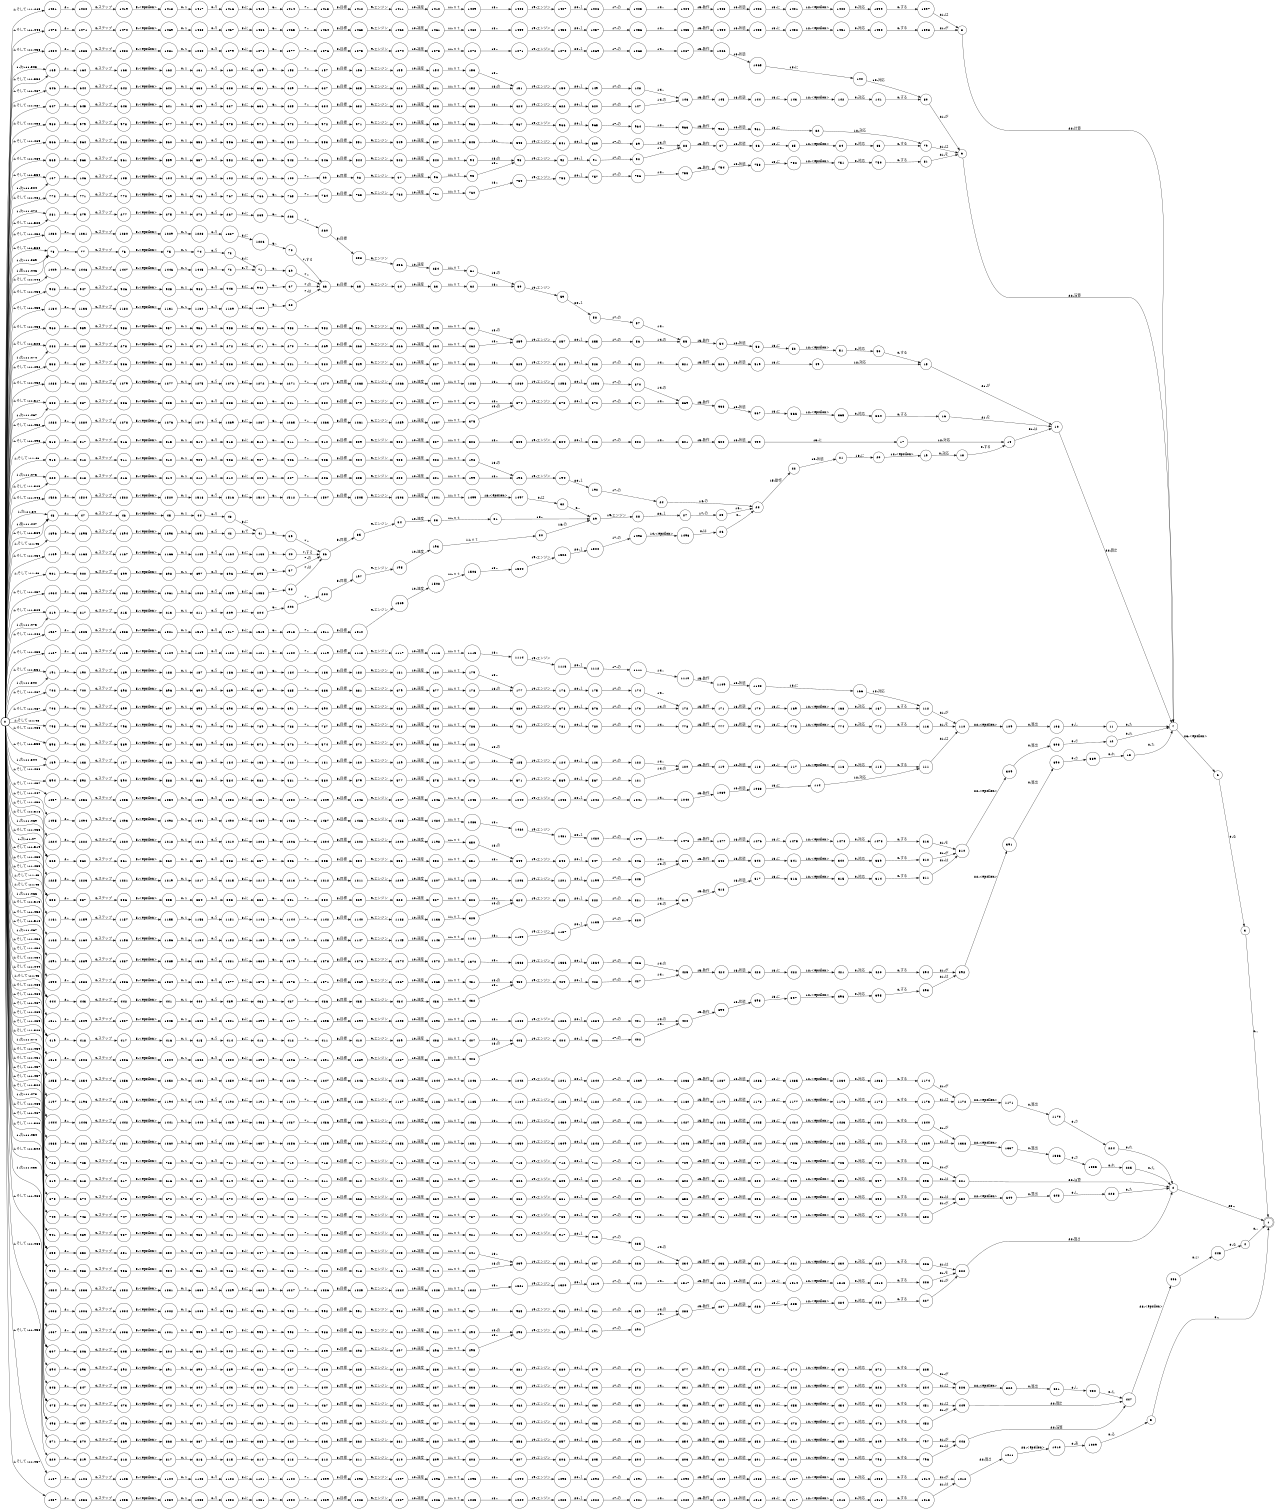 digraph FST {
rankdir = LR;
size = "8.5,11";
label = "";
center = 1;
orientation = Portrait;
ranksep = "0.4";
nodesep = "0.25";
0 [label = "0", shape = circle, style = bold, fontsize = 14]
	0 -> 48 [label = "1:そして/-11.589", fontsize = 14];
	0 -> 78 [label = "1:そして/-11.588", fontsize = 14];
	0 -> 107 [label = "1:そして/-11.554", fontsize = 14];
	0 -> 139 [label = "1:そして/-11.553", fontsize = 14];
	0 -> 165 [label = "1:そして/-11.552", fontsize = 14];
	0 -> 191 [label = "1:そして/-11.551", fontsize = 14];
	0 -> 48 [label = "1:次/-11.54", fontsize = 14];
	0 -> 78 [label = "1:次/-11.539", fontsize = 14];
	0 -> 219 [label = "1:そして/-11.525", fontsize = 14];
	0 -> 220 [label = "1:そして/-11.525", fontsize = 14];
	0 -> 253 [label = "1:そして/-11.523", fontsize = 14];
	0 -> 281 [label = "1:そして/-11.523", fontsize = 14];
	0 -> 282 [label = "1:そして/-11.523", fontsize = 14];
	0 -> 307 [label = "1:そして/-11.522", fontsize = 14];
	0 -> 338 [label = "1:そして/-11.519", fontsize = 14];
	0 -> 363 [label = "1:そして/-11.518", fontsize = 14];
	0 -> 388 [label = "1:そして/-11.517", fontsize = 14];
	0 -> 419 [label = "1:そして/-11.516", fontsize = 14];
	0 -> 444 [label = "1:そして/-11.515", fontsize = 14];
	0 -> 107 [label = "1:次/-11.504", fontsize = 14];
	0 -> 139 [label = "1:次/-11.504", fontsize = 14];
	0 -> 475 [label = "1:そして/-11.503", fontsize = 14];
	0 -> 165 [label = "1:次/-11.503", fontsize = 14];
	0 -> 191 [label = "1:次/-11.502", fontsize = 14];
	0 -> 498 [label = "1:そして/-11.502", fontsize = 14];
	0 -> 518 [label = "1:そして/-11.493", fontsize = 14];
	0 -> 538 [label = "1:そして/-11.492", fontsize = 14];
	0 -> 565 [label = "1:そして/-11.489", fontsize = 14];
	0 -> 566 [label = "1:そして/-11.489", fontsize = 14];
	0 -> 593 [label = "1:そして/-11.488", fontsize = 14];
	0 -> 594 [label = "1:そして/-11.488", fontsize = 14];
	0 -> 619 [label = "1:そして/-11.488", fontsize = 14];
	0 -> 646 [label = "1:そして/-11.487", fontsize = 14];
	0 -> 647 [label = "1:そして/-11.487", fontsize = 14];
	0 -> 675 [label = "1:そして/-11.487", fontsize = 14];
	0 -> 702 [label = "1:そして/-11.487", fontsize = 14];
	0 -> 703 [label = "1:そして/-11.487", fontsize = 14];
	0 -> 726 [label = "1:そして/-11.486", fontsize = 14];
	0 -> 749 [label = "1:そして/-11.485", fontsize = 14];
	0 -> 772 [label = "1:そして/-11.481", fontsize = 14];
	0 -> 795 [label = "1:そして/-11.48", fontsize = 14];
	0 -> 219 [label = "1:次/-11.475", fontsize = 14];
	0 -> 220 [label = "1:次/-11.475", fontsize = 14];
	0 -> 253 [label = "1:次/-11.474", fontsize = 14];
	0 -> 281 [label = "1:次/-11.474", fontsize = 14];
	0 -> 282 [label = "1:次/-11.474", fontsize = 14];
	0 -> 307 [label = "1:次/-11.473", fontsize = 14];
	0 -> 338 [label = "1:次/-11.47", fontsize = 14];
	0 -> 363 [label = "1:次/-11.469", fontsize = 14];
	0 -> 820 [label = "1:そして/-11.468", fontsize = 14];
	0 -> 388 [label = "1:次/-11.467", fontsize = 14];
	0 -> 419 [label = "1:次/-11.467", fontsize = 14];
	0 -> 848 [label = "1:そして/-11.467", fontsize = 14];
	0 -> 871 [label = "1:そして/-11.466", fontsize = 14];
	0 -> 444 [label = "1:次/-11.466", fontsize = 14];
	0 -> 894 [label = "1:そして/-11.465", fontsize = 14];
	0 -> 901 [label = "1:そして/-11.46", fontsize = 14];
	0 -> 913 [label = "1:そして/-11.46", fontsize = 14];
	0 -> 940 [label = "1:そして/-11.459", fontsize = 14];
	0 -> 941 [label = "1:そして/-11.459", fontsize = 14];
	0 -> 948 [label = "1:そして/-11.458", fontsize = 14];
	0 -> 960 [label = "1:そして/-11.458", fontsize = 14];
	0 -> 980 [label = "1:そして/-11.458", fontsize = 14];
	0 -> 1008 [label = "1:そして/-11.457", fontsize = 14];
	0 -> 1007 [label = "1:そして/-11.457", fontsize = 14];
	0 -> 1037 [label = "1:そして/-11.457", fontsize = 14];
	0 -> 1057 [label = "1:そして/-11.457", fontsize = 14];
	0 -> 1064 [label = "1:そして/-11.457", fontsize = 14];
	0 -> 1084 [label = "1:そして/-11.456", fontsize = 14];
	0 -> 1107 [label = "1:そして/-11.456", fontsize = 14];
	0 -> 1127 [label = "1:そして/-11.455", fontsize = 14];
	0 -> 1134 [label = "1:そして/-11.455", fontsize = 14];
	0 -> 1161 [label = "1:そして/-11.455", fontsize = 14];
	0 -> 1162 [label = "1:そして/-11.455", fontsize = 14];
	0 -> 475 [label = "1:次/-11.454", fontsize = 14];
	0 -> 1169 [label = "1:そして/-11.454", fontsize = 14];
	0 -> 1197 [label = "1:そして/-11.454", fontsize = 14];
	0 -> 1224 [label = "1:そして/-11.453", fontsize = 14];
	0 -> 1225 [label = "1:そして/-11.453", fontsize = 14];
	0 -> 498 [label = "1:次/-11.453", fontsize = 14];
	0 -> 1232 [label = "1:そして/-11.452", fontsize = 14];
	0 -> 1255 [label = "1:そして/-11.452", fontsize = 14];
	0 -> 1283 [label = "1:そして/-11.452", fontsize = 14];
	0 -> 1282 [label = "1:そして/-11.452", fontsize = 14];
	0 -> 1310 [label = "1:そして/-11.452", fontsize = 14];
	0 -> 1311 [label = "1:そして/-11.452", fontsize = 14];
	0 -> 1334 [label = "1:そして/-11.451", fontsize = 14];
	0 -> 1363 [label = "1:そして/-11.45", fontsize = 14];
	0 -> 1390 [label = "1:そして/-11.45", fontsize = 14];
	0 -> 1391 [label = "1:そして/-11.45", fontsize = 14];
	0 -> 1396 [label = "1:そして/-11.45", fontsize = 14];
	0 -> 1421 [label = "1:そして/-11.449", fontsize = 14];
	0 -> 1444 [label = "1:そして/-11.449", fontsize = 14];
	0 -> 1449 [label = "1:そして/-11.448", fontsize = 14];
	0 -> 1472 [label = "1:そして/-11.448", fontsize = 14];
	0 -> 48 [label = "1:後/-11.447", fontsize = 14];
	0 -> 1495 [label = "1:そして/-11.447", fontsize = 14];
	0 -> 1526 [label = "1:そして/-11.446", fontsize = 14];
	0 -> 1527 [label = "1:そして/-11.446", fontsize = 14];
	0 -> 78 [label = "1:後/-11.446", fontsize = 14];
1 [label = "1", shape = doublecircle, style = solid, fontsize = 14]
2 [label = "2", shape = circle, style = solid, fontsize = 14]
	2 -> 1 [label = "23:。", fontsize = 14];
3 [label = "3", shape = circle, style = solid, fontsize = 14]
	3 -> 1 [label = "0:。", fontsize = 14];
4 [label = "4", shape = circle, style = solid, fontsize = 14]
	4 -> 1 [label = "0:。", fontsize = 14];
5 [label = "5", shape = circle, style = solid, fontsize = 14]
	5 -> 1 [label = "0:。", fontsize = 14];
6 [label = "6", shape = circle, style = solid, fontsize = 14]
	6 -> 3 [label = "0:る", fontsize = 14];
7 [label = "7", shape = circle, style = solid, fontsize = 14]
	7 -> 6 [label = "23:<epsilon>", fontsize = 14];
8 [label = "8", shape = circle, style = solid, fontsize = 14]
	8 -> 7 [label = "22:計算", fontsize = 14];
9 [label = "9", shape = circle, style = solid, fontsize = 14]
	9 -> 7 [label = "22:演算", fontsize = 14];
10 [label = "10", shape = circle, style = solid, fontsize = 14]
	10 -> 7 [label = "22:算出", fontsize = 14];
11 [label = "11", shape = circle, style = solid, fontsize = 14]
	11 -> 7 [label = "0:た", fontsize = 14];
12 [label = "12", shape = circle, style = solid, fontsize = 14]
	12 -> 7 [label = "0:れ", fontsize = 14];
13 [label = "13", shape = circle, style = solid, fontsize = 14]
	13 -> 7 [label = "0:た", fontsize = 14];
14 [label = "14", shape = circle, style = solid, fontsize = 14]
	14 -> 10 [label = "21:は", fontsize = 14];
15 [label = "15", shape = circle, style = solid, fontsize = 14]
	15 -> 10 [label = "21:が", fontsize = 14];
16 [label = "16", shape = circle, style = solid, fontsize = 14]
	16 -> 10 [label = "21:を", fontsize = 14];
17 [label = "17", shape = circle, style = solid, fontsize = 14]
	17 -> 14 [label = "12:対応", fontsize = 14];
18 [label = "18", shape = circle, style = solid, fontsize = 14]
	18 -> 14 [label = "0:する", fontsize = 14];
19 [label = "19", shape = circle, style = solid, fontsize = 14]
	19 -> 18 [label = "0:対応", fontsize = 14];
20 [label = "20", shape = circle, style = solid, fontsize = 14]
	20 -> 19 [label = "12:<epsilon>", fontsize = 14];
21 [label = "21", shape = circle, style = solid, fontsize = 14]
	21 -> 20 [label = "13:に", fontsize = 14];
22 [label = "22", shape = circle, style = solid, fontsize = 14]
	22 -> 21 [label = "16:状態", fontsize = 14];
23 [label = "23", shape = circle, style = solid, fontsize = 14]
	23 -> 22 [label = "15:動作", fontsize = 14];
24 [label = "24", shape = circle, style = solid, fontsize = 14]
	24 -> 23 [label = "14:の", fontsize = 14];
25 [label = "25", shape = circle, style = solid, fontsize = 14]
	25 -> 23 [label = "14:、", fontsize = 14];
26 [label = "26", shape = circle, style = solid, fontsize = 14]
	26 -> 23 [label = "0:、", fontsize = 14];
27 [label = "27", shape = circle, style = solid, fontsize = 14]
	27 -> 25 [label = "17:の", fontsize = 14];
28 [label = "28", shape = circle, style = solid, fontsize = 14]
	28 -> 27 [label = "20:１", fontsize = 14];
29 [label = "29", shape = circle, style = solid, fontsize = 14]
	29 -> 28 [label = "19:エンジン", fontsize = 14];
30 [label = "30", shape = circle, style = solid, fontsize = 14]
	30 -> 29 [label = "18:の", fontsize = 14];
31 [label = "31", shape = circle, style = solid, fontsize = 14]
	31 -> 29 [label = "18:、", fontsize = 14];
32 [label = "32", shape = circle, style = solid, fontsize = 14]
	32 -> 29 [label = "0:、", fontsize = 14];
33 [label = "33", shape = circle, style = solid, fontsize = 14]
	33 -> 31 [label = "11:ｎｔ", fontsize = 14];
34 [label = "34", shape = circle, style = solid, fontsize = 14]
	34 -> 33 [label = "10:速度", fontsize = 14];
35 [label = "35", shape = circle, style = solid, fontsize = 14]
	35 -> 34 [label = "9:エンジン", fontsize = 14];
36 [label = "36", shape = circle, style = solid, fontsize = 14]
	36 -> 35 [label = "8:目標", fontsize = 14];
37 [label = "37", shape = circle, style = solid, fontsize = 14]
	37 -> 36 [label = "7:の", fontsize = 14];
38 [label = "38", shape = circle, style = solid, fontsize = 14]
	38 -> 36 [label = "7:は", fontsize = 14];
39 [label = "39", shape = circle, style = solid, fontsize = 14]
	39 -> 36 [label = "7:、", fontsize = 14];
40 [label = "40", shape = circle, style = solid, fontsize = 14]
	40 -> 36 [label = "7:する", fontsize = 14];
41 [label = "41", shape = circle, style = solid, fontsize = 14]
	41 -> 39 [label = "6:、", fontsize = 14];
42 [label = "42", shape = circle, style = solid, fontsize = 14]
	42 -> 41 [label = "3:で", fontsize = 14];
43 [label = "43", shape = circle, style = solid, fontsize = 14]
	43 -> 41 [label = "3:に", fontsize = 14];
44 [label = "44", shape = circle, style = solid, fontsize = 14]
	44 -> 43 [label = "0:５", fontsize = 14];
45 [label = "45", shape = circle, style = solid, fontsize = 14]
	45 -> 44 [label = "0:ｓ", fontsize = 14];
46 [label = "46", shape = circle, style = solid, fontsize = 14]
	46 -> 45 [label = "5:<epsilon>", fontsize = 14];
47 [label = "47", shape = circle, style = solid, fontsize = 14]
	47 -> 46 [label = "4:ステップ", fontsize = 14];
48 [label = "48", shape = circle, style = solid, fontsize = 14]
	48 -> 47 [label = "2:、", fontsize = 14];
49 [label = "49", shape = circle, style = solid, fontsize = 14]
	49 -> 15 [label = "12:対応", fontsize = 14];
50 [label = "50", shape = circle, style = solid, fontsize = 14]
	50 -> 15 [label = "0:する", fontsize = 14];
51 [label = "51", shape = circle, style = solid, fontsize = 14]
	51 -> 50 [label = "0:対応", fontsize = 14];
52 [label = "52", shape = circle, style = solid, fontsize = 14]
	52 -> 51 [label = "12:<epsilon>", fontsize = 14];
53 [label = "53", shape = circle, style = solid, fontsize = 14]
	53 -> 52 [label = "13:に", fontsize = 14];
54 [label = "54", shape = circle, style = solid, fontsize = 14]
	54 -> 53 [label = "16:状態", fontsize = 14];
55 [label = "55", shape = circle, style = solid, fontsize = 14]
	55 -> 54 [label = "15:動作", fontsize = 14];
56 [label = "56", shape = circle, style = solid, fontsize = 14]
	56 -> 55 [label = "14:の", fontsize = 14];
57 [label = "57", shape = circle, style = solid, fontsize = 14]
	57 -> 55 [label = "14:、", fontsize = 14];
58 [label = "58", shape = circle, style = solid, fontsize = 14]
	58 -> 57 [label = "17:の", fontsize = 14];
59 [label = "59", shape = circle, style = solid, fontsize = 14]
	59 -> 58 [label = "20:１", fontsize = 14];
60 [label = "60", shape = circle, style = solid, fontsize = 14]
	60 -> 59 [label = "19:エンジン", fontsize = 14];
61 [label = "61", shape = circle, style = solid, fontsize = 14]
	61 -> 60 [label = "18:の", fontsize = 14];
62 [label = "62", shape = circle, style = solid, fontsize = 14]
	62 -> 60 [label = "18:、", fontsize = 14];
63 [label = "63", shape = circle, style = solid, fontsize = 14]
	63 -> 62 [label = "11:ｎｔ", fontsize = 14];
64 [label = "64", shape = circle, style = solid, fontsize = 14]
	64 -> 63 [label = "10:速度", fontsize = 14];
65 [label = "65", shape = circle, style = solid, fontsize = 14]
	65 -> 64 [label = "9:エンジン", fontsize = 14];
66 [label = "66", shape = circle, style = solid, fontsize = 14]
	66 -> 65 [label = "8:目標", fontsize = 14];
67 [label = "67", shape = circle, style = solid, fontsize = 14]
	67 -> 66 [label = "7:の", fontsize = 14];
68 [label = "68", shape = circle, style = solid, fontsize = 14]
	68 -> 66 [label = "7:は", fontsize = 14];
69 [label = "69", shape = circle, style = solid, fontsize = 14]
	69 -> 66 [label = "7:、", fontsize = 14];
70 [label = "70", shape = circle, style = solid, fontsize = 14]
	70 -> 66 [label = "7:する", fontsize = 14];
71 [label = "71", shape = circle, style = solid, fontsize = 14]
	71 -> 69 [label = "6:、", fontsize = 14];
72 [label = "72", shape = circle, style = solid, fontsize = 14]
	72 -> 71 [label = "3:で", fontsize = 14];
73 [label = "73", shape = circle, style = solid, fontsize = 14]
	73 -> 71 [label = "3:に", fontsize = 14];
74 [label = "74", shape = circle, style = solid, fontsize = 14]
	74 -> 73 [label = "0:５", fontsize = 14];
75 [label = "75", shape = circle, style = solid, fontsize = 14]
	75 -> 74 [label = "0:ｓ", fontsize = 14];
76 [label = "76", shape = circle, style = solid, fontsize = 14]
	76 -> 75 [label = "5:<epsilon>", fontsize = 14];
77 [label = "77", shape = circle, style = solid, fontsize = 14]
	77 -> 76 [label = "4:ステップ", fontsize = 14];
78 [label = "78", shape = circle, style = solid, fontsize = 14]
	78 -> 77 [label = "2:、", fontsize = 14];
79 [label = "79", shape = circle, style = solid, fontsize = 14]
	79 -> 9 [label = "21:は", fontsize = 14];
80 [label = "80", shape = circle, style = solid, fontsize = 14]
	80 -> 9 [label = "21:が", fontsize = 14];
81 [label = "81", shape = circle, style = solid, fontsize = 14]
	81 -> 9 [label = "21:を", fontsize = 14];
82 [label = "82", shape = circle, style = solid, fontsize = 14]
	82 -> 79 [label = "12:対応", fontsize = 14];
83 [label = "83", shape = circle, style = solid, fontsize = 14]
	83 -> 79 [label = "0:する", fontsize = 14];
84 [label = "84", shape = circle, style = solid, fontsize = 14]
	84 -> 83 [label = "0:対応", fontsize = 14];
85 [label = "85", shape = circle, style = solid, fontsize = 14]
	85 -> 84 [label = "12:<epsilon>", fontsize = 14];
86 [label = "86", shape = circle, style = solid, fontsize = 14]
	86 -> 85 [label = "13:に", fontsize = 14];
87 [label = "87", shape = circle, style = solid, fontsize = 14]
	87 -> 86 [label = "16:状態", fontsize = 14];
88 [label = "88", shape = circle, style = solid, fontsize = 14]
	88 -> 87 [label = "15:動作", fontsize = 14];
89 [label = "89", shape = circle, style = solid, fontsize = 14]
	89 -> 88 [label = "14:の", fontsize = 14];
90 [label = "90", shape = circle, style = solid, fontsize = 14]
	90 -> 88 [label = "14:、", fontsize = 14];
91 [label = "91", shape = circle, style = solid, fontsize = 14]
	91 -> 90 [label = "17:の", fontsize = 14];
92 [label = "92", shape = circle, style = solid, fontsize = 14]
	92 -> 91 [label = "20:１", fontsize = 14];
93 [label = "93", shape = circle, style = solid, fontsize = 14]
	93 -> 92 [label = "19:エンジン", fontsize = 14];
94 [label = "94", shape = circle, style = solid, fontsize = 14]
	94 -> 93 [label = "18:の", fontsize = 14];
95 [label = "95", shape = circle, style = solid, fontsize = 14]
	95 -> 93 [label = "18:、", fontsize = 14];
96 [label = "96", shape = circle, style = solid, fontsize = 14]
	96 -> 95 [label = "11:ｎｔ", fontsize = 14];
97 [label = "97", shape = circle, style = solid, fontsize = 14]
	97 -> 96 [label = "10:速度", fontsize = 14];
98 [label = "98", shape = circle, style = solid, fontsize = 14]
	98 -> 97 [label = "9:エンジン", fontsize = 14];
99 [label = "99", shape = circle, style = solid, fontsize = 14]
	99 -> 98 [label = "8:目標", fontsize = 14];
100 [label = "100", shape = circle, style = solid, fontsize = 14]
	100 -> 99 [label = "7:、", fontsize = 14];
101 [label = "101", shape = circle, style = solid, fontsize = 14]
	101 -> 100 [label = "6:、", fontsize = 14];
102 [label = "102", shape = circle, style = solid, fontsize = 14]
	102 -> 101 [label = "3:に", fontsize = 14];
103 [label = "103", shape = circle, style = solid, fontsize = 14]
	103 -> 102 [label = "0:５", fontsize = 14];
104 [label = "104", shape = circle, style = solid, fontsize = 14]
	104 -> 103 [label = "0:ｓ", fontsize = 14];
105 [label = "105", shape = circle, style = solid, fontsize = 14]
	105 -> 104 [label = "5:<epsilon>", fontsize = 14];
106 [label = "106", shape = circle, style = solid, fontsize = 14]
	106 -> 105 [label = "4:ステップ", fontsize = 14];
107 [label = "107", shape = circle, style = solid, fontsize = 14]
	107 -> 106 [label = "2:、", fontsize = 14];
108 [label = "108", shape = circle, style = solid, fontsize = 14]
	108 -> 11 [label = "0:し", fontsize = 14];
109 [label = "109", shape = circle, style = solid, fontsize = 14]
	109 -> 108 [label = "0:算出", fontsize = 14];
110 [label = "110", shape = circle, style = solid, fontsize = 14]
	110 -> 109 [label = "22:<epsilon>", fontsize = 14];
111 [label = "111", shape = circle, style = solid, fontsize = 14]
	111 -> 110 [label = "21:は", fontsize = 14];
112 [label = "112", shape = circle, style = solid, fontsize = 14]
	112 -> 110 [label = "21:が", fontsize = 14];
113 [label = "113", shape = circle, style = solid, fontsize = 14]
	113 -> 110 [label = "21:を", fontsize = 14];
114 [label = "114", shape = circle, style = solid, fontsize = 14]
	114 -> 111 [label = "12:対応", fontsize = 14];
115 [label = "115", shape = circle, style = solid, fontsize = 14]
	115 -> 111 [label = "0:する", fontsize = 14];
116 [label = "116", shape = circle, style = solid, fontsize = 14]
	116 -> 115 [label = "0:対応", fontsize = 14];
117 [label = "117", shape = circle, style = solid, fontsize = 14]
	117 -> 116 [label = "12:<epsilon>", fontsize = 14];
118 [label = "118", shape = circle, style = solid, fontsize = 14]
	118 -> 117 [label = "13:に", fontsize = 14];
119 [label = "119", shape = circle, style = solid, fontsize = 14]
	119 -> 118 [label = "16:状態", fontsize = 14];
120 [label = "120", shape = circle, style = solid, fontsize = 14]
	120 -> 119 [label = "15:動作", fontsize = 14];
121 [label = "121", shape = circle, style = solid, fontsize = 14]
	121 -> 120 [label = "14:の", fontsize = 14];
122 [label = "122", shape = circle, style = solid, fontsize = 14]
	122 -> 120 [label = "14:、", fontsize = 14];
123 [label = "123", shape = circle, style = solid, fontsize = 14]
	123 -> 122 [label = "17:の", fontsize = 14];
124 [label = "124", shape = circle, style = solid, fontsize = 14]
	124 -> 123 [label = "20:１", fontsize = 14];
125 [label = "125", shape = circle, style = solid, fontsize = 14]
	125 -> 124 [label = "19:エンジン", fontsize = 14];
126 [label = "126", shape = circle, style = solid, fontsize = 14]
	126 -> 125 [label = "18:の", fontsize = 14];
127 [label = "127", shape = circle, style = solid, fontsize = 14]
	127 -> 125 [label = "18:、", fontsize = 14];
128 [label = "128", shape = circle, style = solid, fontsize = 14]
	128 -> 127 [label = "11:ｎｔ", fontsize = 14];
129 [label = "129", shape = circle, style = solid, fontsize = 14]
	129 -> 128 [label = "10:速度", fontsize = 14];
130 [label = "130", shape = circle, style = solid, fontsize = 14]
	130 -> 129 [label = "9:エンジン", fontsize = 14];
131 [label = "131", shape = circle, style = solid, fontsize = 14]
	131 -> 130 [label = "8:目標", fontsize = 14];
132 [label = "132", shape = circle, style = solid, fontsize = 14]
	132 -> 131 [label = "7:、", fontsize = 14];
133 [label = "133", shape = circle, style = solid, fontsize = 14]
	133 -> 132 [label = "6:、", fontsize = 14];
134 [label = "134", shape = circle, style = solid, fontsize = 14]
	134 -> 133 [label = "3:に", fontsize = 14];
135 [label = "135", shape = circle, style = solid, fontsize = 14]
	135 -> 134 [label = "0:５", fontsize = 14];
136 [label = "136", shape = circle, style = solid, fontsize = 14]
	136 -> 135 [label = "0:ｓ", fontsize = 14];
137 [label = "137", shape = circle, style = solid, fontsize = 14]
	137 -> 136 [label = "5:<epsilon>", fontsize = 14];
138 [label = "138", shape = circle, style = solid, fontsize = 14]
	138 -> 137 [label = "4:ステップ", fontsize = 14];
139 [label = "139", shape = circle, style = solid, fontsize = 14]
	139 -> 138 [label = "2:、", fontsize = 14];
140 [label = "140", shape = circle, style = solid, fontsize = 14]
	140 -> 80 [label = "12:対応", fontsize = 14];
141 [label = "141", shape = circle, style = solid, fontsize = 14]
	141 -> 80 [label = "0:する", fontsize = 14];
142 [label = "142", shape = circle, style = solid, fontsize = 14]
	142 -> 141 [label = "0:対応", fontsize = 14];
143 [label = "143", shape = circle, style = solid, fontsize = 14]
	143 -> 142 [label = "12:<epsilon>", fontsize = 14];
144 [label = "144", shape = circle, style = solid, fontsize = 14]
	144 -> 143 [label = "13:に", fontsize = 14];
145 [label = "145", shape = circle, style = solid, fontsize = 14]
	145 -> 144 [label = "16:状態", fontsize = 14];
146 [label = "146", shape = circle, style = solid, fontsize = 14]
	146 -> 145 [label = "15:動作", fontsize = 14];
147 [label = "147", shape = circle, style = solid, fontsize = 14]
	147 -> 146 [label = "14:の", fontsize = 14];
148 [label = "148", shape = circle, style = solid, fontsize = 14]
	148 -> 146 [label = "14:、", fontsize = 14];
149 [label = "149", shape = circle, style = solid, fontsize = 14]
	149 -> 148 [label = "17:の", fontsize = 14];
150 [label = "150", shape = circle, style = solid, fontsize = 14]
	150 -> 149 [label = "20:１", fontsize = 14];
151 [label = "151", shape = circle, style = solid, fontsize = 14]
	151 -> 150 [label = "19:エンジン", fontsize = 14];
152 [label = "152", shape = circle, style = solid, fontsize = 14]
	152 -> 151 [label = "18:の", fontsize = 14];
153 [label = "153", shape = circle, style = solid, fontsize = 14]
	153 -> 151 [label = "18:、", fontsize = 14];
154 [label = "154", shape = circle, style = solid, fontsize = 14]
	154 -> 153 [label = "11:ｎｔ", fontsize = 14];
155 [label = "155", shape = circle, style = solid, fontsize = 14]
	155 -> 154 [label = "10:速度", fontsize = 14];
156 [label = "156", shape = circle, style = solid, fontsize = 14]
	156 -> 155 [label = "9:エンジン", fontsize = 14];
157 [label = "157", shape = circle, style = solid, fontsize = 14]
	157 -> 156 [label = "8:目標", fontsize = 14];
158 [label = "158", shape = circle, style = solid, fontsize = 14]
	158 -> 157 [label = "7:、", fontsize = 14];
159 [label = "159", shape = circle, style = solid, fontsize = 14]
	159 -> 158 [label = "6:、", fontsize = 14];
160 [label = "160", shape = circle, style = solid, fontsize = 14]
	160 -> 159 [label = "3:に", fontsize = 14];
161 [label = "161", shape = circle, style = solid, fontsize = 14]
	161 -> 160 [label = "0:５", fontsize = 14];
162 [label = "162", shape = circle, style = solid, fontsize = 14]
	162 -> 161 [label = "0:ｓ", fontsize = 14];
163 [label = "163", shape = circle, style = solid, fontsize = 14]
	163 -> 162 [label = "5:<epsilon>", fontsize = 14];
164 [label = "164", shape = circle, style = solid, fontsize = 14]
	164 -> 163 [label = "4:ステップ", fontsize = 14];
165 [label = "165", shape = circle, style = solid, fontsize = 14]
	165 -> 164 [label = "2:、", fontsize = 14];
166 [label = "166", shape = circle, style = solid, fontsize = 14]
	166 -> 112 [label = "12:対応", fontsize = 14];
167 [label = "167", shape = circle, style = solid, fontsize = 14]
	167 -> 112 [label = "0:する", fontsize = 14];
168 [label = "168", shape = circle, style = solid, fontsize = 14]
	168 -> 167 [label = "0:対応", fontsize = 14];
169 [label = "169", shape = circle, style = solid, fontsize = 14]
	169 -> 168 [label = "12:<epsilon>", fontsize = 14];
170 [label = "170", shape = circle, style = solid, fontsize = 14]
	170 -> 169 [label = "13:に", fontsize = 14];
171 [label = "171", shape = circle, style = solid, fontsize = 14]
	171 -> 170 [label = "16:状態", fontsize = 14];
172 [label = "172", shape = circle, style = solid, fontsize = 14]
	172 -> 171 [label = "15:動作", fontsize = 14];
173 [label = "173", shape = circle, style = solid, fontsize = 14]
	173 -> 172 [label = "14:の", fontsize = 14];
174 [label = "174", shape = circle, style = solid, fontsize = 14]
	174 -> 172 [label = "14:、", fontsize = 14];
175 [label = "175", shape = circle, style = solid, fontsize = 14]
	175 -> 174 [label = "17:の", fontsize = 14];
176 [label = "176", shape = circle, style = solid, fontsize = 14]
	176 -> 175 [label = "20:１", fontsize = 14];
177 [label = "177", shape = circle, style = solid, fontsize = 14]
	177 -> 176 [label = "19:エンジン", fontsize = 14];
178 [label = "178", shape = circle, style = solid, fontsize = 14]
	178 -> 177 [label = "18:の", fontsize = 14];
179 [label = "179", shape = circle, style = solid, fontsize = 14]
	179 -> 177 [label = "18:、", fontsize = 14];
180 [label = "180", shape = circle, style = solid, fontsize = 14]
	180 -> 179 [label = "11:ｎｔ", fontsize = 14];
181 [label = "181", shape = circle, style = solid, fontsize = 14]
	181 -> 180 [label = "10:速度", fontsize = 14];
182 [label = "182", shape = circle, style = solid, fontsize = 14]
	182 -> 181 [label = "9:エンジン", fontsize = 14];
183 [label = "183", shape = circle, style = solid, fontsize = 14]
	183 -> 182 [label = "8:目標", fontsize = 14];
184 [label = "184", shape = circle, style = solid, fontsize = 14]
	184 -> 183 [label = "7:、", fontsize = 14];
185 [label = "185", shape = circle, style = solid, fontsize = 14]
	185 -> 184 [label = "6:、", fontsize = 14];
186 [label = "186", shape = circle, style = solid, fontsize = 14]
	186 -> 185 [label = "3:に", fontsize = 14];
187 [label = "187", shape = circle, style = solid, fontsize = 14]
	187 -> 186 [label = "0:５", fontsize = 14];
188 [label = "188", shape = circle, style = solid, fontsize = 14]
	188 -> 187 [label = "0:ｓ", fontsize = 14];
189 [label = "189", shape = circle, style = solid, fontsize = 14]
	189 -> 188 [label = "5:<epsilon>", fontsize = 14];
190 [label = "190", shape = circle, style = solid, fontsize = 14]
	190 -> 189 [label = "4:ステップ", fontsize = 14];
191 [label = "191", shape = circle, style = solid, fontsize = 14]
	191 -> 190 [label = "2:、", fontsize = 14];
192 [label = "192", shape = circle, style = solid, fontsize = 14]
	192 -> 24 [label = "17:の", fontsize = 14];
193 [label = "193", shape = circle, style = solid, fontsize = 14]
	193 -> 30 [label = "11:ｎｔ", fontsize = 14];
194 [label = "194", shape = circle, style = solid, fontsize = 14]
	194 -> 192 [label = "20:１", fontsize = 14];
195 [label = "195", shape = circle, style = solid, fontsize = 14]
	195 -> 193 [label = "10:速度", fontsize = 14];
196 [label = "196", shape = circle, style = solid, fontsize = 14]
	196 -> 194 [label = "19:エンジン", fontsize = 14];
197 [label = "197", shape = circle, style = solid, fontsize = 14]
	197 -> 195 [label = "9:エンジン", fontsize = 14];
198 [label = "198", shape = circle, style = solid, fontsize = 14]
	198 -> 196 [label = "18:の", fontsize = 14];
199 [label = "199", shape = circle, style = solid, fontsize = 14]
	199 -> 196 [label = "18:、", fontsize = 14];
200 [label = "200", shape = circle, style = solid, fontsize = 14]
	200 -> 197 [label = "8:目標", fontsize = 14];
201 [label = "201", shape = circle, style = solid, fontsize = 14]
	201 -> 199 [label = "11:ｎｔ", fontsize = 14];
202 [label = "202", shape = circle, style = solid, fontsize = 14]
	202 -> 200 [label = "7:、", fontsize = 14];
203 [label = "203", shape = circle, style = solid, fontsize = 14]
	203 -> 201 [label = "10:速度", fontsize = 14];
204 [label = "204", shape = circle, style = solid, fontsize = 14]
	204 -> 202 [label = "6:、", fontsize = 14];
205 [label = "205", shape = circle, style = solid, fontsize = 14]
	205 -> 203 [label = "9:エンジン", fontsize = 14];
206 [label = "206", shape = circle, style = solid, fontsize = 14]
	206 -> 205 [label = "8:目標", fontsize = 14];
207 [label = "207", shape = circle, style = solid, fontsize = 14]
	207 -> 206 [label = "7:、", fontsize = 14];
208 [label = "208", shape = circle, style = solid, fontsize = 14]
	208 -> 207 [label = "6:、", fontsize = 14];
209 [label = "209", shape = circle, style = solid, fontsize = 14]
	209 -> 204 [label = "3:に", fontsize = 14];
210 [label = "210", shape = circle, style = solid, fontsize = 14]
	210 -> 208 [label = "3:に", fontsize = 14];
211 [label = "211", shape = circle, style = solid, fontsize = 14]
	211 -> 209 [label = "0:５", fontsize = 14];
212 [label = "212", shape = circle, style = solid, fontsize = 14]
	212 -> 210 [label = "0:５", fontsize = 14];
213 [label = "213", shape = circle, style = solid, fontsize = 14]
	213 -> 211 [label = "0:ｓ", fontsize = 14];
214 [label = "214", shape = circle, style = solid, fontsize = 14]
	214 -> 212 [label = "0:ｓ", fontsize = 14];
215 [label = "215", shape = circle, style = solid, fontsize = 14]
	215 -> 213 [label = "5:<epsilon>", fontsize = 14];
216 [label = "216", shape = circle, style = solid, fontsize = 14]
	216 -> 214 [label = "5:<epsilon>", fontsize = 14];
217 [label = "217", shape = circle, style = solid, fontsize = 14]
	217 -> 215 [label = "4:ステップ", fontsize = 14];
218 [label = "218", shape = circle, style = solid, fontsize = 14]
	218 -> 216 [label = "4:ステップ", fontsize = 14];
219 [label = "219", shape = circle, style = solid, fontsize = 14]
	219 -> 217 [label = "2:、", fontsize = 14];
220 [label = "220", shape = circle, style = solid, fontsize = 14]
	220 -> 218 [label = "2:、", fontsize = 14];
221 [label = "221", shape = circle, style = solid, fontsize = 14]
	221 -> 2 [label = "22:演算", fontsize = 14];
222 [label = "222", shape = circle, style = solid, fontsize = 14]
	222 -> 2 [label = "22:算出", fontsize = 14];
223 [label = "223", shape = circle, style = solid, fontsize = 14]
	223 -> 2 [label = "0:た", fontsize = 14];
224 [label = "224", shape = circle, style = solid, fontsize = 14]
	224 -> 2 [label = "0:れ", fontsize = 14];
225 [label = "225", shape = circle, style = solid, fontsize = 14]
	225 -> 2 [label = "0:た", fontsize = 14];
226 [label = "226", shape = circle, style = solid, fontsize = 14]
	226 -> 222 [label = "21:は", fontsize = 14];
227 [label = "227", shape = circle, style = solid, fontsize = 14]
	227 -> 222 [label = "21:が", fontsize = 14];
228 [label = "228", shape = circle, style = solid, fontsize = 14]
	228 -> 222 [label = "21:を", fontsize = 14];
229 [label = "229", shape = circle, style = solid, fontsize = 14]
	229 -> 226 [label = "0:する", fontsize = 14];
230 [label = "230", shape = circle, style = solid, fontsize = 14]
	230 -> 229 [label = "0:対応", fontsize = 14];
231 [label = "231", shape = circle, style = solid, fontsize = 14]
	231 -> 230 [label = "12:<epsilon>", fontsize = 14];
232 [label = "232", shape = circle, style = solid, fontsize = 14]
	232 -> 231 [label = "13:に", fontsize = 14];
233 [label = "233", shape = circle, style = solid, fontsize = 14]
	233 -> 232 [label = "16:状態", fontsize = 14];
234 [label = "234", shape = circle, style = solid, fontsize = 14]
	234 -> 233 [label = "15:動作", fontsize = 14];
235 [label = "235", shape = circle, style = solid, fontsize = 14]
	235 -> 234 [label = "14:の", fontsize = 14];
236 [label = "236", shape = circle, style = solid, fontsize = 14]
	236 -> 234 [label = "14:、", fontsize = 14];
237 [label = "237", shape = circle, style = solid, fontsize = 14]
	237 -> 236 [label = "17:の", fontsize = 14];
238 [label = "238", shape = circle, style = solid, fontsize = 14]
	238 -> 237 [label = "20:１", fontsize = 14];
239 [label = "239", shape = circle, style = solid, fontsize = 14]
	239 -> 238 [label = "19:エンジン", fontsize = 14];
240 [label = "240", shape = circle, style = solid, fontsize = 14]
	240 -> 239 [label = "18:の", fontsize = 14];
241 [label = "241", shape = circle, style = solid, fontsize = 14]
	241 -> 239 [label = "18:、", fontsize = 14];
242 [label = "242", shape = circle, style = solid, fontsize = 14]
	242 -> 241 [label = "11:ｎｔ", fontsize = 14];
243 [label = "243", shape = circle, style = solid, fontsize = 14]
	243 -> 242 [label = "10:速度", fontsize = 14];
244 [label = "244", shape = circle, style = solid, fontsize = 14]
	244 -> 243 [label = "9:エンジン", fontsize = 14];
245 [label = "245", shape = circle, style = solid, fontsize = 14]
	245 -> 244 [label = "8:目標", fontsize = 14];
246 [label = "246", shape = circle, style = solid, fontsize = 14]
	246 -> 245 [label = "7:、", fontsize = 14];
247 [label = "247", shape = circle, style = solid, fontsize = 14]
	247 -> 246 [label = "6:、", fontsize = 14];
248 [label = "248", shape = circle, style = solid, fontsize = 14]
	248 -> 247 [label = "3:に", fontsize = 14];
249 [label = "249", shape = circle, style = solid, fontsize = 14]
	249 -> 248 [label = "0:５", fontsize = 14];
250 [label = "250", shape = circle, style = solid, fontsize = 14]
	250 -> 249 [label = "0:ｓ", fontsize = 14];
251 [label = "251", shape = circle, style = solid, fontsize = 14]
	251 -> 250 [label = "5:<epsilon>", fontsize = 14];
252 [label = "252", shape = circle, style = solid, fontsize = 14]
	252 -> 251 [label = "4:ステップ", fontsize = 14];
253 [label = "253", shape = circle, style = solid, fontsize = 14]
	253 -> 252 [label = "2:、", fontsize = 14];
254 [label = "254", shape = circle, style = solid, fontsize = 14]
	254 -> 61 [label = "11:ｎｔ", fontsize = 14];
255 [label = "255", shape = circle, style = solid, fontsize = 14]
	255 -> 56 [label = "17:の", fontsize = 14];
256 [label = "256", shape = circle, style = solid, fontsize = 14]
	256 -> 254 [label = "10:速度", fontsize = 14];
257 [label = "257", shape = circle, style = solid, fontsize = 14]
	257 -> 255 [label = "20:１", fontsize = 14];
258 [label = "258", shape = circle, style = solid, fontsize = 14]
	258 -> 256 [label = "9:エンジン", fontsize = 14];
259 [label = "259", shape = circle, style = solid, fontsize = 14]
	259 -> 257 [label = "19:エンジン", fontsize = 14];
260 [label = "260", shape = circle, style = solid, fontsize = 14]
	260 -> 258 [label = "8:目標", fontsize = 14];
261 [label = "261", shape = circle, style = solid, fontsize = 14]
	261 -> 259 [label = "18:の", fontsize = 14];
262 [label = "262", shape = circle, style = solid, fontsize = 14]
	262 -> 259 [label = "18:、", fontsize = 14];
263 [label = "263", shape = circle, style = solid, fontsize = 14]
	263 -> 260 [label = "7:、", fontsize = 14];
264 [label = "264", shape = circle, style = solid, fontsize = 14]
	264 -> 262 [label = "11:ｎｔ", fontsize = 14];
265 [label = "265", shape = circle, style = solid, fontsize = 14]
	265 -> 263 [label = "6:、", fontsize = 14];
266 [label = "266", shape = circle, style = solid, fontsize = 14]
	266 -> 264 [label = "10:速度", fontsize = 14];
267 [label = "267", shape = circle, style = solid, fontsize = 14]
	267 -> 265 [label = "3:に", fontsize = 14];
268 [label = "268", shape = circle, style = solid, fontsize = 14]
	268 -> 266 [label = "9:エンジン", fontsize = 14];
269 [label = "269", shape = circle, style = solid, fontsize = 14]
	269 -> 268 [label = "8:目標", fontsize = 14];
270 [label = "270", shape = circle, style = solid, fontsize = 14]
	270 -> 269 [label = "7:、", fontsize = 14];
271 [label = "271", shape = circle, style = solid, fontsize = 14]
	271 -> 270 [label = "6:、", fontsize = 14];
272 [label = "272", shape = circle, style = solid, fontsize = 14]
	272 -> 271 [label = "3:に", fontsize = 14];
273 [label = "273", shape = circle, style = solid, fontsize = 14]
	273 -> 267 [label = "0:５", fontsize = 14];
274 [label = "274", shape = circle, style = solid, fontsize = 14]
	274 -> 272 [label = "0:５", fontsize = 14];
275 [label = "275", shape = circle, style = solid, fontsize = 14]
	275 -> 273 [label = "0:ｓ", fontsize = 14];
276 [label = "276", shape = circle, style = solid, fontsize = 14]
	276 -> 274 [label = "0:ｓ", fontsize = 14];
277 [label = "277", shape = circle, style = solid, fontsize = 14]
	277 -> 275 [label = "5:<epsilon>", fontsize = 14];
278 [label = "278", shape = circle, style = solid, fontsize = 14]
	278 -> 276 [label = "5:<epsilon>", fontsize = 14];
279 [label = "279", shape = circle, style = solid, fontsize = 14]
	279 -> 277 [label = "4:ステップ", fontsize = 14];
280 [label = "280", shape = circle, style = solid, fontsize = 14]
	280 -> 278 [label = "4:ステップ", fontsize = 14];
281 [label = "281", shape = circle, style = solid, fontsize = 14]
	281 -> 279 [label = "2:、", fontsize = 14];
282 [label = "282", shape = circle, style = solid, fontsize = 14]
	282 -> 280 [label = "2:、", fontsize = 14];
283 [label = "283", shape = circle, style = solid, fontsize = 14]
	283 -> 227 [label = "0:する", fontsize = 14];
284 [label = "284", shape = circle, style = solid, fontsize = 14]
	284 -> 283 [label = "0:対応", fontsize = 14];
285 [label = "285", shape = circle, style = solid, fontsize = 14]
	285 -> 284 [label = "12:<epsilon>", fontsize = 14];
286 [label = "286", shape = circle, style = solid, fontsize = 14]
	286 -> 285 [label = "13:に", fontsize = 14];
287 [label = "287", shape = circle, style = solid, fontsize = 14]
	287 -> 286 [label = "16:状態", fontsize = 14];
288 [label = "288", shape = circle, style = solid, fontsize = 14]
	288 -> 287 [label = "15:動作", fontsize = 14];
289 [label = "289", shape = circle, style = solid, fontsize = 14]
	289 -> 288 [label = "14:の", fontsize = 14];
290 [label = "290", shape = circle, style = solid, fontsize = 14]
	290 -> 288 [label = "14:、", fontsize = 14];
291 [label = "291", shape = circle, style = solid, fontsize = 14]
	291 -> 290 [label = "17:の", fontsize = 14];
292 [label = "292", shape = circle, style = solid, fontsize = 14]
	292 -> 291 [label = "20:１", fontsize = 14];
293 [label = "293", shape = circle, style = solid, fontsize = 14]
	293 -> 292 [label = "19:エンジン", fontsize = 14];
294 [label = "294", shape = circle, style = solid, fontsize = 14]
	294 -> 293 [label = "18:の", fontsize = 14];
295 [label = "295", shape = circle, style = solid, fontsize = 14]
	295 -> 293 [label = "18:、", fontsize = 14];
296 [label = "296", shape = circle, style = solid, fontsize = 14]
	296 -> 295 [label = "11:ｎｔ", fontsize = 14];
297 [label = "297", shape = circle, style = solid, fontsize = 14]
	297 -> 296 [label = "10:速度", fontsize = 14];
298 [label = "298", shape = circle, style = solid, fontsize = 14]
	298 -> 297 [label = "9:エンジン", fontsize = 14];
299 [label = "299", shape = circle, style = solid, fontsize = 14]
	299 -> 298 [label = "8:目標", fontsize = 14];
300 [label = "300", shape = circle, style = solid, fontsize = 14]
	300 -> 299 [label = "7:、", fontsize = 14];
301 [label = "301", shape = circle, style = solid, fontsize = 14]
	301 -> 300 [label = "6:、", fontsize = 14];
302 [label = "302", shape = circle, style = solid, fontsize = 14]
	302 -> 301 [label = "3:に", fontsize = 14];
303 [label = "303", shape = circle, style = solid, fontsize = 14]
	303 -> 302 [label = "0:５", fontsize = 14];
304 [label = "304", shape = circle, style = solid, fontsize = 14]
	304 -> 303 [label = "0:ｓ", fontsize = 14];
305 [label = "305", shape = circle, style = solid, fontsize = 14]
	305 -> 304 [label = "5:<epsilon>", fontsize = 14];
306 [label = "306", shape = circle, style = solid, fontsize = 14]
	306 -> 305 [label = "4:ステップ", fontsize = 14];
307 [label = "307", shape = circle, style = solid, fontsize = 14]
	307 -> 306 [label = "2:、", fontsize = 14];
308 [label = "308", shape = circle, style = solid, fontsize = 14]
	308 -> 12 [label = "0:さ", fontsize = 14];
309 [label = "309", shape = circle, style = solid, fontsize = 14]
	309 -> 308 [label = "0:算出", fontsize = 14];
310 [label = "310", shape = circle, style = solid, fontsize = 14]
	310 -> 309 [label = "22:<epsilon>", fontsize = 14];
311 [label = "311", shape = circle, style = solid, fontsize = 14]
	311 -> 310 [label = "21:は", fontsize = 14];
312 [label = "312", shape = circle, style = solid, fontsize = 14]
	312 -> 310 [label = "21:が", fontsize = 14];
313 [label = "313", shape = circle, style = solid, fontsize = 14]
	313 -> 310 [label = "21:を", fontsize = 14];
314 [label = "314", shape = circle, style = solid, fontsize = 14]
	314 -> 311 [label = "0:する", fontsize = 14];
315 [label = "315", shape = circle, style = solid, fontsize = 14]
	315 -> 314 [label = "0:対応", fontsize = 14];
316 [label = "316", shape = circle, style = solid, fontsize = 14]
	316 -> 315 [label = "12:<epsilon>", fontsize = 14];
317 [label = "317", shape = circle, style = solid, fontsize = 14]
	317 -> 316 [label = "13:に", fontsize = 14];
318 [label = "318", shape = circle, style = solid, fontsize = 14]
	318 -> 317 [label = "16:状態", fontsize = 14];
319 [label = "319", shape = circle, style = solid, fontsize = 14]
	319 -> 318 [label = "15:動作", fontsize = 14];
320 [label = "320", shape = circle, style = solid, fontsize = 14]
	320 -> 319 [label = "14:の", fontsize = 14];
321 [label = "321", shape = circle, style = solid, fontsize = 14]
	321 -> 319 [label = "14:、", fontsize = 14];
322 [label = "322", shape = circle, style = solid, fontsize = 14]
	322 -> 321 [label = "17:の", fontsize = 14];
323 [label = "323", shape = circle, style = solid, fontsize = 14]
	323 -> 322 [label = "20:１", fontsize = 14];
324 [label = "324", shape = circle, style = solid, fontsize = 14]
	324 -> 323 [label = "19:エンジン", fontsize = 14];
325 [label = "325", shape = circle, style = solid, fontsize = 14]
	325 -> 324 [label = "18:の", fontsize = 14];
326 [label = "326", shape = circle, style = solid, fontsize = 14]
	326 -> 324 [label = "18:、", fontsize = 14];
327 [label = "327", shape = circle, style = solid, fontsize = 14]
	327 -> 326 [label = "11:ｎｔ", fontsize = 14];
328 [label = "328", shape = circle, style = solid, fontsize = 14]
	328 -> 327 [label = "10:速度", fontsize = 14];
329 [label = "329", shape = circle, style = solid, fontsize = 14]
	329 -> 328 [label = "9:エンジン", fontsize = 14];
330 [label = "330", shape = circle, style = solid, fontsize = 14]
	330 -> 329 [label = "8:目標", fontsize = 14];
331 [label = "331", shape = circle, style = solid, fontsize = 14]
	331 -> 330 [label = "7:、", fontsize = 14];
332 [label = "332", shape = circle, style = solid, fontsize = 14]
	332 -> 331 [label = "6:、", fontsize = 14];
333 [label = "333", shape = circle, style = solid, fontsize = 14]
	333 -> 332 [label = "3:に", fontsize = 14];
334 [label = "334", shape = circle, style = solid, fontsize = 14]
	334 -> 333 [label = "0:５", fontsize = 14];
335 [label = "335", shape = circle, style = solid, fontsize = 14]
	335 -> 334 [label = "0:ｓ", fontsize = 14];
336 [label = "336", shape = circle, style = solid, fontsize = 14]
	336 -> 335 [label = "5:<epsilon>", fontsize = 14];
337 [label = "337", shape = circle, style = solid, fontsize = 14]
	337 -> 336 [label = "4:ステップ", fontsize = 14];
338 [label = "338", shape = circle, style = solid, fontsize = 14]
	338 -> 337 [label = "2:、", fontsize = 14];
339 [label = "339", shape = circle, style = solid, fontsize = 14]
	339 -> 312 [label = "0:する", fontsize = 14];
340 [label = "340", shape = circle, style = solid, fontsize = 14]
	340 -> 339 [label = "0:対応", fontsize = 14];
341 [label = "341", shape = circle, style = solid, fontsize = 14]
	341 -> 340 [label = "12:<epsilon>", fontsize = 14];
342 [label = "342", shape = circle, style = solid, fontsize = 14]
	342 -> 341 [label = "13:に", fontsize = 14];
343 [label = "343", shape = circle, style = solid, fontsize = 14]
	343 -> 342 [label = "16:状態", fontsize = 14];
344 [label = "344", shape = circle, style = solid, fontsize = 14]
	344 -> 343 [label = "15:動作", fontsize = 14];
345 [label = "345", shape = circle, style = solid, fontsize = 14]
	345 -> 344 [label = "14:の", fontsize = 14];
346 [label = "346", shape = circle, style = solid, fontsize = 14]
	346 -> 344 [label = "14:、", fontsize = 14];
347 [label = "347", shape = circle, style = solid, fontsize = 14]
	347 -> 346 [label = "17:の", fontsize = 14];
348 [label = "348", shape = circle, style = solid, fontsize = 14]
	348 -> 347 [label = "20:１", fontsize = 14];
349 [label = "349", shape = circle, style = solid, fontsize = 14]
	349 -> 348 [label = "19:エンジン", fontsize = 14];
350 [label = "350", shape = circle, style = solid, fontsize = 14]
	350 -> 349 [label = "18:の", fontsize = 14];
351 [label = "351", shape = circle, style = solid, fontsize = 14]
	351 -> 349 [label = "18:、", fontsize = 14];
352 [label = "352", shape = circle, style = solid, fontsize = 14]
	352 -> 351 [label = "11:ｎｔ", fontsize = 14];
353 [label = "353", shape = circle, style = solid, fontsize = 14]
	353 -> 352 [label = "10:速度", fontsize = 14];
354 [label = "354", shape = circle, style = solid, fontsize = 14]
	354 -> 353 [label = "9:エンジン", fontsize = 14];
355 [label = "355", shape = circle, style = solid, fontsize = 14]
	355 -> 354 [label = "8:目標", fontsize = 14];
356 [label = "356", shape = circle, style = solid, fontsize = 14]
	356 -> 355 [label = "7:、", fontsize = 14];
357 [label = "357", shape = circle, style = solid, fontsize = 14]
	357 -> 356 [label = "6:、", fontsize = 14];
358 [label = "358", shape = circle, style = solid, fontsize = 14]
	358 -> 357 [label = "3:に", fontsize = 14];
359 [label = "359", shape = circle, style = solid, fontsize = 14]
	359 -> 358 [label = "0:５", fontsize = 14];
360 [label = "360", shape = circle, style = solid, fontsize = 14]
	360 -> 359 [label = "0:ｓ", fontsize = 14];
361 [label = "361", shape = circle, style = solid, fontsize = 14]
	361 -> 360 [label = "5:<epsilon>", fontsize = 14];
362 [label = "362", shape = circle, style = solid, fontsize = 14]
	362 -> 361 [label = "4:ステップ", fontsize = 14];
363 [label = "363", shape = circle, style = solid, fontsize = 14]
	363 -> 362 [label = "2:、", fontsize = 14];
364 [label = "364", shape = circle, style = solid, fontsize = 14]
	364 -> 16 [label = "0:する", fontsize = 14];
365 [label = "365", shape = circle, style = solid, fontsize = 14]
	365 -> 364 [label = "0:対応", fontsize = 14];
366 [label = "366", shape = circle, style = solid, fontsize = 14]
	366 -> 365 [label = "12:<epsilon>", fontsize = 14];
367 [label = "367", shape = circle, style = solid, fontsize = 14]
	367 -> 366 [label = "13:に", fontsize = 14];
368 [label = "368", shape = circle, style = solid, fontsize = 14]
	368 -> 367 [label = "16:状態", fontsize = 14];
369 [label = "369", shape = circle, style = solid, fontsize = 14]
	369 -> 368 [label = "15:動作", fontsize = 14];
370 [label = "370", shape = circle, style = solid, fontsize = 14]
	370 -> 369 [label = "14:の", fontsize = 14];
371 [label = "371", shape = circle, style = solid, fontsize = 14]
	371 -> 369 [label = "14:、", fontsize = 14];
372 [label = "372", shape = circle, style = solid, fontsize = 14]
	372 -> 371 [label = "17:の", fontsize = 14];
373 [label = "373", shape = circle, style = solid, fontsize = 14]
	373 -> 372 [label = "20:１", fontsize = 14];
374 [label = "374", shape = circle, style = solid, fontsize = 14]
	374 -> 373 [label = "19:エンジン", fontsize = 14];
375 [label = "375", shape = circle, style = solid, fontsize = 14]
	375 -> 374 [label = "18:の", fontsize = 14];
376 [label = "376", shape = circle, style = solid, fontsize = 14]
	376 -> 374 [label = "18:、", fontsize = 14];
377 [label = "377", shape = circle, style = solid, fontsize = 14]
	377 -> 376 [label = "11:ｎｔ", fontsize = 14];
378 [label = "378", shape = circle, style = solid, fontsize = 14]
	378 -> 377 [label = "10:速度", fontsize = 14];
379 [label = "379", shape = circle, style = solid, fontsize = 14]
	379 -> 378 [label = "9:エンジン", fontsize = 14];
380 [label = "380", shape = circle, style = solid, fontsize = 14]
	380 -> 379 [label = "8:目標", fontsize = 14];
381 [label = "381", shape = circle, style = solid, fontsize = 14]
	381 -> 380 [label = "7:、", fontsize = 14];
382 [label = "382", shape = circle, style = solid, fontsize = 14]
	382 -> 381 [label = "6:、", fontsize = 14];
383 [label = "383", shape = circle, style = solid, fontsize = 14]
	383 -> 382 [label = "3:に", fontsize = 14];
384 [label = "384", shape = circle, style = solid, fontsize = 14]
	384 -> 383 [label = "0:５", fontsize = 14];
385 [label = "385", shape = circle, style = solid, fontsize = 14]
	385 -> 384 [label = "0:ｓ", fontsize = 14];
386 [label = "386", shape = circle, style = solid, fontsize = 14]
	386 -> 385 [label = "5:<epsilon>", fontsize = 14];
387 [label = "387", shape = circle, style = solid, fontsize = 14]
	387 -> 386 [label = "4:ステップ", fontsize = 14];
388 [label = "388", shape = circle, style = solid, fontsize = 14]
	388 -> 387 [label = "2:、", fontsize = 14];
389 [label = "389", shape = circle, style = solid, fontsize = 14]
	389 -> 13 [label = "0:れ", fontsize = 14];
390 [label = "390", shape = circle, style = solid, fontsize = 14]
	390 -> 389 [label = "0:さ", fontsize = 14];
391 [label = "391", shape = circle, style = solid, fontsize = 14]
	391 -> 390 [label = "0:算出", fontsize = 14];
392 [label = "392", shape = circle, style = solid, fontsize = 14]
	392 -> 391 [label = "22:<epsilon>", fontsize = 14];
393 [label = "393", shape = circle, style = solid, fontsize = 14]
	393 -> 392 [label = "21:は", fontsize = 14];
394 [label = "394", shape = circle, style = solid, fontsize = 14]
	394 -> 392 [label = "21:が", fontsize = 14];
395 [label = "395", shape = circle, style = solid, fontsize = 14]
	395 -> 393 [label = "0:する", fontsize = 14];
396 [label = "396", shape = circle, style = solid, fontsize = 14]
	396 -> 395 [label = "0:対応", fontsize = 14];
397 [label = "397", shape = circle, style = solid, fontsize = 14]
	397 -> 396 [label = "12:<epsilon>", fontsize = 14];
398 [label = "398", shape = circle, style = solid, fontsize = 14]
	398 -> 397 [label = "13:に", fontsize = 14];
399 [label = "399", shape = circle, style = solid, fontsize = 14]
	399 -> 398 [label = "16:状態", fontsize = 14];
400 [label = "400", shape = circle, style = solid, fontsize = 14]
	400 -> 399 [label = "15:動作", fontsize = 14];
401 [label = "401", shape = circle, style = solid, fontsize = 14]
	401 -> 400 [label = "14:の", fontsize = 14];
402 [label = "402", shape = circle, style = solid, fontsize = 14]
	402 -> 400 [label = "14:、", fontsize = 14];
403 [label = "403", shape = circle, style = solid, fontsize = 14]
	403 -> 402 [label = "17:の", fontsize = 14];
404 [label = "404", shape = circle, style = solid, fontsize = 14]
	404 -> 403 [label = "20:１", fontsize = 14];
405 [label = "405", shape = circle, style = solid, fontsize = 14]
	405 -> 404 [label = "19:エンジン", fontsize = 14];
406 [label = "406", shape = circle, style = solid, fontsize = 14]
	406 -> 405 [label = "18:の", fontsize = 14];
407 [label = "407", shape = circle, style = solid, fontsize = 14]
	407 -> 405 [label = "18:、", fontsize = 14];
408 [label = "408", shape = circle, style = solid, fontsize = 14]
	408 -> 407 [label = "11:ｎｔ", fontsize = 14];
409 [label = "409", shape = circle, style = solid, fontsize = 14]
	409 -> 408 [label = "10:速度", fontsize = 14];
410 [label = "410", shape = circle, style = solid, fontsize = 14]
	410 -> 409 [label = "9:エンジン", fontsize = 14];
411 [label = "411", shape = circle, style = solid, fontsize = 14]
	411 -> 410 [label = "8:目標", fontsize = 14];
412 [label = "412", shape = circle, style = solid, fontsize = 14]
	412 -> 411 [label = "7:、", fontsize = 14];
413 [label = "413", shape = circle, style = solid, fontsize = 14]
	413 -> 412 [label = "6:、", fontsize = 14];
414 [label = "414", shape = circle, style = solid, fontsize = 14]
	414 -> 413 [label = "3:に", fontsize = 14];
415 [label = "415", shape = circle, style = solid, fontsize = 14]
	415 -> 414 [label = "0:５", fontsize = 14];
416 [label = "416", shape = circle, style = solid, fontsize = 14]
	416 -> 415 [label = "0:ｓ", fontsize = 14];
417 [label = "417", shape = circle, style = solid, fontsize = 14]
	417 -> 416 [label = "5:<epsilon>", fontsize = 14];
418 [label = "418", shape = circle, style = solid, fontsize = 14]
	418 -> 417 [label = "4:ステップ", fontsize = 14];
419 [label = "419", shape = circle, style = solid, fontsize = 14]
	419 -> 418 [label = "2:、", fontsize = 14];
420 [label = "420", shape = circle, style = solid, fontsize = 14]
	420 -> 394 [label = "0:する", fontsize = 14];
421 [label = "421", shape = circle, style = solid, fontsize = 14]
	421 -> 420 [label = "0:対応", fontsize = 14];
422 [label = "422", shape = circle, style = solid, fontsize = 14]
	422 -> 421 [label = "12:<epsilon>", fontsize = 14];
423 [label = "423", shape = circle, style = solid, fontsize = 14]
	423 -> 422 [label = "13:に", fontsize = 14];
424 [label = "424", shape = circle, style = solid, fontsize = 14]
	424 -> 423 [label = "16:状態", fontsize = 14];
425 [label = "425", shape = circle, style = solid, fontsize = 14]
	425 -> 424 [label = "15:動作", fontsize = 14];
426 [label = "426", shape = circle, style = solid, fontsize = 14]
	426 -> 425 [label = "14:の", fontsize = 14];
427 [label = "427", shape = circle, style = solid, fontsize = 14]
	427 -> 425 [label = "14:、", fontsize = 14];
428 [label = "428", shape = circle, style = solid, fontsize = 14]
	428 -> 427 [label = "17:の", fontsize = 14];
429 [label = "429", shape = circle, style = solid, fontsize = 14]
	429 -> 428 [label = "20:１", fontsize = 14];
430 [label = "430", shape = circle, style = solid, fontsize = 14]
	430 -> 429 [label = "19:エンジン", fontsize = 14];
431 [label = "431", shape = circle, style = solid, fontsize = 14]
	431 -> 430 [label = "18:の", fontsize = 14];
432 [label = "432", shape = circle, style = solid, fontsize = 14]
	432 -> 430 [label = "18:、", fontsize = 14];
433 [label = "433", shape = circle, style = solid, fontsize = 14]
	433 -> 432 [label = "11:ｎｔ", fontsize = 14];
434 [label = "434", shape = circle, style = solid, fontsize = 14]
	434 -> 433 [label = "10:速度", fontsize = 14];
435 [label = "435", shape = circle, style = solid, fontsize = 14]
	435 -> 434 [label = "9:エンジン", fontsize = 14];
436 [label = "436", shape = circle, style = solid, fontsize = 14]
	436 -> 435 [label = "8:目標", fontsize = 14];
437 [label = "437", shape = circle, style = solid, fontsize = 14]
	437 -> 436 [label = "7:、", fontsize = 14];
438 [label = "438", shape = circle, style = solid, fontsize = 14]
	438 -> 437 [label = "6:、", fontsize = 14];
439 [label = "439", shape = circle, style = solid, fontsize = 14]
	439 -> 438 [label = "3:に", fontsize = 14];
440 [label = "440", shape = circle, style = solid, fontsize = 14]
	440 -> 439 [label = "0:５", fontsize = 14];
441 [label = "441", shape = circle, style = solid, fontsize = 14]
	441 -> 440 [label = "0:ｓ", fontsize = 14];
442 [label = "442", shape = circle, style = solid, fontsize = 14]
	442 -> 441 [label = "5:<epsilon>", fontsize = 14];
443 [label = "443", shape = circle, style = solid, fontsize = 14]
	443 -> 442 [label = "4:ステップ", fontsize = 14];
444 [label = "444", shape = circle, style = solid, fontsize = 14]
	444 -> 443 [label = "2:、", fontsize = 14];
445 [label = "445", shape = circle, style = solid, fontsize = 14]
	445 -> 4 [label = "0:る", fontsize = 14];
446 [label = "446", shape = circle, style = solid, fontsize = 14]
	446 -> 445 [label = "0:い", fontsize = 14];
447 [label = "447", shape = circle, style = solid, fontsize = 14]
	447 -> 446 [label = "23:<epsilon>", fontsize = 14];
448 [label = "448", shape = circle, style = solid, fontsize = 14]
	448 -> 447 [label = "22:演算", fontsize = 14];
449 [label = "449", shape = circle, style = solid, fontsize = 14]
	449 -> 447 [label = "22:算出", fontsize = 14];
450 [label = "450", shape = circle, style = solid, fontsize = 14]
	450 -> 447 [label = "0:た", fontsize = 14];
451 [label = "451", shape = circle, style = solid, fontsize = 14]
	451 -> 449 [label = "21:は", fontsize = 14];
452 [label = "452", shape = circle, style = solid, fontsize = 14]
	452 -> 449 [label = "21:が", fontsize = 14];
453 [label = "453", shape = circle, style = solid, fontsize = 14]
	453 -> 451 [label = "0:する", fontsize = 14];
454 [label = "454", shape = circle, style = solid, fontsize = 14]
	454 -> 453 [label = "0:対応", fontsize = 14];
455 [label = "455", shape = circle, style = solid, fontsize = 14]
	455 -> 454 [label = "12:<epsilon>", fontsize = 14];
456 [label = "456", shape = circle, style = solid, fontsize = 14]
	456 -> 455 [label = "13:に", fontsize = 14];
457 [label = "457", shape = circle, style = solid, fontsize = 14]
	457 -> 456 [label = "16:状態", fontsize = 14];
458 [label = "458", shape = circle, style = solid, fontsize = 14]
	458 -> 457 [label = "15:動作", fontsize = 14];
459 [label = "459", shape = circle, style = solid, fontsize = 14]
	459 -> 458 [label = "14:、", fontsize = 14];
460 [label = "460", shape = circle, style = solid, fontsize = 14]
	460 -> 459 [label = "17:の", fontsize = 14];
461 [label = "461", shape = circle, style = solid, fontsize = 14]
	461 -> 460 [label = "20:１", fontsize = 14];
462 [label = "462", shape = circle, style = solid, fontsize = 14]
	462 -> 461 [label = "19:エンジン", fontsize = 14];
463 [label = "463", shape = circle, style = solid, fontsize = 14]
	463 -> 462 [label = "18:、", fontsize = 14];
464 [label = "464", shape = circle, style = solid, fontsize = 14]
	464 -> 463 [label = "11:ｎｔ", fontsize = 14];
465 [label = "465", shape = circle, style = solid, fontsize = 14]
	465 -> 464 [label = "10:速度", fontsize = 14];
466 [label = "466", shape = circle, style = solid, fontsize = 14]
	466 -> 465 [label = "9:エンジン", fontsize = 14];
467 [label = "467", shape = circle, style = solid, fontsize = 14]
	467 -> 466 [label = "8:目標", fontsize = 14];
468 [label = "468", shape = circle, style = solid, fontsize = 14]
	468 -> 467 [label = "7:、", fontsize = 14];
469 [label = "469", shape = circle, style = solid, fontsize = 14]
	469 -> 468 [label = "6:、", fontsize = 14];
470 [label = "470", shape = circle, style = solid, fontsize = 14]
	470 -> 469 [label = "3:に", fontsize = 14];
471 [label = "471", shape = circle, style = solid, fontsize = 14]
	471 -> 470 [label = "0:５", fontsize = 14];
472 [label = "472", shape = circle, style = solid, fontsize = 14]
	472 -> 471 [label = "0:ｓ", fontsize = 14];
473 [label = "473", shape = circle, style = solid, fontsize = 14]
	473 -> 472 [label = "5:<epsilon>", fontsize = 14];
474 [label = "474", shape = circle, style = solid, fontsize = 14]
	474 -> 473 [label = "4:ステップ", fontsize = 14];
475 [label = "475", shape = circle, style = solid, fontsize = 14]
	475 -> 474 [label = "2:、", fontsize = 14];
476 [label = "476", shape = circle, style = solid, fontsize = 14]
	476 -> 452 [label = "0:する", fontsize = 14];
477 [label = "477", shape = circle, style = solid, fontsize = 14]
	477 -> 476 [label = "0:対応", fontsize = 14];
478 [label = "478", shape = circle, style = solid, fontsize = 14]
	478 -> 477 [label = "12:<epsilon>", fontsize = 14];
479 [label = "479", shape = circle, style = solid, fontsize = 14]
	479 -> 478 [label = "13:に", fontsize = 14];
480 [label = "480", shape = circle, style = solid, fontsize = 14]
	480 -> 479 [label = "16:状態", fontsize = 14];
481 [label = "481", shape = circle, style = solid, fontsize = 14]
	481 -> 480 [label = "15:動作", fontsize = 14];
482 [label = "482", shape = circle, style = solid, fontsize = 14]
	482 -> 481 [label = "14:、", fontsize = 14];
483 [label = "483", shape = circle, style = solid, fontsize = 14]
	483 -> 482 [label = "17:の", fontsize = 14];
484 [label = "484", shape = circle, style = solid, fontsize = 14]
	484 -> 483 [label = "20:１", fontsize = 14];
485 [label = "485", shape = circle, style = solid, fontsize = 14]
	485 -> 484 [label = "19:エンジン", fontsize = 14];
486 [label = "486", shape = circle, style = solid, fontsize = 14]
	486 -> 485 [label = "18:、", fontsize = 14];
487 [label = "487", shape = circle, style = solid, fontsize = 14]
	487 -> 486 [label = "11:ｎｔ", fontsize = 14];
488 [label = "488", shape = circle, style = solid, fontsize = 14]
	488 -> 487 [label = "10:速度", fontsize = 14];
489 [label = "489", shape = circle, style = solid, fontsize = 14]
	489 -> 488 [label = "9:エンジン", fontsize = 14];
490 [label = "490", shape = circle, style = solid, fontsize = 14]
	490 -> 489 [label = "8:目標", fontsize = 14];
491 [label = "491", shape = circle, style = solid, fontsize = 14]
	491 -> 490 [label = "7:、", fontsize = 14];
492 [label = "492", shape = circle, style = solid, fontsize = 14]
	492 -> 491 [label = "6:、", fontsize = 14];
493 [label = "493", shape = circle, style = solid, fontsize = 14]
	493 -> 492 [label = "3:に", fontsize = 14];
494 [label = "494", shape = circle, style = solid, fontsize = 14]
	494 -> 493 [label = "0:５", fontsize = 14];
495 [label = "495", shape = circle, style = solid, fontsize = 14]
	495 -> 494 [label = "0:ｓ", fontsize = 14];
496 [label = "496", shape = circle, style = solid, fontsize = 14]
	496 -> 495 [label = "5:<epsilon>", fontsize = 14];
497 [label = "497", shape = circle, style = solid, fontsize = 14]
	497 -> 496 [label = "4:ステップ", fontsize = 14];
498 [label = "498", shape = circle, style = solid, fontsize = 14]
	498 -> 497 [label = "2:、", fontsize = 14];
499 [label = "499", shape = circle, style = solid, fontsize = 14]
	499 -> 17 [label = "13:に", fontsize = 14];
500 [label = "500", shape = circle, style = solid, fontsize = 14]
	500 -> 499 [label = "16:状態", fontsize = 14];
501 [label = "501", shape = circle, style = solid, fontsize = 14]
	501 -> 500 [label = "15:動作", fontsize = 14];
502 [label = "502", shape = circle, style = solid, fontsize = 14]
	502 -> 501 [label = "14:、", fontsize = 14];
503 [label = "503", shape = circle, style = solid, fontsize = 14]
	503 -> 502 [label = "17:の", fontsize = 14];
504 [label = "504", shape = circle, style = solid, fontsize = 14]
	504 -> 503 [label = "20:１", fontsize = 14];
505 [label = "505", shape = circle, style = solid, fontsize = 14]
	505 -> 504 [label = "19:エンジン", fontsize = 14];
506 [label = "506", shape = circle, style = solid, fontsize = 14]
	506 -> 505 [label = "18:、", fontsize = 14];
507 [label = "507", shape = circle, style = solid, fontsize = 14]
	507 -> 506 [label = "11:ｎｔ", fontsize = 14];
508 [label = "508", shape = circle, style = solid, fontsize = 14]
	508 -> 507 [label = "10:速度", fontsize = 14];
509 [label = "509", shape = circle, style = solid, fontsize = 14]
	509 -> 508 [label = "9:エンジン", fontsize = 14];
510 [label = "510", shape = circle, style = solid, fontsize = 14]
	510 -> 509 [label = "8:目標", fontsize = 14];
511 [label = "511", shape = circle, style = solid, fontsize = 14]
	511 -> 510 [label = "7:、", fontsize = 14];
512 [label = "512", shape = circle, style = solid, fontsize = 14]
	512 -> 511 [label = "6:、", fontsize = 14];
513 [label = "513", shape = circle, style = solid, fontsize = 14]
	513 -> 512 [label = "3:に", fontsize = 14];
514 [label = "514", shape = circle, style = solid, fontsize = 14]
	514 -> 513 [label = "0:５", fontsize = 14];
515 [label = "515", shape = circle, style = solid, fontsize = 14]
	515 -> 514 [label = "0:ｓ", fontsize = 14];
516 [label = "516", shape = circle, style = solid, fontsize = 14]
	516 -> 515 [label = "5:<epsilon>", fontsize = 14];
517 [label = "517", shape = circle, style = solid, fontsize = 14]
	517 -> 516 [label = "4:ステップ", fontsize = 14];
518 [label = "518", shape = circle, style = solid, fontsize = 14]
	518 -> 517 [label = "2:、", fontsize = 14];
519 [label = "519", shape = circle, style = solid, fontsize = 14]
	519 -> 49 [label = "13:に", fontsize = 14];
520 [label = "520", shape = circle, style = solid, fontsize = 14]
	520 -> 519 [label = "16:状態", fontsize = 14];
521 [label = "521", shape = circle, style = solid, fontsize = 14]
	521 -> 520 [label = "15:動作", fontsize = 14];
522 [label = "522", shape = circle, style = solid, fontsize = 14]
	522 -> 521 [label = "14:、", fontsize = 14];
523 [label = "523", shape = circle, style = solid, fontsize = 14]
	523 -> 522 [label = "17:の", fontsize = 14];
524 [label = "524", shape = circle, style = solid, fontsize = 14]
	524 -> 523 [label = "20:１", fontsize = 14];
525 [label = "525", shape = circle, style = solid, fontsize = 14]
	525 -> 524 [label = "19:エンジン", fontsize = 14];
526 [label = "526", shape = circle, style = solid, fontsize = 14]
	526 -> 525 [label = "18:、", fontsize = 14];
527 [label = "527", shape = circle, style = solid, fontsize = 14]
	527 -> 526 [label = "11:ｎｔ", fontsize = 14];
528 [label = "528", shape = circle, style = solid, fontsize = 14]
	528 -> 527 [label = "10:速度", fontsize = 14];
529 [label = "529", shape = circle, style = solid, fontsize = 14]
	529 -> 528 [label = "9:エンジン", fontsize = 14];
530 [label = "530", shape = circle, style = solid, fontsize = 14]
	530 -> 529 [label = "8:目標", fontsize = 14];
531 [label = "531", shape = circle, style = solid, fontsize = 14]
	531 -> 530 [label = "7:、", fontsize = 14];
532 [label = "532", shape = circle, style = solid, fontsize = 14]
	532 -> 531 [label = "6:、", fontsize = 14];
533 [label = "533", shape = circle, style = solid, fontsize = 14]
	533 -> 532 [label = "3:に", fontsize = 14];
534 [label = "534", shape = circle, style = solid, fontsize = 14]
	534 -> 533 [label = "0:５", fontsize = 14];
535 [label = "535", shape = circle, style = solid, fontsize = 14]
	535 -> 534 [label = "0:ｓ", fontsize = 14];
536 [label = "536", shape = circle, style = solid, fontsize = 14]
	536 -> 535 [label = "5:<epsilon>", fontsize = 14];
537 [label = "537", shape = circle, style = solid, fontsize = 14]
	537 -> 536 [label = "4:ステップ", fontsize = 14];
538 [label = "538", shape = circle, style = solid, fontsize = 14]
	538 -> 537 [label = "2:、", fontsize = 14];
539 [label = "539", shape = circle, style = solid, fontsize = 14]
	539 -> 89 [label = "17:の", fontsize = 14];
540 [label = "540", shape = circle, style = solid, fontsize = 14]
	540 -> 94 [label = "11:ｎｔ", fontsize = 14];
541 [label = "541", shape = circle, style = solid, fontsize = 14]
	541 -> 539 [label = "20:１", fontsize = 14];
542 [label = "542", shape = circle, style = solid, fontsize = 14]
	542 -> 540 [label = "10:速度", fontsize = 14];
543 [label = "543", shape = circle, style = solid, fontsize = 14]
	543 -> 541 [label = "19:エンジン", fontsize = 14];
544 [label = "544", shape = circle, style = solid, fontsize = 14]
	544 -> 542 [label = "9:エンジン", fontsize = 14];
545 [label = "545", shape = circle, style = solid, fontsize = 14]
	545 -> 543 [label = "18:、", fontsize = 14];
546 [label = "546", shape = circle, style = solid, fontsize = 14]
	546 -> 544 [label = "8:目標", fontsize = 14];
547 [label = "547", shape = circle, style = solid, fontsize = 14]
	547 -> 545 [label = "11:ｎｔ", fontsize = 14];
548 [label = "548", shape = circle, style = solid, fontsize = 14]
	548 -> 546 [label = "7:、", fontsize = 14];
549 [label = "549", shape = circle, style = solid, fontsize = 14]
	549 -> 547 [label = "10:速度", fontsize = 14];
550 [label = "550", shape = circle, style = solid, fontsize = 14]
	550 -> 548 [label = "6:、", fontsize = 14];
551 [label = "551", shape = circle, style = solid, fontsize = 14]
	551 -> 549 [label = "9:エンジン", fontsize = 14];
552 [label = "552", shape = circle, style = solid, fontsize = 14]
	552 -> 550 [label = "3:に", fontsize = 14];
553 [label = "553", shape = circle, style = solid, fontsize = 14]
	553 -> 551 [label = "8:目標", fontsize = 14];
554 [label = "554", shape = circle, style = solid, fontsize = 14]
	554 -> 553 [label = "7:、", fontsize = 14];
555 [label = "555", shape = circle, style = solid, fontsize = 14]
	555 -> 554 [label = "6:、", fontsize = 14];
556 [label = "556", shape = circle, style = solid, fontsize = 14]
	556 -> 555 [label = "3:に", fontsize = 14];
557 [label = "557", shape = circle, style = solid, fontsize = 14]
	557 -> 552 [label = "0:５", fontsize = 14];
558 [label = "558", shape = circle, style = solid, fontsize = 14]
	558 -> 556 [label = "0:５", fontsize = 14];
559 [label = "559", shape = circle, style = solid, fontsize = 14]
	559 -> 557 [label = "0:ｓ", fontsize = 14];
560 [label = "560", shape = circle, style = solid, fontsize = 14]
	560 -> 558 [label = "0:ｓ", fontsize = 14];
561 [label = "561", shape = circle, style = solid, fontsize = 14]
	561 -> 559 [label = "5:<epsilon>", fontsize = 14];
562 [label = "562", shape = circle, style = solid, fontsize = 14]
	562 -> 560 [label = "5:<epsilon>", fontsize = 14];
563 [label = "563", shape = circle, style = solid, fontsize = 14]
	563 -> 561 [label = "4:ステップ", fontsize = 14];
564 [label = "564", shape = circle, style = solid, fontsize = 14]
	564 -> 562 [label = "4:ステップ", fontsize = 14];
565 [label = "565", shape = circle, style = solid, fontsize = 14]
	565 -> 563 [label = "2:、", fontsize = 14];
566 [label = "566", shape = circle, style = solid, fontsize = 14]
	566 -> 564 [label = "2:、", fontsize = 14];
567 [label = "567", shape = circle, style = solid, fontsize = 14]
	567 -> 121 [label = "17:の", fontsize = 14];
568 [label = "568", shape = circle, style = solid, fontsize = 14]
	568 -> 126 [label = "11:ｎｔ", fontsize = 14];
569 [label = "569", shape = circle, style = solid, fontsize = 14]
	569 -> 567 [label = "20:１", fontsize = 14];
570 [label = "570", shape = circle, style = solid, fontsize = 14]
	570 -> 568 [label = "10:速度", fontsize = 14];
571 [label = "571", shape = circle, style = solid, fontsize = 14]
	571 -> 569 [label = "19:エンジン", fontsize = 14];
572 [label = "572", shape = circle, style = solid, fontsize = 14]
	572 -> 570 [label = "9:エンジン", fontsize = 14];
573 [label = "573", shape = circle, style = solid, fontsize = 14]
	573 -> 571 [label = "18:、", fontsize = 14];
574 [label = "574", shape = circle, style = solid, fontsize = 14]
	574 -> 572 [label = "8:目標", fontsize = 14];
575 [label = "575", shape = circle, style = solid, fontsize = 14]
	575 -> 573 [label = "11:ｎｔ", fontsize = 14];
576 [label = "576", shape = circle, style = solid, fontsize = 14]
	576 -> 574 [label = "7:、", fontsize = 14];
577 [label = "577", shape = circle, style = solid, fontsize = 14]
	577 -> 575 [label = "10:速度", fontsize = 14];
578 [label = "578", shape = circle, style = solid, fontsize = 14]
	578 -> 576 [label = "6:、", fontsize = 14];
579 [label = "579", shape = circle, style = solid, fontsize = 14]
	579 -> 577 [label = "9:エンジン", fontsize = 14];
580 [label = "580", shape = circle, style = solid, fontsize = 14]
	580 -> 579 [label = "8:目標", fontsize = 14];
581 [label = "581", shape = circle, style = solid, fontsize = 14]
	581 -> 580 [label = "7:、", fontsize = 14];
582 [label = "582", shape = circle, style = solid, fontsize = 14]
	582 -> 581 [label = "6:、", fontsize = 14];
583 [label = "583", shape = circle, style = solid, fontsize = 14]
	583 -> 578 [label = "3:に", fontsize = 14];
584 [label = "584", shape = circle, style = solid, fontsize = 14]
	584 -> 582 [label = "3:に", fontsize = 14];
585 [label = "585", shape = circle, style = solid, fontsize = 14]
	585 -> 583 [label = "0:５", fontsize = 14];
586 [label = "586", shape = circle, style = solid, fontsize = 14]
	586 -> 584 [label = "0:５", fontsize = 14];
587 [label = "587", shape = circle, style = solid, fontsize = 14]
	587 -> 585 [label = "0:ｓ", fontsize = 14];
588 [label = "588", shape = circle, style = solid, fontsize = 14]
	588 -> 586 [label = "0:ｓ", fontsize = 14];
589 [label = "589", shape = circle, style = solid, fontsize = 14]
	589 -> 587 [label = "5:<epsilon>", fontsize = 14];
590 [label = "590", shape = circle, style = solid, fontsize = 14]
	590 -> 588 [label = "5:<epsilon>", fontsize = 14];
591 [label = "591", shape = circle, style = solid, fontsize = 14]
	591 -> 589 [label = "4:ステップ", fontsize = 14];
592 [label = "592", shape = circle, style = solid, fontsize = 14]
	592 -> 590 [label = "4:ステップ", fontsize = 14];
593 [label = "593", shape = circle, style = solid, fontsize = 14]
	593 -> 591 [label = "2:、", fontsize = 14];
594 [label = "594", shape = circle, style = solid, fontsize = 14]
	594 -> 592 [label = "2:、", fontsize = 14];
595 [label = "595", shape = circle, style = solid, fontsize = 14]
	595 -> 221 [label = "21:は", fontsize = 14];
596 [label = "596", shape = circle, style = solid, fontsize = 14]
	596 -> 221 [label = "21:が", fontsize = 14];
597 [label = "597", shape = circle, style = solid, fontsize = 14]
	597 -> 595 [label = "0:する", fontsize = 14];
598 [label = "598", shape = circle, style = solid, fontsize = 14]
	598 -> 597 [label = "0:対応", fontsize = 14];
599 [label = "599", shape = circle, style = solid, fontsize = 14]
	599 -> 598 [label = "12:<epsilon>", fontsize = 14];
600 [label = "600", shape = circle, style = solid, fontsize = 14]
	600 -> 599 [label = "13:に", fontsize = 14];
601 [label = "601", shape = circle, style = solid, fontsize = 14]
	601 -> 600 [label = "16:状態", fontsize = 14];
602 [label = "602", shape = circle, style = solid, fontsize = 14]
	602 -> 601 [label = "15:動作", fontsize = 14];
603 [label = "603", shape = circle, style = solid, fontsize = 14]
	603 -> 602 [label = "14:、", fontsize = 14];
604 [label = "604", shape = circle, style = solid, fontsize = 14]
	604 -> 603 [label = "17:の", fontsize = 14];
605 [label = "605", shape = circle, style = solid, fontsize = 14]
	605 -> 604 [label = "20:１", fontsize = 14];
606 [label = "606", shape = circle, style = solid, fontsize = 14]
	606 -> 605 [label = "19:エンジン", fontsize = 14];
607 [label = "607", shape = circle, style = solid, fontsize = 14]
	607 -> 606 [label = "18:、", fontsize = 14];
608 [label = "608", shape = circle, style = solid, fontsize = 14]
	608 -> 607 [label = "11:ｎｔ", fontsize = 14];
609 [label = "609", shape = circle, style = solid, fontsize = 14]
	609 -> 608 [label = "10:速度", fontsize = 14];
610 [label = "610", shape = circle, style = solid, fontsize = 14]
	610 -> 609 [label = "9:エンジン", fontsize = 14];
611 [label = "611", shape = circle, style = solid, fontsize = 14]
	611 -> 610 [label = "8:目標", fontsize = 14];
612 [label = "612", shape = circle, style = solid, fontsize = 14]
	612 -> 611 [label = "7:、", fontsize = 14];
613 [label = "613", shape = circle, style = solid, fontsize = 14]
	613 -> 612 [label = "6:、", fontsize = 14];
614 [label = "614", shape = circle, style = solid, fontsize = 14]
	614 -> 613 [label = "3:に", fontsize = 14];
615 [label = "615", shape = circle, style = solid, fontsize = 14]
	615 -> 614 [label = "0:５", fontsize = 14];
616 [label = "616", shape = circle, style = solid, fontsize = 14]
	616 -> 615 [label = "0:ｓ", fontsize = 14];
617 [label = "617", shape = circle, style = solid, fontsize = 14]
	617 -> 616 [label = "5:<epsilon>", fontsize = 14];
618 [label = "618", shape = circle, style = solid, fontsize = 14]
	618 -> 617 [label = "4:ステップ", fontsize = 14];
619 [label = "619", shape = circle, style = solid, fontsize = 14]
	619 -> 618 [label = "2:、", fontsize = 14];
620 [label = "620", shape = circle, style = solid, fontsize = 14]
	620 -> 147 [label = "17:の", fontsize = 14];
621 [label = "621", shape = circle, style = solid, fontsize = 14]
	621 -> 152 [label = "11:ｎｔ", fontsize = 14];
622 [label = "622", shape = circle, style = solid, fontsize = 14]
	622 -> 620 [label = "20:１", fontsize = 14];
623 [label = "623", shape = circle, style = solid, fontsize = 14]
	623 -> 621 [label = "10:速度", fontsize = 14];
624 [label = "624", shape = circle, style = solid, fontsize = 14]
	624 -> 622 [label = "19:エンジン", fontsize = 14];
625 [label = "625", shape = circle, style = solid, fontsize = 14]
	625 -> 623 [label = "9:エンジン", fontsize = 14];
626 [label = "626", shape = circle, style = solid, fontsize = 14]
	626 -> 624 [label = "18:、", fontsize = 14];
627 [label = "627", shape = circle, style = solid, fontsize = 14]
	627 -> 625 [label = "8:目標", fontsize = 14];
628 [label = "628", shape = circle, style = solid, fontsize = 14]
	628 -> 626 [label = "11:ｎｔ", fontsize = 14];
629 [label = "629", shape = circle, style = solid, fontsize = 14]
	629 -> 627 [label = "7:、", fontsize = 14];
630 [label = "630", shape = circle, style = solid, fontsize = 14]
	630 -> 628 [label = "10:速度", fontsize = 14];
631 [label = "631", shape = circle, style = solid, fontsize = 14]
	631 -> 629 [label = "6:、", fontsize = 14];
632 [label = "632", shape = circle, style = solid, fontsize = 14]
	632 -> 630 [label = "9:エンジン", fontsize = 14];
633 [label = "633", shape = circle, style = solid, fontsize = 14]
	633 -> 631 [label = "3:に", fontsize = 14];
634 [label = "634", shape = circle, style = solid, fontsize = 14]
	634 -> 632 [label = "8:目標", fontsize = 14];
635 [label = "635", shape = circle, style = solid, fontsize = 14]
	635 -> 634 [label = "7:、", fontsize = 14];
636 [label = "636", shape = circle, style = solid, fontsize = 14]
	636 -> 635 [label = "6:、", fontsize = 14];
637 [label = "637", shape = circle, style = solid, fontsize = 14]
	637 -> 636 [label = "3:に", fontsize = 14];
638 [label = "638", shape = circle, style = solid, fontsize = 14]
	638 -> 633 [label = "0:５", fontsize = 14];
639 [label = "639", shape = circle, style = solid, fontsize = 14]
	639 -> 637 [label = "0:５", fontsize = 14];
640 [label = "640", shape = circle, style = solid, fontsize = 14]
	640 -> 638 [label = "0:ｓ", fontsize = 14];
641 [label = "641", shape = circle, style = solid, fontsize = 14]
	641 -> 639 [label = "0:ｓ", fontsize = 14];
642 [label = "642", shape = circle, style = solid, fontsize = 14]
	642 -> 640 [label = "5:<epsilon>", fontsize = 14];
643 [label = "643", shape = circle, style = solid, fontsize = 14]
	643 -> 641 [label = "5:<epsilon>", fontsize = 14];
644 [label = "644", shape = circle, style = solid, fontsize = 14]
	644 -> 642 [label = "4:ステップ", fontsize = 14];
645 [label = "645", shape = circle, style = solid, fontsize = 14]
	645 -> 643 [label = "4:ステップ", fontsize = 14];
646 [label = "646", shape = circle, style = solid, fontsize = 14]
	646 -> 644 [label = "2:、", fontsize = 14];
647 [label = "647", shape = circle, style = solid, fontsize = 14]
	647 -> 645 [label = "2:、", fontsize = 14];
648 [label = "648", shape = circle, style = solid, fontsize = 14]
	648 -> 223 [label = "0:し", fontsize = 14];
649 [label = "649", shape = circle, style = solid, fontsize = 14]
	649 -> 648 [label = "0:算出", fontsize = 14];
650 [label = "650", shape = circle, style = solid, fontsize = 14]
	650 -> 649 [label = "22:<epsilon>", fontsize = 14];
651 [label = "651", shape = circle, style = solid, fontsize = 14]
	651 -> 650 [label = "21:は", fontsize = 14];
652 [label = "652", shape = circle, style = solid, fontsize = 14]
	652 -> 650 [label = "21:が", fontsize = 14];
653 [label = "653", shape = circle, style = solid, fontsize = 14]
	653 -> 651 [label = "0:する", fontsize = 14];
654 [label = "654", shape = circle, style = solid, fontsize = 14]
	654 -> 653 [label = "0:対応", fontsize = 14];
655 [label = "655", shape = circle, style = solid, fontsize = 14]
	655 -> 654 [label = "12:<epsilon>", fontsize = 14];
656 [label = "656", shape = circle, style = solid, fontsize = 14]
	656 -> 655 [label = "13:に", fontsize = 14];
657 [label = "657", shape = circle, style = solid, fontsize = 14]
	657 -> 656 [label = "16:状態", fontsize = 14];
658 [label = "658", shape = circle, style = solid, fontsize = 14]
	658 -> 657 [label = "15:動作", fontsize = 14];
659 [label = "659", shape = circle, style = solid, fontsize = 14]
	659 -> 658 [label = "14:、", fontsize = 14];
660 [label = "660", shape = circle, style = solid, fontsize = 14]
	660 -> 659 [label = "17:の", fontsize = 14];
661 [label = "661", shape = circle, style = solid, fontsize = 14]
	661 -> 660 [label = "20:１", fontsize = 14];
662 [label = "662", shape = circle, style = solid, fontsize = 14]
	662 -> 661 [label = "19:エンジン", fontsize = 14];
663 [label = "663", shape = circle, style = solid, fontsize = 14]
	663 -> 662 [label = "18:、", fontsize = 14];
664 [label = "664", shape = circle, style = solid, fontsize = 14]
	664 -> 663 [label = "11:ｎｔ", fontsize = 14];
665 [label = "665", shape = circle, style = solid, fontsize = 14]
	665 -> 664 [label = "10:速度", fontsize = 14];
666 [label = "666", shape = circle, style = solid, fontsize = 14]
	666 -> 665 [label = "9:エンジン", fontsize = 14];
667 [label = "667", shape = circle, style = solid, fontsize = 14]
	667 -> 666 [label = "8:目標", fontsize = 14];
668 [label = "668", shape = circle, style = solid, fontsize = 14]
	668 -> 667 [label = "7:、", fontsize = 14];
669 [label = "669", shape = circle, style = solid, fontsize = 14]
	669 -> 668 [label = "6:、", fontsize = 14];
670 [label = "670", shape = circle, style = solid, fontsize = 14]
	670 -> 669 [label = "3:に", fontsize = 14];
671 [label = "671", shape = circle, style = solid, fontsize = 14]
	671 -> 670 [label = "0:５", fontsize = 14];
672 [label = "672", shape = circle, style = solid, fontsize = 14]
	672 -> 671 [label = "0:ｓ", fontsize = 14];
673 [label = "673", shape = circle, style = solid, fontsize = 14]
	673 -> 672 [label = "5:<epsilon>", fontsize = 14];
674 [label = "674", shape = circle, style = solid, fontsize = 14]
	674 -> 673 [label = "4:ステップ", fontsize = 14];
675 [label = "675", shape = circle, style = solid, fontsize = 14]
	675 -> 674 [label = "2:、", fontsize = 14];
676 [label = "676", shape = circle, style = solid, fontsize = 14]
	676 -> 173 [label = "17:の", fontsize = 14];
677 [label = "677", shape = circle, style = solid, fontsize = 14]
	677 -> 178 [label = "11:ｎｔ", fontsize = 14];
678 [label = "678", shape = circle, style = solid, fontsize = 14]
	678 -> 676 [label = "20:１", fontsize = 14];
679 [label = "679", shape = circle, style = solid, fontsize = 14]
	679 -> 677 [label = "10:速度", fontsize = 14];
680 [label = "680", shape = circle, style = solid, fontsize = 14]
	680 -> 678 [label = "19:エンジン", fontsize = 14];
681 [label = "681", shape = circle, style = solid, fontsize = 14]
	681 -> 679 [label = "9:エンジン", fontsize = 14];
682 [label = "682", shape = circle, style = solid, fontsize = 14]
	682 -> 680 [label = "18:、", fontsize = 14];
683 [label = "683", shape = circle, style = solid, fontsize = 14]
	683 -> 681 [label = "8:目標", fontsize = 14];
684 [label = "684", shape = circle, style = solid, fontsize = 14]
	684 -> 682 [label = "11:ｎｔ", fontsize = 14];
685 [label = "685", shape = circle, style = solid, fontsize = 14]
	685 -> 683 [label = "7:、", fontsize = 14];
686 [label = "686", shape = circle, style = solid, fontsize = 14]
	686 -> 684 [label = "10:速度", fontsize = 14];
687 [label = "687", shape = circle, style = solid, fontsize = 14]
	687 -> 685 [label = "6:、", fontsize = 14];
688 [label = "688", shape = circle, style = solid, fontsize = 14]
	688 -> 686 [label = "9:エンジン", fontsize = 14];
689 [label = "689", shape = circle, style = solid, fontsize = 14]
	689 -> 687 [label = "3:に", fontsize = 14];
690 [label = "690", shape = circle, style = solid, fontsize = 14]
	690 -> 688 [label = "8:目標", fontsize = 14];
691 [label = "691", shape = circle, style = solid, fontsize = 14]
	691 -> 690 [label = "7:、", fontsize = 14];
692 [label = "692", shape = circle, style = solid, fontsize = 14]
	692 -> 691 [label = "6:、", fontsize = 14];
693 [label = "693", shape = circle, style = solid, fontsize = 14]
	693 -> 692 [label = "3:に", fontsize = 14];
694 [label = "694", shape = circle, style = solid, fontsize = 14]
	694 -> 689 [label = "0:５", fontsize = 14];
695 [label = "695", shape = circle, style = solid, fontsize = 14]
	695 -> 693 [label = "0:５", fontsize = 14];
696 [label = "696", shape = circle, style = solid, fontsize = 14]
	696 -> 694 [label = "0:ｓ", fontsize = 14];
697 [label = "697", shape = circle, style = solid, fontsize = 14]
	697 -> 695 [label = "0:ｓ", fontsize = 14];
698 [label = "698", shape = circle, style = solid, fontsize = 14]
	698 -> 696 [label = "5:<epsilon>", fontsize = 14];
699 [label = "699", shape = circle, style = solid, fontsize = 14]
	699 -> 697 [label = "5:<epsilon>", fontsize = 14];
700 [label = "700", shape = circle, style = solid, fontsize = 14]
	700 -> 698 [label = "4:ステップ", fontsize = 14];
701 [label = "701", shape = circle, style = solid, fontsize = 14]
	701 -> 699 [label = "4:ステップ", fontsize = 14];
702 [label = "702", shape = circle, style = solid, fontsize = 14]
	702 -> 700 [label = "2:、", fontsize = 14];
703 [label = "703", shape = circle, style = solid, fontsize = 14]
	703 -> 701 [label = "2:、", fontsize = 14];
704 [label = "704", shape = circle, style = solid, fontsize = 14]
	704 -> 596 [label = "0:する", fontsize = 14];
705 [label = "705", shape = circle, style = solid, fontsize = 14]
	705 -> 704 [label = "0:対応", fontsize = 14];
706 [label = "706", shape = circle, style = solid, fontsize = 14]
	706 -> 705 [label = "12:<epsilon>", fontsize = 14];
707 [label = "707", shape = circle, style = solid, fontsize = 14]
	707 -> 706 [label = "13:に", fontsize = 14];
708 [label = "708", shape = circle, style = solid, fontsize = 14]
	708 -> 707 [label = "16:状態", fontsize = 14];
709 [label = "709", shape = circle, style = solid, fontsize = 14]
	709 -> 708 [label = "15:動作", fontsize = 14];
710 [label = "710", shape = circle, style = solid, fontsize = 14]
	710 -> 709 [label = "14:、", fontsize = 14];
711 [label = "711", shape = circle, style = solid, fontsize = 14]
	711 -> 710 [label = "17:の", fontsize = 14];
712 [label = "712", shape = circle, style = solid, fontsize = 14]
	712 -> 711 [label = "20:１", fontsize = 14];
713 [label = "713", shape = circle, style = solid, fontsize = 14]
	713 -> 712 [label = "19:エンジン", fontsize = 14];
714 [label = "714", shape = circle, style = solid, fontsize = 14]
	714 -> 713 [label = "18:、", fontsize = 14];
715 [label = "715", shape = circle, style = solid, fontsize = 14]
	715 -> 714 [label = "11:ｎｔ", fontsize = 14];
716 [label = "716", shape = circle, style = solid, fontsize = 14]
	716 -> 715 [label = "10:速度", fontsize = 14];
717 [label = "717", shape = circle, style = solid, fontsize = 14]
	717 -> 716 [label = "9:エンジン", fontsize = 14];
718 [label = "718", shape = circle, style = solid, fontsize = 14]
	718 -> 717 [label = "8:目標", fontsize = 14];
719 [label = "719", shape = circle, style = solid, fontsize = 14]
	719 -> 718 [label = "7:、", fontsize = 14];
720 [label = "720", shape = circle, style = solid, fontsize = 14]
	720 -> 719 [label = "6:、", fontsize = 14];
721 [label = "721", shape = circle, style = solid, fontsize = 14]
	721 -> 720 [label = "3:に", fontsize = 14];
722 [label = "722", shape = circle, style = solid, fontsize = 14]
	722 -> 721 [label = "0:５", fontsize = 14];
723 [label = "723", shape = circle, style = solid, fontsize = 14]
	723 -> 722 [label = "0:ｓ", fontsize = 14];
724 [label = "724", shape = circle, style = solid, fontsize = 14]
	724 -> 723 [label = "5:<epsilon>", fontsize = 14];
725 [label = "725", shape = circle, style = solid, fontsize = 14]
	725 -> 724 [label = "4:ステップ", fontsize = 14];
726 [label = "726", shape = circle, style = solid, fontsize = 14]
	726 -> 725 [label = "2:、", fontsize = 14];
727 [label = "727", shape = circle, style = solid, fontsize = 14]
	727 -> 652 [label = "0:する", fontsize = 14];
728 [label = "728", shape = circle, style = solid, fontsize = 14]
	728 -> 727 [label = "0:対応", fontsize = 14];
729 [label = "729", shape = circle, style = solid, fontsize = 14]
	729 -> 728 [label = "12:<epsilon>", fontsize = 14];
730 [label = "730", shape = circle, style = solid, fontsize = 14]
	730 -> 729 [label = "13:に", fontsize = 14];
731 [label = "731", shape = circle, style = solid, fontsize = 14]
	731 -> 730 [label = "16:状態", fontsize = 14];
732 [label = "732", shape = circle, style = solid, fontsize = 14]
	732 -> 731 [label = "15:動作", fontsize = 14];
733 [label = "733", shape = circle, style = solid, fontsize = 14]
	733 -> 732 [label = "14:、", fontsize = 14];
734 [label = "734", shape = circle, style = solid, fontsize = 14]
	734 -> 733 [label = "17:の", fontsize = 14];
735 [label = "735", shape = circle, style = solid, fontsize = 14]
	735 -> 734 [label = "20:１", fontsize = 14];
736 [label = "736", shape = circle, style = solid, fontsize = 14]
	736 -> 735 [label = "19:エンジン", fontsize = 14];
737 [label = "737", shape = circle, style = solid, fontsize = 14]
	737 -> 736 [label = "18:、", fontsize = 14];
738 [label = "738", shape = circle, style = solid, fontsize = 14]
	738 -> 737 [label = "11:ｎｔ", fontsize = 14];
739 [label = "739", shape = circle, style = solid, fontsize = 14]
	739 -> 738 [label = "10:速度", fontsize = 14];
740 [label = "740", shape = circle, style = solid, fontsize = 14]
	740 -> 739 [label = "9:エンジン", fontsize = 14];
741 [label = "741", shape = circle, style = solid, fontsize = 14]
	741 -> 740 [label = "8:目標", fontsize = 14];
742 [label = "742", shape = circle, style = solid, fontsize = 14]
	742 -> 741 [label = "7:、", fontsize = 14];
743 [label = "743", shape = circle, style = solid, fontsize = 14]
	743 -> 742 [label = "6:、", fontsize = 14];
744 [label = "744", shape = circle, style = solid, fontsize = 14]
	744 -> 743 [label = "3:に", fontsize = 14];
745 [label = "745", shape = circle, style = solid, fontsize = 14]
	745 -> 744 [label = "0:５", fontsize = 14];
746 [label = "746", shape = circle, style = solid, fontsize = 14]
	746 -> 745 [label = "0:ｓ", fontsize = 14];
747 [label = "747", shape = circle, style = solid, fontsize = 14]
	747 -> 746 [label = "5:<epsilon>", fontsize = 14];
748 [label = "748", shape = circle, style = solid, fontsize = 14]
	748 -> 747 [label = "4:ステップ", fontsize = 14];
749 [label = "749", shape = circle, style = solid, fontsize = 14]
	749 -> 748 [label = "2:、", fontsize = 14];
750 [label = "750", shape = circle, style = solid, fontsize = 14]
	750 -> 81 [label = "0:する", fontsize = 14];
751 [label = "751", shape = circle, style = solid, fontsize = 14]
	751 -> 750 [label = "0:対応", fontsize = 14];
752 [label = "752", shape = circle, style = solid, fontsize = 14]
	752 -> 751 [label = "12:<epsilon>", fontsize = 14];
753 [label = "753", shape = circle, style = solid, fontsize = 14]
	753 -> 752 [label = "13:に", fontsize = 14];
754 [label = "754", shape = circle, style = solid, fontsize = 14]
	754 -> 753 [label = "16:状態", fontsize = 14];
755 [label = "755", shape = circle, style = solid, fontsize = 14]
	755 -> 754 [label = "15:動作", fontsize = 14];
756 [label = "756", shape = circle, style = solid, fontsize = 14]
	756 -> 755 [label = "14:、", fontsize = 14];
757 [label = "757", shape = circle, style = solid, fontsize = 14]
	757 -> 756 [label = "17:の", fontsize = 14];
758 [label = "758", shape = circle, style = solid, fontsize = 14]
	758 -> 757 [label = "20:１", fontsize = 14];
759 [label = "759", shape = circle, style = solid, fontsize = 14]
	759 -> 758 [label = "19:エンジン", fontsize = 14];
760 [label = "760", shape = circle, style = solid, fontsize = 14]
	760 -> 759 [label = "18:、", fontsize = 14];
761 [label = "761", shape = circle, style = solid, fontsize = 14]
	761 -> 760 [label = "11:ｎｔ", fontsize = 14];
762 [label = "762", shape = circle, style = solid, fontsize = 14]
	762 -> 761 [label = "10:速度", fontsize = 14];
763 [label = "763", shape = circle, style = solid, fontsize = 14]
	763 -> 762 [label = "9:エンジン", fontsize = 14];
764 [label = "764", shape = circle, style = solid, fontsize = 14]
	764 -> 763 [label = "8:目標", fontsize = 14];
765 [label = "765", shape = circle, style = solid, fontsize = 14]
	765 -> 764 [label = "7:、", fontsize = 14];
766 [label = "766", shape = circle, style = solid, fontsize = 14]
	766 -> 765 [label = "6:、", fontsize = 14];
767 [label = "767", shape = circle, style = solid, fontsize = 14]
	767 -> 766 [label = "3:に", fontsize = 14];
768 [label = "768", shape = circle, style = solid, fontsize = 14]
	768 -> 767 [label = "0:５", fontsize = 14];
769 [label = "769", shape = circle, style = solid, fontsize = 14]
	769 -> 768 [label = "0:ｓ", fontsize = 14];
770 [label = "770", shape = circle, style = solid, fontsize = 14]
	770 -> 769 [label = "5:<epsilon>", fontsize = 14];
771 [label = "771", shape = circle, style = solid, fontsize = 14]
	771 -> 770 [label = "4:ステップ", fontsize = 14];
772 [label = "772", shape = circle, style = solid, fontsize = 14]
	772 -> 771 [label = "2:、", fontsize = 14];
773 [label = "773", shape = circle, style = solid, fontsize = 14]
	773 -> 113 [label = "0:する", fontsize = 14];
774 [label = "774", shape = circle, style = solid, fontsize = 14]
	774 -> 773 [label = "0:対応", fontsize = 14];
775 [label = "775", shape = circle, style = solid, fontsize = 14]
	775 -> 774 [label = "12:<epsilon>", fontsize = 14];
776 [label = "776", shape = circle, style = solid, fontsize = 14]
	776 -> 775 [label = "13:に", fontsize = 14];
777 [label = "777", shape = circle, style = solid, fontsize = 14]
	777 -> 776 [label = "16:状態", fontsize = 14];
778 [label = "778", shape = circle, style = solid, fontsize = 14]
	778 -> 777 [label = "15:動作", fontsize = 14];
779 [label = "779", shape = circle, style = solid, fontsize = 14]
	779 -> 778 [label = "14:、", fontsize = 14];
780 [label = "780", shape = circle, style = solid, fontsize = 14]
	780 -> 779 [label = "17:の", fontsize = 14];
781 [label = "781", shape = circle, style = solid, fontsize = 14]
	781 -> 780 [label = "20:１", fontsize = 14];
782 [label = "782", shape = circle, style = solid, fontsize = 14]
	782 -> 781 [label = "19:エンジン", fontsize = 14];
783 [label = "783", shape = circle, style = solid, fontsize = 14]
	783 -> 782 [label = "18:、", fontsize = 14];
784 [label = "784", shape = circle, style = solid, fontsize = 14]
	784 -> 783 [label = "11:ｎｔ", fontsize = 14];
785 [label = "785", shape = circle, style = solid, fontsize = 14]
	785 -> 784 [label = "10:速度", fontsize = 14];
786 [label = "786", shape = circle, style = solid, fontsize = 14]
	786 -> 785 [label = "9:エンジン", fontsize = 14];
787 [label = "787", shape = circle, style = solid, fontsize = 14]
	787 -> 786 [label = "8:目標", fontsize = 14];
788 [label = "788", shape = circle, style = solid, fontsize = 14]
	788 -> 787 [label = "7:、", fontsize = 14];
789 [label = "789", shape = circle, style = solid, fontsize = 14]
	789 -> 788 [label = "6:、", fontsize = 14];
790 [label = "790", shape = circle, style = solid, fontsize = 14]
	790 -> 789 [label = "3:に", fontsize = 14];
791 [label = "791", shape = circle, style = solid, fontsize = 14]
	791 -> 790 [label = "0:５", fontsize = 14];
792 [label = "792", shape = circle, style = solid, fontsize = 14]
	792 -> 791 [label = "0:ｓ", fontsize = 14];
793 [label = "793", shape = circle, style = solid, fontsize = 14]
	793 -> 792 [label = "5:<epsilon>", fontsize = 14];
794 [label = "794", shape = circle, style = solid, fontsize = 14]
	794 -> 793 [label = "4:ステップ", fontsize = 14];
795 [label = "795", shape = circle, style = solid, fontsize = 14]
	795 -> 794 [label = "2:、", fontsize = 14];
796 [label = "796", shape = circle, style = solid, fontsize = 14]
	796 -> 448 [label = "21:は", fontsize = 14];
797 [label = "797", shape = circle, style = solid, fontsize = 14]
	797 -> 448 [label = "21:が", fontsize = 14];
798 [label = "798", shape = circle, style = solid, fontsize = 14]
	798 -> 796 [label = "0:する", fontsize = 14];
799 [label = "799", shape = circle, style = solid, fontsize = 14]
	799 -> 798 [label = "0:対応", fontsize = 14];
800 [label = "800", shape = circle, style = solid, fontsize = 14]
	800 -> 799 [label = "12:<epsilon>", fontsize = 14];
801 [label = "801", shape = circle, style = solid, fontsize = 14]
	801 -> 800 [label = "13:に", fontsize = 14];
802 [label = "802", shape = circle, style = solid, fontsize = 14]
	802 -> 801 [label = "16:状態", fontsize = 14];
803 [label = "803", shape = circle, style = solid, fontsize = 14]
	803 -> 802 [label = "15:動作", fontsize = 14];
804 [label = "804", shape = circle, style = solid, fontsize = 14]
	804 -> 803 [label = "14:、", fontsize = 14];
805 [label = "805", shape = circle, style = solid, fontsize = 14]
	805 -> 804 [label = "17:の", fontsize = 14];
806 [label = "806", shape = circle, style = solid, fontsize = 14]
	806 -> 805 [label = "20:１", fontsize = 14];
807 [label = "807", shape = circle, style = solid, fontsize = 14]
	807 -> 806 [label = "19:エンジン", fontsize = 14];
808 [label = "808", shape = circle, style = solid, fontsize = 14]
	808 -> 807 [label = "18:、", fontsize = 14];
809 [label = "809", shape = circle, style = solid, fontsize = 14]
	809 -> 808 [label = "11:ｎｔ", fontsize = 14];
810 [label = "810", shape = circle, style = solid, fontsize = 14]
	810 -> 809 [label = "10:速度", fontsize = 14];
811 [label = "811", shape = circle, style = solid, fontsize = 14]
	811 -> 810 [label = "9:エンジン", fontsize = 14];
812 [label = "812", shape = circle, style = solid, fontsize = 14]
	812 -> 811 [label = "8:目標", fontsize = 14];
813 [label = "813", shape = circle, style = solid, fontsize = 14]
	813 -> 812 [label = "7:、", fontsize = 14];
814 [label = "814", shape = circle, style = solid, fontsize = 14]
	814 -> 813 [label = "6:、", fontsize = 14];
815 [label = "815", shape = circle, style = solid, fontsize = 14]
	815 -> 814 [label = "3:に", fontsize = 14];
816 [label = "816", shape = circle, style = solid, fontsize = 14]
	816 -> 815 [label = "0:５", fontsize = 14];
817 [label = "817", shape = circle, style = solid, fontsize = 14]
	817 -> 816 [label = "0:ｓ", fontsize = 14];
818 [label = "818", shape = circle, style = solid, fontsize = 14]
	818 -> 817 [label = "5:<epsilon>", fontsize = 14];
819 [label = "819", shape = circle, style = solid, fontsize = 14]
	819 -> 818 [label = "4:ステップ", fontsize = 14];
820 [label = "820", shape = circle, style = solid, fontsize = 14]
	820 -> 819 [label = "2:、", fontsize = 14];
821 [label = "821", shape = circle, style = solid, fontsize = 14]
	821 -> 450 [label = "0:し", fontsize = 14];
822 [label = "822", shape = circle, style = solid, fontsize = 14]
	822 -> 821 [label = "0:算出", fontsize = 14];
823 [label = "823", shape = circle, style = solid, fontsize = 14]
	823 -> 822 [label = "22:<epsilon>", fontsize = 14];
824 [label = "824", shape = circle, style = solid, fontsize = 14]
	824 -> 823 [label = "21:は", fontsize = 14];
825 [label = "825", shape = circle, style = solid, fontsize = 14]
	825 -> 823 [label = "21:が", fontsize = 14];
826 [label = "826", shape = circle, style = solid, fontsize = 14]
	826 -> 824 [label = "0:する", fontsize = 14];
827 [label = "827", shape = circle, style = solid, fontsize = 14]
	827 -> 826 [label = "0:対応", fontsize = 14];
828 [label = "828", shape = circle, style = solid, fontsize = 14]
	828 -> 827 [label = "12:<epsilon>", fontsize = 14];
829 [label = "829", shape = circle, style = solid, fontsize = 14]
	829 -> 828 [label = "13:に", fontsize = 14];
830 [label = "830", shape = circle, style = solid, fontsize = 14]
	830 -> 829 [label = "16:状態", fontsize = 14];
831 [label = "831", shape = circle, style = solid, fontsize = 14]
	831 -> 830 [label = "15:動作", fontsize = 14];
832 [label = "832", shape = circle, style = solid, fontsize = 14]
	832 -> 831 [label = "14:、", fontsize = 14];
833 [label = "833", shape = circle, style = solid, fontsize = 14]
	833 -> 832 [label = "17:の", fontsize = 14];
834 [label = "834", shape = circle, style = solid, fontsize = 14]
	834 -> 833 [label = "20:１", fontsize = 14];
835 [label = "835", shape = circle, style = solid, fontsize = 14]
	835 -> 834 [label = "19:エンジン", fontsize = 14];
836 [label = "836", shape = circle, style = solid, fontsize = 14]
	836 -> 835 [label = "18:、", fontsize = 14];
837 [label = "837", shape = circle, style = solid, fontsize = 14]
	837 -> 836 [label = "11:ｎｔ", fontsize = 14];
838 [label = "838", shape = circle, style = solid, fontsize = 14]
	838 -> 837 [label = "10:速度", fontsize = 14];
839 [label = "839", shape = circle, style = solid, fontsize = 14]
	839 -> 838 [label = "9:エンジン", fontsize = 14];
840 [label = "840", shape = circle, style = solid, fontsize = 14]
	840 -> 839 [label = "8:目標", fontsize = 14];
841 [label = "841", shape = circle, style = solid, fontsize = 14]
	841 -> 840 [label = "7:、", fontsize = 14];
842 [label = "842", shape = circle, style = solid, fontsize = 14]
	842 -> 841 [label = "6:、", fontsize = 14];
843 [label = "843", shape = circle, style = solid, fontsize = 14]
	843 -> 842 [label = "3:に", fontsize = 14];
844 [label = "844", shape = circle, style = solid, fontsize = 14]
	844 -> 843 [label = "0:５", fontsize = 14];
845 [label = "845", shape = circle, style = solid, fontsize = 14]
	845 -> 844 [label = "0:ｓ", fontsize = 14];
846 [label = "846", shape = circle, style = solid, fontsize = 14]
	846 -> 845 [label = "5:<epsilon>", fontsize = 14];
847 [label = "847", shape = circle, style = solid, fontsize = 14]
	847 -> 846 [label = "4:ステップ", fontsize = 14];
848 [label = "848", shape = circle, style = solid, fontsize = 14]
	848 -> 847 [label = "2:、", fontsize = 14];
849 [label = "849", shape = circle, style = solid, fontsize = 14]
	849 -> 797 [label = "0:する", fontsize = 14];
850 [label = "850", shape = circle, style = solid, fontsize = 14]
	850 -> 849 [label = "0:対応", fontsize = 14];
851 [label = "851", shape = circle, style = solid, fontsize = 14]
	851 -> 850 [label = "12:<epsilon>", fontsize = 14];
852 [label = "852", shape = circle, style = solid, fontsize = 14]
	852 -> 851 [label = "13:に", fontsize = 14];
853 [label = "853", shape = circle, style = solid, fontsize = 14]
	853 -> 852 [label = "16:状態", fontsize = 14];
854 [label = "854", shape = circle, style = solid, fontsize = 14]
	854 -> 853 [label = "15:動作", fontsize = 14];
855 [label = "855", shape = circle, style = solid, fontsize = 14]
	855 -> 854 [label = "14:、", fontsize = 14];
856 [label = "856", shape = circle, style = solid, fontsize = 14]
	856 -> 855 [label = "17:の", fontsize = 14];
857 [label = "857", shape = circle, style = solid, fontsize = 14]
	857 -> 856 [label = "20:１", fontsize = 14];
858 [label = "858", shape = circle, style = solid, fontsize = 14]
	858 -> 857 [label = "19:エンジン", fontsize = 14];
859 [label = "859", shape = circle, style = solid, fontsize = 14]
	859 -> 858 [label = "18:、", fontsize = 14];
860 [label = "860", shape = circle, style = solid, fontsize = 14]
	860 -> 859 [label = "11:ｎｔ", fontsize = 14];
861 [label = "861", shape = circle, style = solid, fontsize = 14]
	861 -> 860 [label = "10:速度", fontsize = 14];
862 [label = "862", shape = circle, style = solid, fontsize = 14]
	862 -> 861 [label = "9:エンジン", fontsize = 14];
863 [label = "863", shape = circle, style = solid, fontsize = 14]
	863 -> 862 [label = "8:目標", fontsize = 14];
864 [label = "864", shape = circle, style = solid, fontsize = 14]
	864 -> 863 [label = "7:、", fontsize = 14];
865 [label = "865", shape = circle, style = solid, fontsize = 14]
	865 -> 864 [label = "6:、", fontsize = 14];
866 [label = "866", shape = circle, style = solid, fontsize = 14]
	866 -> 865 [label = "3:に", fontsize = 14];
867 [label = "867", shape = circle, style = solid, fontsize = 14]
	867 -> 866 [label = "0:５", fontsize = 14];
868 [label = "868", shape = circle, style = solid, fontsize = 14]
	868 -> 867 [label = "0:ｓ", fontsize = 14];
869 [label = "869", shape = circle, style = solid, fontsize = 14]
	869 -> 868 [label = "5:<epsilon>", fontsize = 14];
870 [label = "870", shape = circle, style = solid, fontsize = 14]
	870 -> 869 [label = "4:ステップ", fontsize = 14];
871 [label = "871", shape = circle, style = solid, fontsize = 14]
	871 -> 870 [label = "2:、", fontsize = 14];
872 [label = "872", shape = circle, style = solid, fontsize = 14]
	872 -> 825 [label = "0:する", fontsize = 14];
873 [label = "873", shape = circle, style = solid, fontsize = 14]
	873 -> 872 [label = "0:対応", fontsize = 14];
874 [label = "874", shape = circle, style = solid, fontsize = 14]
	874 -> 873 [label = "12:<epsilon>", fontsize = 14];
875 [label = "875", shape = circle, style = solid, fontsize = 14]
	875 -> 874 [label = "13:に", fontsize = 14];
876 [label = "876", shape = circle, style = solid, fontsize = 14]
	876 -> 875 [label = "16:状態", fontsize = 14];
877 [label = "877", shape = circle, style = solid, fontsize = 14]
	877 -> 876 [label = "15:動作", fontsize = 14];
878 [label = "878", shape = circle, style = solid, fontsize = 14]
	878 -> 877 [label = "14:、", fontsize = 14];
879 [label = "879", shape = circle, style = solid, fontsize = 14]
	879 -> 878 [label = "17:の", fontsize = 14];
880 [label = "880", shape = circle, style = solid, fontsize = 14]
	880 -> 879 [label = "20:１", fontsize = 14];
881 [label = "881", shape = circle, style = solid, fontsize = 14]
	881 -> 880 [label = "19:エンジン", fontsize = 14];
882 [label = "882", shape = circle, style = solid, fontsize = 14]
	882 -> 881 [label = "18:、", fontsize = 14];
883 [label = "883", shape = circle, style = solid, fontsize = 14]
	883 -> 882 [label = "11:ｎｔ", fontsize = 14];
884 [label = "884", shape = circle, style = solid, fontsize = 14]
	884 -> 883 [label = "10:速度", fontsize = 14];
885 [label = "885", shape = circle, style = solid, fontsize = 14]
	885 -> 884 [label = "9:エンジン", fontsize = 14];
886 [label = "886", shape = circle, style = solid, fontsize = 14]
	886 -> 885 [label = "8:目標", fontsize = 14];
887 [label = "887", shape = circle, style = solid, fontsize = 14]
	887 -> 886 [label = "7:、", fontsize = 14];
888 [label = "888", shape = circle, style = solid, fontsize = 14]
	888 -> 887 [label = "6:、", fontsize = 14];
889 [label = "889", shape = circle, style = solid, fontsize = 14]
	889 -> 888 [label = "3:に", fontsize = 14];
890 [label = "890", shape = circle, style = solid, fontsize = 14]
	890 -> 889 [label = "0:５", fontsize = 14];
891 [label = "891", shape = circle, style = solid, fontsize = 14]
	891 -> 890 [label = "0:ｓ", fontsize = 14];
892 [label = "892", shape = circle, style = solid, fontsize = 14]
	892 -> 891 [label = "5:<epsilon>", fontsize = 14];
893 [label = "893", shape = circle, style = solid, fontsize = 14]
	893 -> 892 [label = "4:ステップ", fontsize = 14];
894 [label = "894", shape = circle, style = solid, fontsize = 14]
	894 -> 893 [label = "2:、", fontsize = 14];
895 [label = "895", shape = circle, style = solid, fontsize = 14]
	895 -> 37 [label = "6:、", fontsize = 14];
896 [label = "896", shape = circle, style = solid, fontsize = 14]
	896 -> 895 [label = "3:に", fontsize = 14];
897 [label = "897", shape = circle, style = solid, fontsize = 14]
	897 -> 896 [label = "0:５", fontsize = 14];
898 [label = "898", shape = circle, style = solid, fontsize = 14]
	898 -> 897 [label = "0:ｓ", fontsize = 14];
899 [label = "899", shape = circle, style = solid, fontsize = 14]
	899 -> 898 [label = "5:<epsilon>", fontsize = 14];
900 [label = "900", shape = circle, style = solid, fontsize = 14]
	900 -> 899 [label = "4:ステップ", fontsize = 14];
901 [label = "901", shape = circle, style = solid, fontsize = 14]
	901 -> 900 [label = "2:、", fontsize = 14];
902 [label = "902", shape = circle, style = solid, fontsize = 14]
	902 -> 198 [label = "11:ｎｔ", fontsize = 14];
903 [label = "903", shape = circle, style = solid, fontsize = 14]
	903 -> 902 [label = "10:速度", fontsize = 14];
904 [label = "904", shape = circle, style = solid, fontsize = 14]
	904 -> 903 [label = "9:エンジン", fontsize = 14];
905 [label = "905", shape = circle, style = solid, fontsize = 14]
	905 -> 904 [label = "8:目標", fontsize = 14];
906 [label = "906", shape = circle, style = solid, fontsize = 14]
	906 -> 905 [label = "7:、", fontsize = 14];
907 [label = "907", shape = circle, style = solid, fontsize = 14]
	907 -> 906 [label = "6:、", fontsize = 14];
908 [label = "908", shape = circle, style = solid, fontsize = 14]
	908 -> 907 [label = "3:に", fontsize = 14];
909 [label = "909", shape = circle, style = solid, fontsize = 14]
	909 -> 908 [label = "0:５", fontsize = 14];
910 [label = "910", shape = circle, style = solid, fontsize = 14]
	910 -> 909 [label = "0:ｓ", fontsize = 14];
911 [label = "911", shape = circle, style = solid, fontsize = 14]
	911 -> 910 [label = "5:<epsilon>", fontsize = 14];
912 [label = "912", shape = circle, style = solid, fontsize = 14]
	912 -> 911 [label = "4:ステップ", fontsize = 14];
913 [label = "913", shape = circle, style = solid, fontsize = 14]
	913 -> 912 [label = "2:、", fontsize = 14];
914 [label = "914", shape = circle, style = solid, fontsize = 14]
	914 -> 240 [label = "11:ｎｔ", fontsize = 14];
915 [label = "915", shape = circle, style = solid, fontsize = 14]
	915 -> 235 [label = "17:の", fontsize = 14];
916 [label = "916", shape = circle, style = solid, fontsize = 14]
	916 -> 914 [label = "10:速度", fontsize = 14];
917 [label = "917", shape = circle, style = solid, fontsize = 14]
	917 -> 915 [label = "20:１", fontsize = 14];
918 [label = "918", shape = circle, style = solid, fontsize = 14]
	918 -> 916 [label = "9:エンジン", fontsize = 14];
919 [label = "919", shape = circle, style = solid, fontsize = 14]
	919 -> 917 [label = "19:エンジン", fontsize = 14];
920 [label = "920", shape = circle, style = solid, fontsize = 14]
	920 -> 918 [label = "8:目標", fontsize = 14];
921 [label = "921", shape = circle, style = solid, fontsize = 14]
	921 -> 919 [label = "18:、", fontsize = 14];
922 [label = "922", shape = circle, style = solid, fontsize = 14]
	922 -> 920 [label = "7:、", fontsize = 14];
923 [label = "923", shape = circle, style = solid, fontsize = 14]
	923 -> 921 [label = "11:ｎｔ", fontsize = 14];
924 [label = "924", shape = circle, style = solid, fontsize = 14]
	924 -> 922 [label = "6:、", fontsize = 14];
925 [label = "925", shape = circle, style = solid, fontsize = 14]
	925 -> 923 [label = "10:速度", fontsize = 14];
926 [label = "926", shape = circle, style = solid, fontsize = 14]
	926 -> 924 [label = "3:に", fontsize = 14];
927 [label = "927", shape = circle, style = solid, fontsize = 14]
	927 -> 925 [label = "9:エンジン", fontsize = 14];
928 [label = "928", shape = circle, style = solid, fontsize = 14]
	928 -> 927 [label = "8:目標", fontsize = 14];
929 [label = "929", shape = circle, style = solid, fontsize = 14]
	929 -> 928 [label = "7:、", fontsize = 14];
930 [label = "930", shape = circle, style = solid, fontsize = 14]
	930 -> 929 [label = "6:、", fontsize = 14];
931 [label = "931", shape = circle, style = solid, fontsize = 14]
	931 -> 930 [label = "3:に", fontsize = 14];
932 [label = "932", shape = circle, style = solid, fontsize = 14]
	932 -> 926 [label = "0:５", fontsize = 14];
933 [label = "933", shape = circle, style = solid, fontsize = 14]
	933 -> 931 [label = "0:５", fontsize = 14];
934 [label = "934", shape = circle, style = solid, fontsize = 14]
	934 -> 932 [label = "0:ｓ", fontsize = 14];
935 [label = "935", shape = circle, style = solid, fontsize = 14]
	935 -> 933 [label = "0:ｓ", fontsize = 14];
936 [label = "936", shape = circle, style = solid, fontsize = 14]
	936 -> 934 [label = "5:<epsilon>", fontsize = 14];
937 [label = "937", shape = circle, style = solid, fontsize = 14]
	937 -> 935 [label = "5:<epsilon>", fontsize = 14];
938 [label = "938", shape = circle, style = solid, fontsize = 14]
	938 -> 936 [label = "4:ステップ", fontsize = 14];
939 [label = "939", shape = circle, style = solid, fontsize = 14]
	939 -> 937 [label = "4:ステップ", fontsize = 14];
940 [label = "940", shape = circle, style = solid, fontsize = 14]
	940 -> 938 [label = "2:、", fontsize = 14];
941 [label = "941", shape = circle, style = solid, fontsize = 14]
	941 -> 939 [label = "2:、", fontsize = 14];
942 [label = "942", shape = circle, style = solid, fontsize = 14]
	942 -> 67 [label = "6:、", fontsize = 14];
943 [label = "943", shape = circle, style = solid, fontsize = 14]
	943 -> 942 [label = "3:に", fontsize = 14];
944 [label = "944", shape = circle, style = solid, fontsize = 14]
	944 -> 943 [label = "0:５", fontsize = 14];
945 [label = "945", shape = circle, style = solid, fontsize = 14]
	945 -> 944 [label = "0:ｓ", fontsize = 14];
946 [label = "946", shape = circle, style = solid, fontsize = 14]
	946 -> 945 [label = "5:<epsilon>", fontsize = 14];
947 [label = "947", shape = circle, style = solid, fontsize = 14]
	947 -> 946 [label = "4:ステップ", fontsize = 14];
948 [label = "948", shape = circle, style = solid, fontsize = 14]
	948 -> 947 [label = "2:、", fontsize = 14];
949 [label = "949", shape = circle, style = solid, fontsize = 14]
	949 -> 261 [label = "11:ｎｔ", fontsize = 14];
950 [label = "950", shape = circle, style = solid, fontsize = 14]
	950 -> 949 [label = "10:速度", fontsize = 14];
951 [label = "951", shape = circle, style = solid, fontsize = 14]
	951 -> 950 [label = "9:エンジン", fontsize = 14];
952 [label = "952", shape = circle, style = solid, fontsize = 14]
	952 -> 951 [label = "8:目標", fontsize = 14];
953 [label = "953", shape = circle, style = solid, fontsize = 14]
	953 -> 952 [label = "7:、", fontsize = 14];
954 [label = "954", shape = circle, style = solid, fontsize = 14]
	954 -> 953 [label = "6:、", fontsize = 14];
955 [label = "955", shape = circle, style = solid, fontsize = 14]
	955 -> 954 [label = "3:に", fontsize = 14];
956 [label = "956", shape = circle, style = solid, fontsize = 14]
	956 -> 955 [label = "0:５", fontsize = 14];
957 [label = "957", shape = circle, style = solid, fontsize = 14]
	957 -> 956 [label = "0:ｓ", fontsize = 14];
958 [label = "958", shape = circle, style = solid, fontsize = 14]
	958 -> 957 [label = "5:<epsilon>", fontsize = 14];
959 [label = "959", shape = circle, style = solid, fontsize = 14]
	959 -> 958 [label = "4:ステップ", fontsize = 14];
960 [label = "960", shape = circle, style = solid, fontsize = 14]
	960 -> 959 [label = "2:、", fontsize = 14];
961 [label = "961", shape = circle, style = solid, fontsize = 14]
	961 -> 82 [label = "13:に", fontsize = 14];
962 [label = "962", shape = circle, style = solid, fontsize = 14]
	962 -> 961 [label = "16:状態", fontsize = 14];
963 [label = "963", shape = circle, style = solid, fontsize = 14]
	963 -> 962 [label = "15:動作", fontsize = 14];
964 [label = "964", shape = circle, style = solid, fontsize = 14]
	964 -> 963 [label = "14:、", fontsize = 14];
965 [label = "965", shape = circle, style = solid, fontsize = 14]
	965 -> 964 [label = "17:の", fontsize = 14];
966 [label = "966", shape = circle, style = solid, fontsize = 14]
	966 -> 965 [label = "20:１", fontsize = 14];
967 [label = "967", shape = circle, style = solid, fontsize = 14]
	967 -> 966 [label = "19:エンジン", fontsize = 14];
968 [label = "968", shape = circle, style = solid, fontsize = 14]
	968 -> 967 [label = "18:、", fontsize = 14];
969 [label = "969", shape = circle, style = solid, fontsize = 14]
	969 -> 968 [label = "11:ｎｔ", fontsize = 14];
970 [label = "970", shape = circle, style = solid, fontsize = 14]
	970 -> 969 [label = "10:速度", fontsize = 14];
971 [label = "971", shape = circle, style = solid, fontsize = 14]
	971 -> 970 [label = "9:エンジン", fontsize = 14];
972 [label = "972", shape = circle, style = solid, fontsize = 14]
	972 -> 971 [label = "8:目標", fontsize = 14];
973 [label = "973", shape = circle, style = solid, fontsize = 14]
	973 -> 972 [label = "7:、", fontsize = 14];
974 [label = "974", shape = circle, style = solid, fontsize = 14]
	974 -> 973 [label = "6:、", fontsize = 14];
975 [label = "975", shape = circle, style = solid, fontsize = 14]
	975 -> 974 [label = "3:に", fontsize = 14];
976 [label = "976", shape = circle, style = solid, fontsize = 14]
	976 -> 975 [label = "0:５", fontsize = 14];
977 [label = "977", shape = circle, style = solid, fontsize = 14]
	977 -> 976 [label = "0:ｓ", fontsize = 14];
978 [label = "978", shape = circle, style = solid, fontsize = 14]
	978 -> 977 [label = "5:<epsilon>", fontsize = 14];
979 [label = "979", shape = circle, style = solid, fontsize = 14]
	979 -> 978 [label = "4:ステップ", fontsize = 14];
980 [label = "980", shape = circle, style = solid, fontsize = 14]
	980 -> 979 [label = "2:、", fontsize = 14];
981 [label = "981", shape = circle, style = solid, fontsize = 14]
	981 -> 289 [label = "17:の", fontsize = 14];
982 [label = "982", shape = circle, style = solid, fontsize = 14]
	982 -> 294 [label = "11:ｎｔ", fontsize = 14];
983 [label = "983", shape = circle, style = solid, fontsize = 14]
	983 -> 981 [label = "20:１", fontsize = 14];
984 [label = "984", shape = circle, style = solid, fontsize = 14]
	984 -> 982 [label = "10:速度", fontsize = 14];
985 [label = "985", shape = circle, style = solid, fontsize = 14]
	985 -> 983 [label = "19:エンジン", fontsize = 14];
986 [label = "986", shape = circle, style = solid, fontsize = 14]
	986 -> 984 [label = "9:エンジン", fontsize = 14];
987 [label = "987", shape = circle, style = solid, fontsize = 14]
	987 -> 985 [label = "18:、", fontsize = 14];
988 [label = "988", shape = circle, style = solid, fontsize = 14]
	988 -> 986 [label = "8:目標", fontsize = 14];
989 [label = "989", shape = circle, style = solid, fontsize = 14]
	989 -> 987 [label = "11:ｎｔ", fontsize = 14];
990 [label = "990", shape = circle, style = solid, fontsize = 14]
	990 -> 989 [label = "10:速度", fontsize = 14];
991 [label = "991", shape = circle, style = solid, fontsize = 14]
	991 -> 990 [label = "9:エンジン", fontsize = 14];
992 [label = "992", shape = circle, style = solid, fontsize = 14]
	992 -> 991 [label = "8:目標", fontsize = 14];
993 [label = "993", shape = circle, style = solid, fontsize = 14]
	993 -> 988 [label = "7:、", fontsize = 14];
994 [label = "994", shape = circle, style = solid, fontsize = 14]
	994 -> 992 [label = "7:、", fontsize = 14];
995 [label = "995", shape = circle, style = solid, fontsize = 14]
	995 -> 993 [label = "6:、", fontsize = 14];
996 [label = "996", shape = circle, style = solid, fontsize = 14]
	996 -> 994 [label = "6:、", fontsize = 14];
997 [label = "997", shape = circle, style = solid, fontsize = 14]
	997 -> 995 [label = "3:に", fontsize = 14];
998 [label = "998", shape = circle, style = solid, fontsize = 14]
	998 -> 996 [label = "3:に", fontsize = 14];
999 [label = "999", shape = circle, style = solid, fontsize = 14]
	999 -> 997 [label = "0:５", fontsize = 14];
1000 [label = "1000", shape = circle, style = solid, fontsize = 14]
	1000 -> 998 [label = "0:５", fontsize = 14];
1001 [label = "1001", shape = circle, style = solid, fontsize = 14]
	1001 -> 999 [label = "0:ｓ", fontsize = 14];
1002 [label = "1002", shape = circle, style = solid, fontsize = 14]
	1002 -> 1000 [label = "0:ｓ", fontsize = 14];
1003 [label = "1003", shape = circle, style = solid, fontsize = 14]
	1003 -> 1001 [label = "5:<epsilon>", fontsize = 14];
1004 [label = "1004", shape = circle, style = solid, fontsize = 14]
	1004 -> 1002 [label = "5:<epsilon>", fontsize = 14];
1005 [label = "1005", shape = circle, style = solid, fontsize = 14]
	1005 -> 1003 [label = "4:ステップ", fontsize = 14];
1006 [label = "1006", shape = circle, style = solid, fontsize = 14]
	1006 -> 1004 [label = "4:ステップ", fontsize = 14];
1007 [label = "1007", shape = circle, style = solid, fontsize = 14]
	1007 -> 1005 [label = "2:、", fontsize = 14];
1008 [label = "1008", shape = circle, style = solid, fontsize = 14]
	1008 -> 1006 [label = "2:、", fontsize = 14];
1009 [label = "1009", shape = circle, style = solid, fontsize = 14]
	1009 -> 5 [label = "0:る", fontsize = 14];
1010 [label = "1010", shape = circle, style = solid, fontsize = 14]
	1010 -> 1009 [label = "0:あ", fontsize = 14];
1011 [label = "1011", shape = circle, style = solid, fontsize = 14]
	1011 -> 1010 [label = "23:<epsilon>", fontsize = 14];
1012 [label = "1012", shape = circle, style = solid, fontsize = 14]
	1012 -> 1011 [label = "22:算出", fontsize = 14];
1013 [label = "1013", shape = circle, style = solid, fontsize = 14]
	1013 -> 1012 [label = "21:は", fontsize = 14];
1014 [label = "1014", shape = circle, style = solid, fontsize = 14]
	1014 -> 1012 [label = "21:が", fontsize = 14];
1015 [label = "1015", shape = circle, style = solid, fontsize = 14]
	1015 -> 1013 [label = "0:する", fontsize = 14];
1016 [label = "1016", shape = circle, style = solid, fontsize = 14]
	1016 -> 1015 [label = "0:対応", fontsize = 14];
1017 [label = "1017", shape = circle, style = solid, fontsize = 14]
	1017 -> 1016 [label = "12:<epsilon>", fontsize = 14];
1018 [label = "1018", shape = circle, style = solid, fontsize = 14]
	1018 -> 1017 [label = "13:に", fontsize = 14];
1019 [label = "1019", shape = circle, style = solid, fontsize = 14]
	1019 -> 1018 [label = "16:状態", fontsize = 14];
1020 [label = "1020", shape = circle, style = solid, fontsize = 14]
	1020 -> 1019 [label = "15:動作", fontsize = 14];
1021 [label = "1021", shape = circle, style = solid, fontsize = 14]
	1021 -> 1020 [label = "14:、", fontsize = 14];
1022 [label = "1022", shape = circle, style = solid, fontsize = 14]
	1022 -> 1021 [label = "17:の", fontsize = 14];
1023 [label = "1023", shape = circle, style = solid, fontsize = 14]
	1023 -> 1022 [label = "20:１", fontsize = 14];
1024 [label = "1024", shape = circle, style = solid, fontsize = 14]
	1024 -> 1023 [label = "19:エンジン", fontsize = 14];
1025 [label = "1025", shape = circle, style = solid, fontsize = 14]
	1025 -> 1024 [label = "18:、", fontsize = 14];
1026 [label = "1026", shape = circle, style = solid, fontsize = 14]
	1026 -> 1025 [label = "11:ｎｔ", fontsize = 14];
1027 [label = "1027", shape = circle, style = solid, fontsize = 14]
	1027 -> 1026 [label = "10:速度", fontsize = 14];
1028 [label = "1028", shape = circle, style = solid, fontsize = 14]
	1028 -> 1027 [label = "9:エンジン", fontsize = 14];
1029 [label = "1029", shape = circle, style = solid, fontsize = 14]
	1029 -> 1028 [label = "8:目標", fontsize = 14];
1030 [label = "1030", shape = circle, style = solid, fontsize = 14]
	1030 -> 1029 [label = "7:、", fontsize = 14];
1031 [label = "1031", shape = circle, style = solid, fontsize = 14]
	1031 -> 1030 [label = "6:、", fontsize = 14];
1032 [label = "1032", shape = circle, style = solid, fontsize = 14]
	1032 -> 1031 [label = "3:に", fontsize = 14];
1033 [label = "1033", shape = circle, style = solid, fontsize = 14]
	1033 -> 1032 [label = "0:５", fontsize = 14];
1034 [label = "1034", shape = circle, style = solid, fontsize = 14]
	1034 -> 1033 [label = "0:ｓ", fontsize = 14];
1035 [label = "1035", shape = circle, style = solid, fontsize = 14]
	1035 -> 1034 [label = "5:<epsilon>", fontsize = 14];
1036 [label = "1036", shape = circle, style = solid, fontsize = 14]
	1036 -> 1035 [label = "4:ステップ", fontsize = 14];
1037 [label = "1037", shape = circle, style = solid, fontsize = 14]
	1037 -> 1036 [label = "2:、", fontsize = 14];
1038 [label = "1038", shape = circle, style = solid, fontsize = 14]
	1038 -> 114 [label = "13:に", fontsize = 14];
1039 [label = "1039", shape = circle, style = solid, fontsize = 14]
	1039 -> 1038 [label = "16:状態", fontsize = 14];
1040 [label = "1040", shape = circle, style = solid, fontsize = 14]
	1040 -> 1039 [label = "15:動作", fontsize = 14];
1041 [label = "1041", shape = circle, style = solid, fontsize = 14]
	1041 -> 1040 [label = "14:、", fontsize = 14];
1042 [label = "1042", shape = circle, style = solid, fontsize = 14]
	1042 -> 1041 [label = "17:の", fontsize = 14];
1043 [label = "1043", shape = circle, style = solid, fontsize = 14]
	1043 -> 1042 [label = "20:１", fontsize = 14];
1044 [label = "1044", shape = circle, style = solid, fontsize = 14]
	1044 -> 1043 [label = "19:エンジン", fontsize = 14];
1045 [label = "1045", shape = circle, style = solid, fontsize = 14]
	1045 -> 1044 [label = "18:、", fontsize = 14];
1046 [label = "1046", shape = circle, style = solid, fontsize = 14]
	1046 -> 1045 [label = "11:ｎｔ", fontsize = 14];
1047 [label = "1047", shape = circle, style = solid, fontsize = 14]
	1047 -> 1046 [label = "10:速度", fontsize = 14];
1048 [label = "1048", shape = circle, style = solid, fontsize = 14]
	1048 -> 1047 [label = "9:エンジン", fontsize = 14];
1049 [label = "1049", shape = circle, style = solid, fontsize = 14]
	1049 -> 1048 [label = "8:目標", fontsize = 14];
1050 [label = "1050", shape = circle, style = solid, fontsize = 14]
	1050 -> 1049 [label = "7:、", fontsize = 14];
1051 [label = "1051", shape = circle, style = solid, fontsize = 14]
	1051 -> 1050 [label = "6:、", fontsize = 14];
1052 [label = "1052", shape = circle, style = solid, fontsize = 14]
	1052 -> 1051 [label = "3:に", fontsize = 14];
1053 [label = "1053", shape = circle, style = solid, fontsize = 14]
	1053 -> 1052 [label = "0:５", fontsize = 14];
1054 [label = "1054", shape = circle, style = solid, fontsize = 14]
	1054 -> 1053 [label = "0:ｓ", fontsize = 14];
1055 [label = "1055", shape = circle, style = solid, fontsize = 14]
	1055 -> 1054 [label = "5:<epsilon>", fontsize = 14];
1056 [label = "1056", shape = circle, style = solid, fontsize = 14]
	1056 -> 1055 [label = "4:ステップ", fontsize = 14];
1057 [label = "1057", shape = circle, style = solid, fontsize = 14]
	1057 -> 1056 [label = "2:、", fontsize = 14];
1058 [label = "1058", shape = circle, style = solid, fontsize = 14]
	1058 -> 38 [label = "6:、", fontsize = 14];
1059 [label = "1059", shape = circle, style = solid, fontsize = 14]
	1059 -> 1058 [label = "3:に", fontsize = 14];
1060 [label = "1060", shape = circle, style = solid, fontsize = 14]
	1060 -> 1059 [label = "0:５", fontsize = 14];
1061 [label = "1061", shape = circle, style = solid, fontsize = 14]
	1061 -> 1060 [label = "0:ｓ", fontsize = 14];
1062 [label = "1062", shape = circle, style = solid, fontsize = 14]
	1062 -> 1061 [label = "5:<epsilon>", fontsize = 14];
1063 [label = "1063", shape = circle, style = solid, fontsize = 14]
	1063 -> 1062 [label = "4:ステップ", fontsize = 14];
1064 [label = "1064", shape = circle, style = solid, fontsize = 14]
	1064 -> 1063 [label = "2:、", fontsize = 14];
1065 [label = "1065", shape = circle, style = solid, fontsize = 14]
	1065 -> 140 [label = "13:に", fontsize = 14];
1066 [label = "1066", shape = circle, style = solid, fontsize = 14]
	1066 -> 1065 [label = "16:状態", fontsize = 14];
1067 [label = "1067", shape = circle, style = solid, fontsize = 14]
	1067 -> 1066 [label = "15:動作", fontsize = 14];
1068 [label = "1068", shape = circle, style = solid, fontsize = 14]
	1068 -> 1067 [label = "14:、", fontsize = 14];
1069 [label = "1069", shape = circle, style = solid, fontsize = 14]
	1069 -> 1068 [label = "17:の", fontsize = 14];
1070 [label = "1070", shape = circle, style = solid, fontsize = 14]
	1070 -> 1069 [label = "20:１", fontsize = 14];
1071 [label = "1071", shape = circle, style = solid, fontsize = 14]
	1071 -> 1070 [label = "19:エンジン", fontsize = 14];
1072 [label = "1072", shape = circle, style = solid, fontsize = 14]
	1072 -> 1071 [label = "18:、", fontsize = 14];
1073 [label = "1073", shape = circle, style = solid, fontsize = 14]
	1073 -> 1072 [label = "11:ｎｔ", fontsize = 14];
1074 [label = "1074", shape = circle, style = solid, fontsize = 14]
	1074 -> 1073 [label = "10:速度", fontsize = 14];
1075 [label = "1075", shape = circle, style = solid, fontsize = 14]
	1075 -> 1074 [label = "9:エンジン", fontsize = 14];
1076 [label = "1076", shape = circle, style = solid, fontsize = 14]
	1076 -> 1075 [label = "8:目標", fontsize = 14];
1077 [label = "1077", shape = circle, style = solid, fontsize = 14]
	1077 -> 1076 [label = "7:、", fontsize = 14];
1078 [label = "1078", shape = circle, style = solid, fontsize = 14]
	1078 -> 1077 [label = "6:、", fontsize = 14];
1079 [label = "1079", shape = circle, style = solid, fontsize = 14]
	1079 -> 1078 [label = "3:に", fontsize = 14];
1080 [label = "1080", shape = circle, style = solid, fontsize = 14]
	1080 -> 1079 [label = "0:５", fontsize = 14];
1081 [label = "1081", shape = circle, style = solid, fontsize = 14]
	1081 -> 1080 [label = "0:ｓ", fontsize = 14];
1082 [label = "1082", shape = circle, style = solid, fontsize = 14]
	1082 -> 1081 [label = "5:<epsilon>", fontsize = 14];
1083 [label = "1083", shape = circle, style = solid, fontsize = 14]
	1083 -> 1082 [label = "4:ステップ", fontsize = 14];
1084 [label = "1084", shape = circle, style = solid, fontsize = 14]
	1084 -> 1083 [label = "2:、", fontsize = 14];
1085 [label = "1085", shape = circle, style = solid, fontsize = 14]
	1085 -> 1014 [label = "0:する", fontsize = 14];
1086 [label = "1086", shape = circle, style = solid, fontsize = 14]
	1086 -> 1085 [label = "0:対応", fontsize = 14];
1087 [label = "1087", shape = circle, style = solid, fontsize = 14]
	1087 -> 1086 [label = "12:<epsilon>", fontsize = 14];
1088 [label = "1088", shape = circle, style = solid, fontsize = 14]
	1088 -> 1087 [label = "13:に", fontsize = 14];
1089 [label = "1089", shape = circle, style = solid, fontsize = 14]
	1089 -> 1088 [label = "16:状態", fontsize = 14];
1090 [label = "1090", shape = circle, style = solid, fontsize = 14]
	1090 -> 1089 [label = "15:動作", fontsize = 14];
1091 [label = "1091", shape = circle, style = solid, fontsize = 14]
	1091 -> 1090 [label = "14:、", fontsize = 14];
1092 [label = "1092", shape = circle, style = solid, fontsize = 14]
	1092 -> 1091 [label = "17:の", fontsize = 14];
1093 [label = "1093", shape = circle, style = solid, fontsize = 14]
	1093 -> 1092 [label = "20:１", fontsize = 14];
1094 [label = "1094", shape = circle, style = solid, fontsize = 14]
	1094 -> 1093 [label = "19:エンジン", fontsize = 14];
1095 [label = "1095", shape = circle, style = solid, fontsize = 14]
	1095 -> 1094 [label = "18:、", fontsize = 14];
1096 [label = "1096", shape = circle, style = solid, fontsize = 14]
	1096 -> 1095 [label = "11:ｎｔ", fontsize = 14];
1097 [label = "1097", shape = circle, style = solid, fontsize = 14]
	1097 -> 1096 [label = "10:速度", fontsize = 14];
1098 [label = "1098", shape = circle, style = solid, fontsize = 14]
	1098 -> 1097 [label = "9:エンジン", fontsize = 14];
1099 [label = "1099", shape = circle, style = solid, fontsize = 14]
	1099 -> 1098 [label = "8:目標", fontsize = 14];
1100 [label = "1100", shape = circle, style = solid, fontsize = 14]
	1100 -> 1099 [label = "7:、", fontsize = 14];
1101 [label = "1101", shape = circle, style = solid, fontsize = 14]
	1101 -> 1100 [label = "6:、", fontsize = 14];
1102 [label = "1102", shape = circle, style = solid, fontsize = 14]
	1102 -> 1101 [label = "3:に", fontsize = 14];
1103 [label = "1103", shape = circle, style = solid, fontsize = 14]
	1103 -> 1102 [label = "0:５", fontsize = 14];
1104 [label = "1104", shape = circle, style = solid, fontsize = 14]
	1104 -> 1103 [label = "0:ｓ", fontsize = 14];
1105 [label = "1105", shape = circle, style = solid, fontsize = 14]
	1105 -> 1104 [label = "5:<epsilon>", fontsize = 14];
1106 [label = "1106", shape = circle, style = solid, fontsize = 14]
	1106 -> 1105 [label = "4:ステップ", fontsize = 14];
1107 [label = "1107", shape = circle, style = solid, fontsize = 14]
	1107 -> 1106 [label = "2:、", fontsize = 14];
1108 [label = "1108", shape = circle, style = solid, fontsize = 14]
	1108 -> 166 [label = "13:に", fontsize = 14];
1109 [label = "1109", shape = circle, style = solid, fontsize = 14]
	1109 -> 1108 [label = "16:状態", fontsize = 14];
1110 [label = "1110", shape = circle, style = solid, fontsize = 14]
	1110 -> 1109 [label = "15:動作", fontsize = 14];
1111 [label = "1111", shape = circle, style = solid, fontsize = 14]
	1111 -> 1110 [label = "14:、", fontsize = 14];
1112 [label = "1112", shape = circle, style = solid, fontsize = 14]
	1112 -> 1111 [label = "17:の", fontsize = 14];
1113 [label = "1113", shape = circle, style = solid, fontsize = 14]
	1113 -> 1112 [label = "20:１", fontsize = 14];
1114 [label = "1114", shape = circle, style = solid, fontsize = 14]
	1114 -> 1113 [label = "19:エンジン", fontsize = 14];
1115 [label = "1115", shape = circle, style = solid, fontsize = 14]
	1115 -> 1114 [label = "18:、", fontsize = 14];
1116 [label = "1116", shape = circle, style = solid, fontsize = 14]
	1116 -> 1115 [label = "11:ｎｔ", fontsize = 14];
1117 [label = "1117", shape = circle, style = solid, fontsize = 14]
	1117 -> 1116 [label = "10:速度", fontsize = 14];
1118 [label = "1118", shape = circle, style = solid, fontsize = 14]
	1118 -> 1117 [label = "9:エンジン", fontsize = 14];
1119 [label = "1119", shape = circle, style = solid, fontsize = 14]
	1119 -> 1118 [label = "8:目標", fontsize = 14];
1120 [label = "1120", shape = circle, style = solid, fontsize = 14]
	1120 -> 1119 [label = "7:、", fontsize = 14];
1121 [label = "1121", shape = circle, style = solid, fontsize = 14]
	1121 -> 1120 [label = "6:、", fontsize = 14];
1122 [label = "1122", shape = circle, style = solid, fontsize = 14]
	1122 -> 1121 [label = "3:に", fontsize = 14];
1123 [label = "1123", shape = circle, style = solid, fontsize = 14]
	1123 -> 1122 [label = "0:５", fontsize = 14];
1124 [label = "1124", shape = circle, style = solid, fontsize = 14]
	1124 -> 1123 [label = "0:ｓ", fontsize = 14];
1125 [label = "1125", shape = circle, style = solid, fontsize = 14]
	1125 -> 1124 [label = "5:<epsilon>", fontsize = 14];
1126 [label = "1126", shape = circle, style = solid, fontsize = 14]
	1126 -> 1125 [label = "4:ステップ", fontsize = 14];
1127 [label = "1127", shape = circle, style = solid, fontsize = 14]
	1127 -> 1126 [label = "2:、", fontsize = 14];
1128 [label = "1128", shape = circle, style = solid, fontsize = 14]
	1128 -> 68 [label = "6:、", fontsize = 14];
1129 [label = "1129", shape = circle, style = solid, fontsize = 14]
	1129 -> 1128 [label = "3:に", fontsize = 14];
1130 [label = "1130", shape = circle, style = solid, fontsize = 14]
	1130 -> 1129 [label = "0:５", fontsize = 14];
1131 [label = "1131", shape = circle, style = solid, fontsize = 14]
	1131 -> 1130 [label = "0:ｓ", fontsize = 14];
1132 [label = "1132", shape = circle, style = solid, fontsize = 14]
	1132 -> 1131 [label = "5:<epsilon>", fontsize = 14];
1133 [label = "1133", shape = circle, style = solid, fontsize = 14]
	1133 -> 1132 [label = "4:ステップ", fontsize = 14];
1134 [label = "1134", shape = circle, style = solid, fontsize = 14]
	1134 -> 1133 [label = "2:、", fontsize = 14];
1135 [label = "1135", shape = circle, style = solid, fontsize = 14]
	1135 -> 320 [label = "17:の", fontsize = 14];
1136 [label = "1136", shape = circle, style = solid, fontsize = 14]
	1136 -> 325 [label = "11:ｎｔ", fontsize = 14];
1137 [label = "1137", shape = circle, style = solid, fontsize = 14]
	1137 -> 1135 [label = "20:１", fontsize = 14];
1138 [label = "1138", shape = circle, style = solid, fontsize = 14]
	1138 -> 1136 [label = "10:速度", fontsize = 14];
1139 [label = "1139", shape = circle, style = solid, fontsize = 14]
	1139 -> 1137 [label = "19:エンジン", fontsize = 14];
1140 [label = "1140", shape = circle, style = solid, fontsize = 14]
	1140 -> 1138 [label = "9:エンジン", fontsize = 14];
1141 [label = "1141", shape = circle, style = solid, fontsize = 14]
	1141 -> 1139 [label = "18:、", fontsize = 14];
1142 [label = "1142", shape = circle, style = solid, fontsize = 14]
	1142 -> 1140 [label = "8:目標", fontsize = 14];
1143 [label = "1143", shape = circle, style = solid, fontsize = 14]
	1143 -> 1141 [label = "11:ｎｔ", fontsize = 14];
1144 [label = "1144", shape = circle, style = solid, fontsize = 14]
	1144 -> 1142 [label = "7:、", fontsize = 14];
1145 [label = "1145", shape = circle, style = solid, fontsize = 14]
	1145 -> 1143 [label = "10:速度", fontsize = 14];
1146 [label = "1146", shape = circle, style = solid, fontsize = 14]
	1146 -> 1144 [label = "6:、", fontsize = 14];
1147 [label = "1147", shape = circle, style = solid, fontsize = 14]
	1147 -> 1145 [label = "9:エンジン", fontsize = 14];
1148 [label = "1148", shape = circle, style = solid, fontsize = 14]
	1148 -> 1147 [label = "8:目標", fontsize = 14];
1149 [label = "1149", shape = circle, style = solid, fontsize = 14]
	1149 -> 1148 [label = "7:、", fontsize = 14];
1150 [label = "1150", shape = circle, style = solid, fontsize = 14]
	1150 -> 1149 [label = "6:、", fontsize = 14];
1151 [label = "1151", shape = circle, style = solid, fontsize = 14]
	1151 -> 1146 [label = "3:に", fontsize = 14];
1152 [label = "1152", shape = circle, style = solid, fontsize = 14]
	1152 -> 1150 [label = "3:に", fontsize = 14];
1153 [label = "1153", shape = circle, style = solid, fontsize = 14]
	1153 -> 1151 [label = "0:５", fontsize = 14];
1154 [label = "1154", shape = circle, style = solid, fontsize = 14]
	1154 -> 1152 [label = "0:５", fontsize = 14];
1155 [label = "1155", shape = circle, style = solid, fontsize = 14]
	1155 -> 1153 [label = "0:ｓ", fontsize = 14];
1156 [label = "1156", shape = circle, style = solid, fontsize = 14]
	1156 -> 1154 [label = "0:ｓ", fontsize = 14];
1157 [label = "1157", shape = circle, style = solid, fontsize = 14]
	1157 -> 1155 [label = "5:<epsilon>", fontsize = 14];
1158 [label = "1158", shape = circle, style = solid, fontsize = 14]
	1158 -> 1156 [label = "5:<epsilon>", fontsize = 14];
1159 [label = "1159", shape = circle, style = solid, fontsize = 14]
	1159 -> 1157 [label = "4:ステップ", fontsize = 14];
1160 [label = "1160", shape = circle, style = solid, fontsize = 14]
	1160 -> 1158 [label = "4:ステップ", fontsize = 14];
1161 [label = "1161", shape = circle, style = solid, fontsize = 14]
	1161 -> 1159 [label = "2:、", fontsize = 14];
1162 [label = "1162", shape = circle, style = solid, fontsize = 14]
	1162 -> 1160 [label = "2:、", fontsize = 14];
1163 [label = "1163", shape = circle, style = solid, fontsize = 14]
	1163 -> 40 [label = "6:、", fontsize = 14];
1164 [label = "1164", shape = circle, style = solid, fontsize = 14]
	1164 -> 1163 [label = "3:に", fontsize = 14];
1165 [label = "1165", shape = circle, style = solid, fontsize = 14]
	1165 -> 1164 [label = "0:５", fontsize = 14];
1166 [label = "1166", shape = circle, style = solid, fontsize = 14]
	1166 -> 1165 [label = "0:ｓ", fontsize = 14];
1167 [label = "1167", shape = circle, style = solid, fontsize = 14]
	1167 -> 1166 [label = "5:<epsilon>", fontsize = 14];
1168 [label = "1168", shape = circle, style = solid, fontsize = 14]
	1168 -> 1167 [label = "4:ステップ", fontsize = 14];
1169 [label = "1169", shape = circle, style = solid, fontsize = 14]
	1169 -> 1168 [label = "2:、", fontsize = 14];
1170 [label = "1170", shape = circle, style = solid, fontsize = 14]
	1170 -> 224 [label = "0:さ", fontsize = 14];
1171 [label = "1171", shape = circle, style = solid, fontsize = 14]
	1171 -> 1170 [label = "0:算出", fontsize = 14];
1172 [label = "1172", shape = circle, style = solid, fontsize = 14]
	1172 -> 1171 [label = "22:<epsilon>", fontsize = 14];
1173 [label = "1173", shape = circle, style = solid, fontsize = 14]
	1173 -> 1172 [label = "21:は", fontsize = 14];
1174 [label = "1174", shape = circle, style = solid, fontsize = 14]
	1174 -> 1172 [label = "21:が", fontsize = 14];
1175 [label = "1175", shape = circle, style = solid, fontsize = 14]
	1175 -> 1173 [label = "0:する", fontsize = 14];
1176 [label = "1176", shape = circle, style = solid, fontsize = 14]
	1176 -> 1175 [label = "0:対応", fontsize = 14];
1177 [label = "1177", shape = circle, style = solid, fontsize = 14]
	1177 -> 1176 [label = "12:<epsilon>", fontsize = 14];
1178 [label = "1178", shape = circle, style = solid, fontsize = 14]
	1178 -> 1177 [label = "13:に", fontsize = 14];
1179 [label = "1179", shape = circle, style = solid, fontsize = 14]
	1179 -> 1178 [label = "16:状態", fontsize = 14];
1180 [label = "1180", shape = circle, style = solid, fontsize = 14]
	1180 -> 1179 [label = "15:動作", fontsize = 14];
1181 [label = "1181", shape = circle, style = solid, fontsize = 14]
	1181 -> 1180 [label = "14:、", fontsize = 14];
1182 [label = "1182", shape = circle, style = solid, fontsize = 14]
	1182 -> 1181 [label = "17:の", fontsize = 14];
1183 [label = "1183", shape = circle, style = solid, fontsize = 14]
	1183 -> 1182 [label = "20:１", fontsize = 14];
1184 [label = "1184", shape = circle, style = solid, fontsize = 14]
	1184 -> 1183 [label = "19:エンジン", fontsize = 14];
1185 [label = "1185", shape = circle, style = solid, fontsize = 14]
	1185 -> 1184 [label = "18:、", fontsize = 14];
1186 [label = "1186", shape = circle, style = solid, fontsize = 14]
	1186 -> 1185 [label = "11:ｎｔ", fontsize = 14];
1187 [label = "1187", shape = circle, style = solid, fontsize = 14]
	1187 -> 1186 [label = "10:速度", fontsize = 14];
1188 [label = "1188", shape = circle, style = solid, fontsize = 14]
	1188 -> 1187 [label = "9:エンジン", fontsize = 14];
1189 [label = "1189", shape = circle, style = solid, fontsize = 14]
	1189 -> 1188 [label = "8:目標", fontsize = 14];
1190 [label = "1190", shape = circle, style = solid, fontsize = 14]
	1190 -> 1189 [label = "7:、", fontsize = 14];
1191 [label = "1191", shape = circle, style = solid, fontsize = 14]
	1191 -> 1190 [label = "6:、", fontsize = 14];
1192 [label = "1192", shape = circle, style = solid, fontsize = 14]
	1192 -> 1191 [label = "3:に", fontsize = 14];
1193 [label = "1193", shape = circle, style = solid, fontsize = 14]
	1193 -> 1192 [label = "0:５", fontsize = 14];
1194 [label = "1194", shape = circle, style = solid, fontsize = 14]
	1194 -> 1193 [label = "0:ｓ", fontsize = 14];
1195 [label = "1195", shape = circle, style = solid, fontsize = 14]
	1195 -> 1194 [label = "5:<epsilon>", fontsize = 14];
1196 [label = "1196", shape = circle, style = solid, fontsize = 14]
	1196 -> 1195 [label = "4:ステップ", fontsize = 14];
1197 [label = "1197", shape = circle, style = solid, fontsize = 14]
	1197 -> 1196 [label = "2:、", fontsize = 14];
1198 [label = "1198", shape = circle, style = solid, fontsize = 14]
	1198 -> 350 [label = "11:ｎｔ", fontsize = 14];
1199 [label = "1199", shape = circle, style = solid, fontsize = 14]
	1199 -> 345 [label = "17:の", fontsize = 14];
1200 [label = "1200", shape = circle, style = solid, fontsize = 14]
	1200 -> 1198 [label = "10:速度", fontsize = 14];
1201 [label = "1201", shape = circle, style = solid, fontsize = 14]
	1201 -> 1199 [label = "20:１", fontsize = 14];
1202 [label = "1202", shape = circle, style = solid, fontsize = 14]
	1202 -> 1200 [label = "9:エンジン", fontsize = 14];
1203 [label = "1203", shape = circle, style = solid, fontsize = 14]
	1203 -> 1201 [label = "19:エンジン", fontsize = 14];
1204 [label = "1204", shape = circle, style = solid, fontsize = 14]
	1204 -> 1202 [label = "8:目標", fontsize = 14];
1205 [label = "1205", shape = circle, style = solid, fontsize = 14]
	1205 -> 1203 [label = "18:、", fontsize = 14];
1206 [label = "1206", shape = circle, style = solid, fontsize = 14]
	1206 -> 1204 [label = "7:、", fontsize = 14];
1207 [label = "1207", shape = circle, style = solid, fontsize = 14]
	1207 -> 1205 [label = "11:ｎｔ", fontsize = 14];
1208 [label = "1208", shape = circle, style = solid, fontsize = 14]
	1208 -> 1206 [label = "6:、", fontsize = 14];
1209 [label = "1209", shape = circle, style = solid, fontsize = 14]
	1209 -> 1207 [label = "10:速度", fontsize = 14];
1210 [label = "1210", shape = circle, style = solid, fontsize = 14]
	1210 -> 1208 [label = "3:に", fontsize = 14];
1211 [label = "1211", shape = circle, style = solid, fontsize = 14]
	1211 -> 1209 [label = "9:エンジン", fontsize = 14];
1212 [label = "1212", shape = circle, style = solid, fontsize = 14]
	1212 -> 1211 [label = "8:目標", fontsize = 14];
1213 [label = "1213", shape = circle, style = solid, fontsize = 14]
	1213 -> 1212 [label = "7:、", fontsize = 14];
1214 [label = "1214", shape = circle, style = solid, fontsize = 14]
	1214 -> 1213 [label = "6:、", fontsize = 14];
1215 [label = "1215", shape = circle, style = solid, fontsize = 14]
	1215 -> 1214 [label = "3:に", fontsize = 14];
1216 [label = "1216", shape = circle, style = solid, fontsize = 14]
	1216 -> 1210 [label = "0:５", fontsize = 14];
1217 [label = "1217", shape = circle, style = solid, fontsize = 14]
	1217 -> 1215 [label = "0:５", fontsize = 14];
1218 [label = "1218", shape = circle, style = solid, fontsize = 14]
	1218 -> 1216 [label = "0:ｓ", fontsize = 14];
1219 [label = "1219", shape = circle, style = solid, fontsize = 14]
	1219 -> 1217 [label = "0:ｓ", fontsize = 14];
1220 [label = "1220", shape = circle, style = solid, fontsize = 14]
	1220 -> 1218 [label = "5:<epsilon>", fontsize = 14];
1221 [label = "1221", shape = circle, style = solid, fontsize = 14]
	1221 -> 1219 [label = "5:<epsilon>", fontsize = 14];
1222 [label = "1222", shape = circle, style = solid, fontsize = 14]
	1222 -> 1220 [label = "4:ステップ", fontsize = 14];
1223 [label = "1223", shape = circle, style = solid, fontsize = 14]
	1223 -> 1221 [label = "4:ステップ", fontsize = 14];
1224 [label = "1224", shape = circle, style = solid, fontsize = 14]
	1224 -> 1222 [label = "2:、", fontsize = 14];
1225 [label = "1225", shape = circle, style = solid, fontsize = 14]
	1225 -> 1223 [label = "2:、", fontsize = 14];
1226 [label = "1226", shape = circle, style = solid, fontsize = 14]
	1226 -> 70 [label = "6:、", fontsize = 14];
1227 [label = "1227", shape = circle, style = solid, fontsize = 14]
	1227 -> 1226 [label = "3:に", fontsize = 14];
1228 [label = "1228", shape = circle, style = solid, fontsize = 14]
	1228 -> 1227 [label = "0:５", fontsize = 14];
1229 [label = "1229", shape = circle, style = solid, fontsize = 14]
	1229 -> 1228 [label = "0:ｓ", fontsize = 14];
1230 [label = "1230", shape = circle, style = solid, fontsize = 14]
	1230 -> 1229 [label = "5:<epsilon>", fontsize = 14];
1231 [label = "1231", shape = circle, style = solid, fontsize = 14]
	1231 -> 1230 [label = "4:ステップ", fontsize = 14];
1232 [label = "1232", shape = circle, style = solid, fontsize = 14]
	1232 -> 1231 [label = "2:、", fontsize = 14];
1233 [label = "1233", shape = circle, style = solid, fontsize = 14]
	1233 -> 1174 [label = "0:する", fontsize = 14];
1234 [label = "1234", shape = circle, style = solid, fontsize = 14]
	1234 -> 1233 [label = "0:対応", fontsize = 14];
1235 [label = "1235", shape = circle, style = solid, fontsize = 14]
	1235 -> 1234 [label = "12:<epsilon>", fontsize = 14];
1236 [label = "1236", shape = circle, style = solid, fontsize = 14]
	1236 -> 1235 [label = "13:に", fontsize = 14];
1237 [label = "1237", shape = circle, style = solid, fontsize = 14]
	1237 -> 1236 [label = "16:状態", fontsize = 14];
1238 [label = "1238", shape = circle, style = solid, fontsize = 14]
	1238 -> 1237 [label = "15:動作", fontsize = 14];
1239 [label = "1239", shape = circle, style = solid, fontsize = 14]
	1239 -> 1238 [label = "14:、", fontsize = 14];
1240 [label = "1240", shape = circle, style = solid, fontsize = 14]
	1240 -> 1239 [label = "17:の", fontsize = 14];
1241 [label = "1241", shape = circle, style = solid, fontsize = 14]
	1241 -> 1240 [label = "20:１", fontsize = 14];
1242 [label = "1242", shape = circle, style = solid, fontsize = 14]
	1242 -> 1241 [label = "19:エンジン", fontsize = 14];
1243 [label = "1243", shape = circle, style = solid, fontsize = 14]
	1243 -> 1242 [label = "18:、", fontsize = 14];
1244 [label = "1244", shape = circle, style = solid, fontsize = 14]
	1244 -> 1243 [label = "11:ｎｔ", fontsize = 14];
1245 [label = "1245", shape = circle, style = solid, fontsize = 14]
	1245 -> 1244 [label = "10:速度", fontsize = 14];
1246 [label = "1246", shape = circle, style = solid, fontsize = 14]
	1246 -> 1245 [label = "9:エンジン", fontsize = 14];
1247 [label = "1247", shape = circle, style = solid, fontsize = 14]
	1247 -> 1246 [label = "8:目標", fontsize = 14];
1248 [label = "1248", shape = circle, style = solid, fontsize = 14]
	1248 -> 1247 [label = "7:、", fontsize = 14];
1249 [label = "1249", shape = circle, style = solid, fontsize = 14]
	1249 -> 1248 [label = "6:、", fontsize = 14];
1250 [label = "1250", shape = circle, style = solid, fontsize = 14]
	1250 -> 1249 [label = "3:に", fontsize = 14];
1251 [label = "1251", shape = circle, style = solid, fontsize = 14]
	1251 -> 1250 [label = "0:５", fontsize = 14];
1252 [label = "1252", shape = circle, style = solid, fontsize = 14]
	1252 -> 1251 [label = "0:ｓ", fontsize = 14];
1253 [label = "1253", shape = circle, style = solid, fontsize = 14]
	1253 -> 1252 [label = "5:<epsilon>", fontsize = 14];
1254 [label = "1254", shape = circle, style = solid, fontsize = 14]
	1254 -> 1253 [label = "4:ステップ", fontsize = 14];
1255 [label = "1255", shape = circle, style = solid, fontsize = 14]
	1255 -> 1254 [label = "2:、", fontsize = 14];
1256 [label = "1256", shape = circle, style = solid, fontsize = 14]
	1256 -> 370 [label = "17:の", fontsize = 14];
1257 [label = "1257", shape = circle, style = solid, fontsize = 14]
	1257 -> 375 [label = "11:ｎｔ", fontsize = 14];
1258 [label = "1258", shape = circle, style = solid, fontsize = 14]
	1258 -> 1256 [label = "20:１", fontsize = 14];
1259 [label = "1259", shape = circle, style = solid, fontsize = 14]
	1259 -> 1257 [label = "10:速度", fontsize = 14];
1260 [label = "1260", shape = circle, style = solid, fontsize = 14]
	1260 -> 1258 [label = "19:エンジン", fontsize = 14];
1261 [label = "1261", shape = circle, style = solid, fontsize = 14]
	1261 -> 1259 [label = "9:エンジン", fontsize = 14];
1262 [label = "1262", shape = circle, style = solid, fontsize = 14]
	1262 -> 1260 [label = "18:、", fontsize = 14];
1263 [label = "1263", shape = circle, style = solid, fontsize = 14]
	1263 -> 1261 [label = "8:目標", fontsize = 14];
1264 [label = "1264", shape = circle, style = solid, fontsize = 14]
	1264 -> 1262 [label = "11:ｎｔ", fontsize = 14];
1265 [label = "1265", shape = circle, style = solid, fontsize = 14]
	1265 -> 1263 [label = "7:、", fontsize = 14];
1266 [label = "1266", shape = circle, style = solid, fontsize = 14]
	1266 -> 1264 [label = "10:速度", fontsize = 14];
1267 [label = "1267", shape = circle, style = solid, fontsize = 14]
	1267 -> 1265 [label = "6:、", fontsize = 14];
1268 [label = "1268", shape = circle, style = solid, fontsize = 14]
	1268 -> 1266 [label = "9:エンジン", fontsize = 14];
1269 [label = "1269", shape = circle, style = solid, fontsize = 14]
	1269 -> 1267 [label = "3:に", fontsize = 14];
1270 [label = "1270", shape = circle, style = solid, fontsize = 14]
	1270 -> 1268 [label = "8:目標", fontsize = 14];
1271 [label = "1271", shape = circle, style = solid, fontsize = 14]
	1271 -> 1270 [label = "7:、", fontsize = 14];
1272 [label = "1272", shape = circle, style = solid, fontsize = 14]
	1272 -> 1271 [label = "6:、", fontsize = 14];
1273 [label = "1273", shape = circle, style = solid, fontsize = 14]
	1273 -> 1272 [label = "3:に", fontsize = 14];
1274 [label = "1274", shape = circle, style = solid, fontsize = 14]
	1274 -> 1269 [label = "0:５", fontsize = 14];
1275 [label = "1275", shape = circle, style = solid, fontsize = 14]
	1275 -> 1273 [label = "0:５", fontsize = 14];
1276 [label = "1276", shape = circle, style = solid, fontsize = 14]
	1276 -> 1274 [label = "0:ｓ", fontsize = 14];
1277 [label = "1277", shape = circle, style = solid, fontsize = 14]
	1277 -> 1275 [label = "0:ｓ", fontsize = 14];
1278 [label = "1278", shape = circle, style = solid, fontsize = 14]
	1278 -> 1276 [label = "5:<epsilon>", fontsize = 14];
1279 [label = "1279", shape = circle, style = solid, fontsize = 14]
	1279 -> 1277 [label = "5:<epsilon>", fontsize = 14];
1280 [label = "1280", shape = circle, style = solid, fontsize = 14]
	1280 -> 1278 [label = "4:ステップ", fontsize = 14];
1281 [label = "1281", shape = circle, style = solid, fontsize = 14]
	1281 -> 1279 [label = "4:ステップ", fontsize = 14];
1282 [label = "1282", shape = circle, style = solid, fontsize = 14]
	1282 -> 1280 [label = "2:、", fontsize = 14];
1283 [label = "1283", shape = circle, style = solid, fontsize = 14]
	1283 -> 1281 [label = "2:、", fontsize = 14];
1284 [label = "1284", shape = circle, style = solid, fontsize = 14]
	1284 -> 401 [label = "17:の", fontsize = 14];
1285 [label = "1285", shape = circle, style = solid, fontsize = 14]
	1285 -> 406 [label = "11:ｎｔ", fontsize = 14];
1286 [label = "1286", shape = circle, style = solid, fontsize = 14]
	1286 -> 1284 [label = "20:１", fontsize = 14];
1287 [label = "1287", shape = circle, style = solid, fontsize = 14]
	1287 -> 1285 [label = "10:速度", fontsize = 14];
1288 [label = "1288", shape = circle, style = solid, fontsize = 14]
	1288 -> 1286 [label = "19:エンジン", fontsize = 14];
1289 [label = "1289", shape = circle, style = solid, fontsize = 14]
	1289 -> 1287 [label = "9:エンジン", fontsize = 14];
1290 [label = "1290", shape = circle, style = solid, fontsize = 14]
	1290 -> 1288 [label = "18:、", fontsize = 14];
1291 [label = "1291", shape = circle, style = solid, fontsize = 14]
	1291 -> 1289 [label = "8:目標", fontsize = 14];
1292 [label = "1292", shape = circle, style = solid, fontsize = 14]
	1292 -> 1290 [label = "11:ｎｔ", fontsize = 14];
1293 [label = "1293", shape = circle, style = solid, fontsize = 14]
	1293 -> 1292 [label = "10:速度", fontsize = 14];
1294 [label = "1294", shape = circle, style = solid, fontsize = 14]
	1294 -> 1293 [label = "9:エンジン", fontsize = 14];
1295 [label = "1295", shape = circle, style = solid, fontsize = 14]
	1295 -> 1294 [label = "8:目標", fontsize = 14];
1296 [label = "1296", shape = circle, style = solid, fontsize = 14]
	1296 -> 1291 [label = "7:、", fontsize = 14];
1297 [label = "1297", shape = circle, style = solid, fontsize = 14]
	1297 -> 1295 [label = "7:、", fontsize = 14];
1298 [label = "1298", shape = circle, style = solid, fontsize = 14]
	1298 -> 1296 [label = "6:、", fontsize = 14];
1299 [label = "1299", shape = circle, style = solid, fontsize = 14]
	1299 -> 1297 [label = "6:、", fontsize = 14];
1300 [label = "1300", shape = circle, style = solid, fontsize = 14]
	1300 -> 1298 [label = "3:に", fontsize = 14];
1301 [label = "1301", shape = circle, style = solid, fontsize = 14]
	1301 -> 1299 [label = "3:に", fontsize = 14];
1302 [label = "1302", shape = circle, style = solid, fontsize = 14]
	1302 -> 1300 [label = "0:５", fontsize = 14];
1303 [label = "1303", shape = circle, style = solid, fontsize = 14]
	1303 -> 1301 [label = "0:５", fontsize = 14];
1304 [label = "1304", shape = circle, style = solid, fontsize = 14]
	1304 -> 1302 [label = "0:ｓ", fontsize = 14];
1305 [label = "1305", shape = circle, style = solid, fontsize = 14]
	1305 -> 1303 [label = "0:ｓ", fontsize = 14];
1306 [label = "1306", shape = circle, style = solid, fontsize = 14]
	1306 -> 1304 [label = "5:<epsilon>", fontsize = 14];
1307 [label = "1307", shape = circle, style = solid, fontsize = 14]
	1307 -> 1305 [label = "5:<epsilon>", fontsize = 14];
1308 [label = "1308", shape = circle, style = solid, fontsize = 14]
	1308 -> 1306 [label = "4:ステップ", fontsize = 14];
1309 [label = "1309", shape = circle, style = solid, fontsize = 14]
	1309 -> 1307 [label = "4:ステップ", fontsize = 14];
1310 [label = "1310", shape = circle, style = solid, fontsize = 14]
	1310 -> 1308 [label = "2:、", fontsize = 14];
1311 [label = "1311", shape = circle, style = solid, fontsize = 14]
	1311 -> 1309 [label = "2:、", fontsize = 14];
1312 [label = "1312", shape = circle, style = solid, fontsize = 14]
	1312 -> 228 [label = "0:する", fontsize = 14];
1313 [label = "1313", shape = circle, style = solid, fontsize = 14]
	1313 -> 1312 [label = "0:対応", fontsize = 14];
1314 [label = "1314", shape = circle, style = solid, fontsize = 14]
	1314 -> 1313 [label = "12:<epsilon>", fontsize = 14];
1315 [label = "1315", shape = circle, style = solid, fontsize = 14]
	1315 -> 1314 [label = "13:に", fontsize = 14];
1316 [label = "1316", shape = circle, style = solid, fontsize = 14]
	1316 -> 1315 [label = "16:状態", fontsize = 14];
1317 [label = "1317", shape = circle, style = solid, fontsize = 14]
	1317 -> 1316 [label = "15:動作", fontsize = 14];
1318 [label = "1318", shape = circle, style = solid, fontsize = 14]
	1318 -> 1317 [label = "14:、", fontsize = 14];
1319 [label = "1319", shape = circle, style = solid, fontsize = 14]
	1319 -> 1318 [label = "17:の", fontsize = 14];
1320 [label = "1320", shape = circle, style = solid, fontsize = 14]
	1320 -> 1319 [label = "20:１", fontsize = 14];
1321 [label = "1321", shape = circle, style = solid, fontsize = 14]
	1321 -> 1320 [label = "19:エンジン", fontsize = 14];
1322 [label = "1322", shape = circle, style = solid, fontsize = 14]
	1322 -> 1321 [label = "18:、", fontsize = 14];
1323 [label = "1323", shape = circle, style = solid, fontsize = 14]
	1323 -> 1322 [label = "11:ｎｔ", fontsize = 14];
1324 [label = "1324", shape = circle, style = solid, fontsize = 14]
	1324 -> 1323 [label = "10:速度", fontsize = 14];
1325 [label = "1325", shape = circle, style = solid, fontsize = 14]
	1325 -> 1324 [label = "9:エンジン", fontsize = 14];
1326 [label = "1326", shape = circle, style = solid, fontsize = 14]
	1326 -> 1325 [label = "8:目標", fontsize = 14];
1327 [label = "1327", shape = circle, style = solid, fontsize = 14]
	1327 -> 1326 [label = "7:、", fontsize = 14];
1328 [label = "1328", shape = circle, style = solid, fontsize = 14]
	1328 -> 1327 [label = "6:、", fontsize = 14];
1329 [label = "1329", shape = circle, style = solid, fontsize = 14]
	1329 -> 1328 [label = "3:に", fontsize = 14];
1330 [label = "1330", shape = circle, style = solid, fontsize = 14]
	1330 -> 1329 [label = "0:５", fontsize = 14];
1331 [label = "1331", shape = circle, style = solid, fontsize = 14]
	1331 -> 1330 [label = "0:ｓ", fontsize = 14];
1332 [label = "1332", shape = circle, style = solid, fontsize = 14]
	1332 -> 1331 [label = "5:<epsilon>", fontsize = 14];
1333 [label = "1333", shape = circle, style = solid, fontsize = 14]
	1333 -> 1332 [label = "4:ステップ", fontsize = 14];
1334 [label = "1334", shape = circle, style = solid, fontsize = 14]
	1334 -> 1333 [label = "2:、", fontsize = 14];
1335 [label = "1335", shape = circle, style = solid, fontsize = 14]
	1335 -> 225 [label = "0:れ", fontsize = 14];
1336 [label = "1336", shape = circle, style = solid, fontsize = 14]
	1336 -> 1335 [label = "0:さ", fontsize = 14];
1337 [label = "1337", shape = circle, style = solid, fontsize = 14]
	1337 -> 1336 [label = "0:算出", fontsize = 14];
1338 [label = "1338", shape = circle, style = solid, fontsize = 14]
	1338 -> 1337 [label = "22:<epsilon>", fontsize = 14];
1339 [label = "1339", shape = circle, style = solid, fontsize = 14]
	1339 -> 1338 [label = "21:は", fontsize = 14];
1340 [label = "1340", shape = circle, style = solid, fontsize = 14]
	1340 -> 1338 [label = "21:が", fontsize = 14];
1341 [label = "1341", shape = circle, style = solid, fontsize = 14]
	1341 -> 1339 [label = "0:する", fontsize = 14];
1342 [label = "1342", shape = circle, style = solid, fontsize = 14]
	1342 -> 1341 [label = "0:対応", fontsize = 14];
1343 [label = "1343", shape = circle, style = solid, fontsize = 14]
	1343 -> 1342 [label = "12:<epsilon>", fontsize = 14];
1344 [label = "1344", shape = circle, style = solid, fontsize = 14]
	1344 -> 1343 [label = "13:に", fontsize = 14];
1345 [label = "1345", shape = circle, style = solid, fontsize = 14]
	1345 -> 1344 [label = "16:状態", fontsize = 14];
1346 [label = "1346", shape = circle, style = solid, fontsize = 14]
	1346 -> 1345 [label = "15:動作", fontsize = 14];
1347 [label = "1347", shape = circle, style = solid, fontsize = 14]
	1347 -> 1346 [label = "14:、", fontsize = 14];
1348 [label = "1348", shape = circle, style = solid, fontsize = 14]
	1348 -> 1347 [label = "17:の", fontsize = 14];
1349 [label = "1349", shape = circle, style = solid, fontsize = 14]
	1349 -> 1348 [label = "20:１", fontsize = 14];
1350 [label = "1350", shape = circle, style = solid, fontsize = 14]
	1350 -> 1349 [label = "19:エンジン", fontsize = 14];
1351 [label = "1351", shape = circle, style = solid, fontsize = 14]
	1351 -> 1350 [label = "18:、", fontsize = 14];
1352 [label = "1352", shape = circle, style = solid, fontsize = 14]
	1352 -> 1351 [label = "11:ｎｔ", fontsize = 14];
1353 [label = "1353", shape = circle, style = solid, fontsize = 14]
	1353 -> 1352 [label = "10:速度", fontsize = 14];
1354 [label = "1354", shape = circle, style = solid, fontsize = 14]
	1354 -> 1353 [label = "9:エンジン", fontsize = 14];
1355 [label = "1355", shape = circle, style = solid, fontsize = 14]
	1355 -> 1354 [label = "8:目標", fontsize = 14];
1356 [label = "1356", shape = circle, style = solid, fontsize = 14]
	1356 -> 1355 [label = "7:、", fontsize = 14];
1357 [label = "1357", shape = circle, style = solid, fontsize = 14]
	1357 -> 1356 [label = "6:、", fontsize = 14];
1358 [label = "1358", shape = circle, style = solid, fontsize = 14]
	1358 -> 1357 [label = "3:に", fontsize = 14];
1359 [label = "1359", shape = circle, style = solid, fontsize = 14]
	1359 -> 1358 [label = "0:５", fontsize = 14];
1360 [label = "1360", shape = circle, style = solid, fontsize = 14]
	1360 -> 1359 [label = "0:ｓ", fontsize = 14];
1361 [label = "1361", shape = circle, style = solid, fontsize = 14]
	1361 -> 1360 [label = "5:<epsilon>", fontsize = 14];
1362 [label = "1362", shape = circle, style = solid, fontsize = 14]
	1362 -> 1361 [label = "4:ステップ", fontsize = 14];
1363 [label = "1363", shape = circle, style = solid, fontsize = 14]
	1363 -> 1362 [label = "2:、", fontsize = 14];
1364 [label = "1364", shape = circle, style = solid, fontsize = 14]
	1364 -> 426 [label = "17:の", fontsize = 14];
1365 [label = "1365", shape = circle, style = solid, fontsize = 14]
	1365 -> 431 [label = "11:ｎｔ", fontsize = 14];
1366 [label = "1366", shape = circle, style = solid, fontsize = 14]
	1366 -> 1364 [label = "20:１", fontsize = 14];
1367 [label = "1367", shape = circle, style = solid, fontsize = 14]
	1367 -> 1365 [label = "10:速度", fontsize = 14];
1368 [label = "1368", shape = circle, style = solid, fontsize = 14]
	1368 -> 1366 [label = "19:エンジン", fontsize = 14];
1369 [label = "1369", shape = circle, style = solid, fontsize = 14]
	1369 -> 1367 [label = "9:エンジン", fontsize = 14];
1370 [label = "1370", shape = circle, style = solid, fontsize = 14]
	1370 -> 1368 [label = "18:、", fontsize = 14];
1371 [label = "1371", shape = circle, style = solid, fontsize = 14]
	1371 -> 1369 [label = "8:目標", fontsize = 14];
1372 [label = "1372", shape = circle, style = solid, fontsize = 14]
	1372 -> 1370 [label = "11:ｎｔ", fontsize = 14];
1373 [label = "1373", shape = circle, style = solid, fontsize = 14]
	1373 -> 1371 [label = "7:、", fontsize = 14];
1374 [label = "1374", shape = circle, style = solid, fontsize = 14]
	1374 -> 1372 [label = "10:速度", fontsize = 14];
1375 [label = "1375", shape = circle, style = solid, fontsize = 14]
	1375 -> 1373 [label = "6:、", fontsize = 14];
1376 [label = "1376", shape = circle, style = solid, fontsize = 14]
	1376 -> 1374 [label = "9:エンジン", fontsize = 14];
1377 [label = "1377", shape = circle, style = solid, fontsize = 14]
	1377 -> 1375 [label = "3:に", fontsize = 14];
1378 [label = "1378", shape = circle, style = solid, fontsize = 14]
	1378 -> 1376 [label = "8:目標", fontsize = 14];
1379 [label = "1379", shape = circle, style = solid, fontsize = 14]
	1379 -> 1378 [label = "7:、", fontsize = 14];
1380 [label = "1380", shape = circle, style = solid, fontsize = 14]
	1380 -> 1379 [label = "6:、", fontsize = 14];
1381 [label = "1381", shape = circle, style = solid, fontsize = 14]
	1381 -> 1380 [label = "3:に", fontsize = 14];
1382 [label = "1382", shape = circle, style = solid, fontsize = 14]
	1382 -> 1377 [label = "0:５", fontsize = 14];
1383 [label = "1383", shape = circle, style = solid, fontsize = 14]
	1383 -> 1381 [label = "0:５", fontsize = 14];
1384 [label = "1384", shape = circle, style = solid, fontsize = 14]
	1384 -> 1382 [label = "0:ｓ", fontsize = 14];
1385 [label = "1385", shape = circle, style = solid, fontsize = 14]
	1385 -> 1383 [label = "0:ｓ", fontsize = 14];
1386 [label = "1386", shape = circle, style = solid, fontsize = 14]
	1386 -> 1384 [label = "5:<epsilon>", fontsize = 14];
1387 [label = "1387", shape = circle, style = solid, fontsize = 14]
	1387 -> 1385 [label = "5:<epsilon>", fontsize = 14];
1388 [label = "1388", shape = circle, style = solid, fontsize = 14]
	1388 -> 1386 [label = "4:ステップ", fontsize = 14];
1389 [label = "1389", shape = circle, style = solid, fontsize = 14]
	1389 -> 1387 [label = "4:ステップ", fontsize = 14];
1390 [label = "1390", shape = circle, style = solid, fontsize = 14]
	1390 -> 1388 [label = "2:、", fontsize = 14];
1391 [label = "1391", shape = circle, style = solid, fontsize = 14]
	1391 -> 1389 [label = "2:、", fontsize = 14];
1392 [label = "1392", shape = circle, style = solid, fontsize = 14]
	1392 -> 42 [label = "0:５", fontsize = 14];
1393 [label = "1393", shape = circle, style = solid, fontsize = 14]
	1393 -> 1392 [label = "0:ｓ", fontsize = 14];
1394 [label = "1394", shape = circle, style = solid, fontsize = 14]
	1394 -> 1393 [label = "5:<epsilon>", fontsize = 14];
1395 [label = "1395", shape = circle, style = solid, fontsize = 14]
	1395 -> 1394 [label = "4:ステップ", fontsize = 14];
1396 [label = "1396", shape = circle, style = solid, fontsize = 14]
	1396 -> 1395 [label = "2:、", fontsize = 14];
1397 [label = "1397", shape = circle, style = solid, fontsize = 14]
	1397 -> 8 [label = "21:は", fontsize = 14];
1398 [label = "1398", shape = circle, style = solid, fontsize = 14]
	1398 -> 8 [label = "21:が", fontsize = 14];
1399 [label = "1399", shape = circle, style = solid, fontsize = 14]
	1399 -> 1397 [label = "0:する", fontsize = 14];
1400 [label = "1400", shape = circle, style = solid, fontsize = 14]
	1400 -> 1399 [label = "0:対応", fontsize = 14];
1401 [label = "1401", shape = circle, style = solid, fontsize = 14]
	1401 -> 1400 [label = "12:<epsilon>", fontsize = 14];
1402 [label = "1402", shape = circle, style = solid, fontsize = 14]
	1402 -> 1401 [label = "13:に", fontsize = 14];
1403 [label = "1403", shape = circle, style = solid, fontsize = 14]
	1403 -> 1402 [label = "16:状態", fontsize = 14];
1404 [label = "1404", shape = circle, style = solid, fontsize = 14]
	1404 -> 1403 [label = "15:動作", fontsize = 14];
1405 [label = "1405", shape = circle, style = solid, fontsize = 14]
	1405 -> 1404 [label = "14:、", fontsize = 14];
1406 [label = "1406", shape = circle, style = solid, fontsize = 14]
	1406 -> 1405 [label = "17:の", fontsize = 14];
1407 [label = "1407", shape = circle, style = solid, fontsize = 14]
	1407 -> 1406 [label = "20:１", fontsize = 14];
1408 [label = "1408", shape = circle, style = solid, fontsize = 14]
	1408 -> 1407 [label = "19:エンジン", fontsize = 14];
1409 [label = "1409", shape = circle, style = solid, fontsize = 14]
	1409 -> 1408 [label = "18:、", fontsize = 14];
1410 [label = "1410", shape = circle, style = solid, fontsize = 14]
	1410 -> 1409 [label = "11:ｎｔ", fontsize = 14];
1411 [label = "1411", shape = circle, style = solid, fontsize = 14]
	1411 -> 1410 [label = "10:速度", fontsize = 14];
1412 [label = "1412", shape = circle, style = solid, fontsize = 14]
	1412 -> 1411 [label = "9:エンジン", fontsize = 14];
1413 [label = "1413", shape = circle, style = solid, fontsize = 14]
	1413 -> 1412 [label = "8:目標", fontsize = 14];
1414 [label = "1414", shape = circle, style = solid, fontsize = 14]
	1414 -> 1413 [label = "7:、", fontsize = 14];
1415 [label = "1415", shape = circle, style = solid, fontsize = 14]
	1415 -> 1414 [label = "6:、", fontsize = 14];
1416 [label = "1416", shape = circle, style = solid, fontsize = 14]
	1416 -> 1415 [label = "3:に", fontsize = 14];
1417 [label = "1417", shape = circle, style = solid, fontsize = 14]
	1417 -> 1416 [label = "0:５", fontsize = 14];
1418 [label = "1418", shape = circle, style = solid, fontsize = 14]
	1418 -> 1417 [label = "0:ｓ", fontsize = 14];
1419 [label = "1419", shape = circle, style = solid, fontsize = 14]
	1419 -> 1418 [label = "5:<epsilon>", fontsize = 14];
1420 [label = "1420", shape = circle, style = solid, fontsize = 14]
	1420 -> 1419 [label = "4:ステップ", fontsize = 14];
1421 [label = "1421", shape = circle, style = solid, fontsize = 14]
	1421 -> 1420 [label = "2:、", fontsize = 14];
1422 [label = "1422", shape = circle, style = solid, fontsize = 14]
	1422 -> 1340 [label = "0:する", fontsize = 14];
1423 [label = "1423", shape = circle, style = solid, fontsize = 14]
	1423 -> 1422 [label = "0:対応", fontsize = 14];
1424 [label = "1424", shape = circle, style = solid, fontsize = 14]
	1424 -> 1423 [label = "12:<epsilon>", fontsize = 14];
1425 [label = "1425", shape = circle, style = solid, fontsize = 14]
	1425 -> 1424 [label = "13:に", fontsize = 14];
1426 [label = "1426", shape = circle, style = solid, fontsize = 14]
	1426 -> 1425 [label = "16:状態", fontsize = 14];
1427 [label = "1427", shape = circle, style = solid, fontsize = 14]
	1427 -> 1426 [label = "15:動作", fontsize = 14];
1428 [label = "1428", shape = circle, style = solid, fontsize = 14]
	1428 -> 1427 [label = "14:、", fontsize = 14];
1429 [label = "1429", shape = circle, style = solid, fontsize = 14]
	1429 -> 1428 [label = "17:の", fontsize = 14];
1430 [label = "1430", shape = circle, style = solid, fontsize = 14]
	1430 -> 1429 [label = "20:１", fontsize = 14];
1431 [label = "1431", shape = circle, style = solid, fontsize = 14]
	1431 -> 1430 [label = "19:エンジン", fontsize = 14];
1432 [label = "1432", shape = circle, style = solid, fontsize = 14]
	1432 -> 1431 [label = "18:、", fontsize = 14];
1433 [label = "1433", shape = circle, style = solid, fontsize = 14]
	1433 -> 1432 [label = "11:ｎｔ", fontsize = 14];
1434 [label = "1434", shape = circle, style = solid, fontsize = 14]
	1434 -> 1433 [label = "10:速度", fontsize = 14];
1435 [label = "1435", shape = circle, style = solid, fontsize = 14]
	1435 -> 1434 [label = "9:エンジン", fontsize = 14];
1436 [label = "1436", shape = circle, style = solid, fontsize = 14]
	1436 -> 1435 [label = "8:目標", fontsize = 14];
1437 [label = "1437", shape = circle, style = solid, fontsize = 14]
	1437 -> 1436 [label = "7:、", fontsize = 14];
1438 [label = "1438", shape = circle, style = solid, fontsize = 14]
	1438 -> 1437 [label = "6:、", fontsize = 14];
1439 [label = "1439", shape = circle, style = solid, fontsize = 14]
	1439 -> 1438 [label = "3:に", fontsize = 14];
1440 [label = "1440", shape = circle, style = solid, fontsize = 14]
	1440 -> 1439 [label = "0:５", fontsize = 14];
1441 [label = "1441", shape = circle, style = solid, fontsize = 14]
	1441 -> 1440 [label = "0:ｓ", fontsize = 14];
1442 [label = "1442", shape = circle, style = solid, fontsize = 14]
	1442 -> 1441 [label = "5:<epsilon>", fontsize = 14];
1443 [label = "1443", shape = circle, style = solid, fontsize = 14]
	1443 -> 1442 [label = "4:ステップ", fontsize = 14];
1444 [label = "1444", shape = circle, style = solid, fontsize = 14]
	1444 -> 1443 [label = "2:、", fontsize = 14];
1445 [label = "1445", shape = circle, style = solid, fontsize = 14]
	1445 -> 72 [label = "0:５", fontsize = 14];
1446 [label = "1446", shape = circle, style = solid, fontsize = 14]
	1446 -> 1445 [label = "0:ｓ", fontsize = 14];
1447 [label = "1447", shape = circle, style = solid, fontsize = 14]
	1447 -> 1446 [label = "5:<epsilon>", fontsize = 14];
1448 [label = "1448", shape = circle, style = solid, fontsize = 14]
	1448 -> 1447 [label = "4:ステップ", fontsize = 14];
1449 [label = "1449", shape = circle, style = solid, fontsize = 14]
	1449 -> 1448 [label = "2:、", fontsize = 14];
1450 [label = "1450", shape = circle, style = solid, fontsize = 14]
	1450 -> 1398 [label = "0:する", fontsize = 14];
1451 [label = "1451", shape = circle, style = solid, fontsize = 14]
	1451 -> 1450 [label = "0:対応", fontsize = 14];
1452 [label = "1452", shape = circle, style = solid, fontsize = 14]
	1452 -> 1451 [label = "12:<epsilon>", fontsize = 14];
1453 [label = "1453", shape = circle, style = solid, fontsize = 14]
	1453 -> 1452 [label = "13:に", fontsize = 14];
1454 [label = "1454", shape = circle, style = solid, fontsize = 14]
	1454 -> 1453 [label = "16:状態", fontsize = 14];
1455 [label = "1455", shape = circle, style = solid, fontsize = 14]
	1455 -> 1454 [label = "15:動作", fontsize = 14];
1456 [label = "1456", shape = circle, style = solid, fontsize = 14]
	1456 -> 1455 [label = "14:、", fontsize = 14];
1457 [label = "1457", shape = circle, style = solid, fontsize = 14]
	1457 -> 1456 [label = "17:の", fontsize = 14];
1458 [label = "1458", shape = circle, style = solid, fontsize = 14]
	1458 -> 1457 [label = "20:１", fontsize = 14];
1459 [label = "1459", shape = circle, style = solid, fontsize = 14]
	1459 -> 1458 [label = "19:エンジン", fontsize = 14];
1460 [label = "1460", shape = circle, style = solid, fontsize = 14]
	1460 -> 1459 [label = "18:、", fontsize = 14];
1461 [label = "1461", shape = circle, style = solid, fontsize = 14]
	1461 -> 1460 [label = "11:ｎｔ", fontsize = 14];
1462 [label = "1462", shape = circle, style = solid, fontsize = 14]
	1462 -> 1461 [label = "10:速度", fontsize = 14];
1463 [label = "1463", shape = circle, style = solid, fontsize = 14]
	1463 -> 1462 [label = "9:エンジン", fontsize = 14];
1464 [label = "1464", shape = circle, style = solid, fontsize = 14]
	1464 -> 1463 [label = "8:目標", fontsize = 14];
1465 [label = "1465", shape = circle, style = solid, fontsize = 14]
	1465 -> 1464 [label = "7:、", fontsize = 14];
1466 [label = "1466", shape = circle, style = solid, fontsize = 14]
	1466 -> 1465 [label = "6:、", fontsize = 14];
1467 [label = "1467", shape = circle, style = solid, fontsize = 14]
	1467 -> 1466 [label = "3:に", fontsize = 14];
1468 [label = "1468", shape = circle, style = solid, fontsize = 14]
	1468 -> 1467 [label = "0:５", fontsize = 14];
1469 [label = "1469", shape = circle, style = solid, fontsize = 14]
	1469 -> 1468 [label = "0:ｓ", fontsize = 14];
1470 [label = "1470", shape = circle, style = solid, fontsize = 14]
	1470 -> 1469 [label = "5:<epsilon>", fontsize = 14];
1471 [label = "1471", shape = circle, style = solid, fontsize = 14]
	1471 -> 1470 [label = "4:ステップ", fontsize = 14];
1472 [label = "1472", shape = circle, style = solid, fontsize = 14]
	1472 -> 1471 [label = "2:、", fontsize = 14];
1473 [label = "1473", shape = circle, style = solid, fontsize = 14]
	1473 -> 313 [label = "0:する", fontsize = 14];
1474 [label = "1474", shape = circle, style = solid, fontsize = 14]
	1474 -> 1473 [label = "0:対応", fontsize = 14];
1475 [label = "1475", shape = circle, style = solid, fontsize = 14]
	1475 -> 1474 [label = "12:<epsilon>", fontsize = 14];
1476 [label = "1476", shape = circle, style = solid, fontsize = 14]
	1476 -> 1475 [label = "13:に", fontsize = 14];
1477 [label = "1477", shape = circle, style = solid, fontsize = 14]
	1477 -> 1476 [label = "16:状態", fontsize = 14];
1478 [label = "1478", shape = circle, style = solid, fontsize = 14]
	1478 -> 1477 [label = "15:動作", fontsize = 14];
1479 [label = "1479", shape = circle, style = solid, fontsize = 14]
	1479 -> 1478 [label = "14:、", fontsize = 14];
1480 [label = "1480", shape = circle, style = solid, fontsize = 14]
	1480 -> 1479 [label = "17:の", fontsize = 14];
1481 [label = "1481", shape = circle, style = solid, fontsize = 14]
	1481 -> 1480 [label = "20:１", fontsize = 14];
1482 [label = "1482", shape = circle, style = solid, fontsize = 14]
	1482 -> 1481 [label = "19:エンジン", fontsize = 14];
1483 [label = "1483", shape = circle, style = solid, fontsize = 14]
	1483 -> 1482 [label = "18:、", fontsize = 14];
1484 [label = "1484", shape = circle, style = solid, fontsize = 14]
	1484 -> 1483 [label = "11:ｎｔ", fontsize = 14];
1485 [label = "1485", shape = circle, style = solid, fontsize = 14]
	1485 -> 1484 [label = "10:速度", fontsize = 14];
1486 [label = "1486", shape = circle, style = solid, fontsize = 14]
	1486 -> 1485 [label = "9:エンジン", fontsize = 14];
1487 [label = "1487", shape = circle, style = solid, fontsize = 14]
	1487 -> 1486 [label = "8:目標", fontsize = 14];
1488 [label = "1488", shape = circle, style = solid, fontsize = 14]
	1488 -> 1487 [label = "7:、", fontsize = 14];
1489 [label = "1489", shape = circle, style = solid, fontsize = 14]
	1489 -> 1488 [label = "6:、", fontsize = 14];
1490 [label = "1490", shape = circle, style = solid, fontsize = 14]
	1490 -> 1489 [label = "3:に", fontsize = 14];
1491 [label = "1491", shape = circle, style = solid, fontsize = 14]
	1491 -> 1490 [label = "0:５", fontsize = 14];
1492 [label = "1492", shape = circle, style = solid, fontsize = 14]
	1492 -> 1491 [label = "0:ｓ", fontsize = 14];
1493 [label = "1493", shape = circle, style = solid, fontsize = 14]
	1493 -> 1492 [label = "5:<epsilon>", fontsize = 14];
1494 [label = "1494", shape = circle, style = solid, fontsize = 14]
	1494 -> 1493 [label = "4:ステップ", fontsize = 14];
1495 [label = "1495", shape = circle, style = solid, fontsize = 14]
	1495 -> 1494 [label = "2:、", fontsize = 14];
1496 [label = "1496", shape = circle, style = solid, fontsize = 14]
	1496 -> 26 [label = "0:は", fontsize = 14];
1497 [label = "1497", shape = circle, style = solid, fontsize = 14]
	1497 -> 32 [label = "0:は", fontsize = 14];
1498 [label = "1498", shape = circle, style = solid, fontsize = 14]
	1498 -> 1496 [label = "14:<epsilon>", fontsize = 14];
1499 [label = "1499", shape = circle, style = solid, fontsize = 14]
	1499 -> 1497 [label = "18:<epsilon>", fontsize = 14];
1500 [label = "1500", shape = circle, style = solid, fontsize = 14]
	1500 -> 1498 [label = "17:の", fontsize = 14];
1501 [label = "1501", shape = circle, style = solid, fontsize = 14]
	1501 -> 1499 [label = "11:ｎｔ", fontsize = 14];
1502 [label = "1502", shape = circle, style = solid, fontsize = 14]
	1502 -> 1500 [label = "20:１", fontsize = 14];
1503 [label = "1503", shape = circle, style = solid, fontsize = 14]
	1503 -> 1501 [label = "10:速度", fontsize = 14];
1504 [label = "1504", shape = circle, style = solid, fontsize = 14]
	1504 -> 1502 [label = "19:エンジン", fontsize = 14];
1505 [label = "1505", shape = circle, style = solid, fontsize = 14]
	1505 -> 1503 [label = "9:エンジン", fontsize = 14];
1506 [label = "1506", shape = circle, style = solid, fontsize = 14]
	1506 -> 1504 [label = "18:、", fontsize = 14];
1507 [label = "1507", shape = circle, style = solid, fontsize = 14]
	1507 -> 1505 [label = "8:目標", fontsize = 14];
1508 [label = "1508", shape = circle, style = solid, fontsize = 14]
	1508 -> 1506 [label = "11:ｎｔ", fontsize = 14];
1509 [label = "1509", shape = circle, style = solid, fontsize = 14]
	1509 -> 1508 [label = "10:速度", fontsize = 14];
1510 [label = "1510", shape = circle, style = solid, fontsize = 14]
	1510 -> 1509 [label = "9:エンジン", fontsize = 14];
1511 [label = "1511", shape = circle, style = solid, fontsize = 14]
	1511 -> 1510 [label = "8:目標", fontsize = 14];
1512 [label = "1512", shape = circle, style = solid, fontsize = 14]
	1512 -> 1507 [label = "7:、", fontsize = 14];
1513 [label = "1513", shape = circle, style = solid, fontsize = 14]
	1513 -> 1511 [label = "7:、", fontsize = 14];
1514 [label = "1514", shape = circle, style = solid, fontsize = 14]
	1514 -> 1512 [label = "6:、", fontsize = 14];
1515 [label = "1515", shape = circle, style = solid, fontsize = 14]
	1515 -> 1513 [label = "6:、", fontsize = 14];
1516 [label = "1516", shape = circle, style = solid, fontsize = 14]
	1516 -> 1514 [label = "3:に", fontsize = 14];
1517 [label = "1517", shape = circle, style = solid, fontsize = 14]
	1517 -> 1515 [label = "3:に", fontsize = 14];
1518 [label = "1518", shape = circle, style = solid, fontsize = 14]
	1518 -> 1516 [label = "0:５", fontsize = 14];
1519 [label = "1519", shape = circle, style = solid, fontsize = 14]
	1519 -> 1517 [label = "0:５", fontsize = 14];
1520 [label = "1520", shape = circle, style = solid, fontsize = 14]
	1520 -> 1518 [label = "0:ｓ", fontsize = 14];
1521 [label = "1521", shape = circle, style = solid, fontsize = 14]
	1521 -> 1519 [label = "0:ｓ", fontsize = 14];
1522 [label = "1522", shape = circle, style = solid, fontsize = 14]
	1522 -> 1520 [label = "5:<epsilon>", fontsize = 14];
1523 [label = "1523", shape = circle, style = solid, fontsize = 14]
	1523 -> 1521 [label = "5:<epsilon>", fontsize = 14];
1524 [label = "1524", shape = circle, style = solid, fontsize = 14]
	1524 -> 1522 [label = "4:ステップ", fontsize = 14];
1525 [label = "1525", shape = circle, style = solid, fontsize = 14]
	1525 -> 1523 [label = "4:ステップ", fontsize = 14];
1526 [label = "1526", shape = circle, style = solid, fontsize = 14]
	1526 -> 1524 [label = "2:、", fontsize = 14];
1527 [label = "1527", shape = circle, style = solid, fontsize = 14]
	1527 -> 1525 [label = "2:、", fontsize = 14];
}
